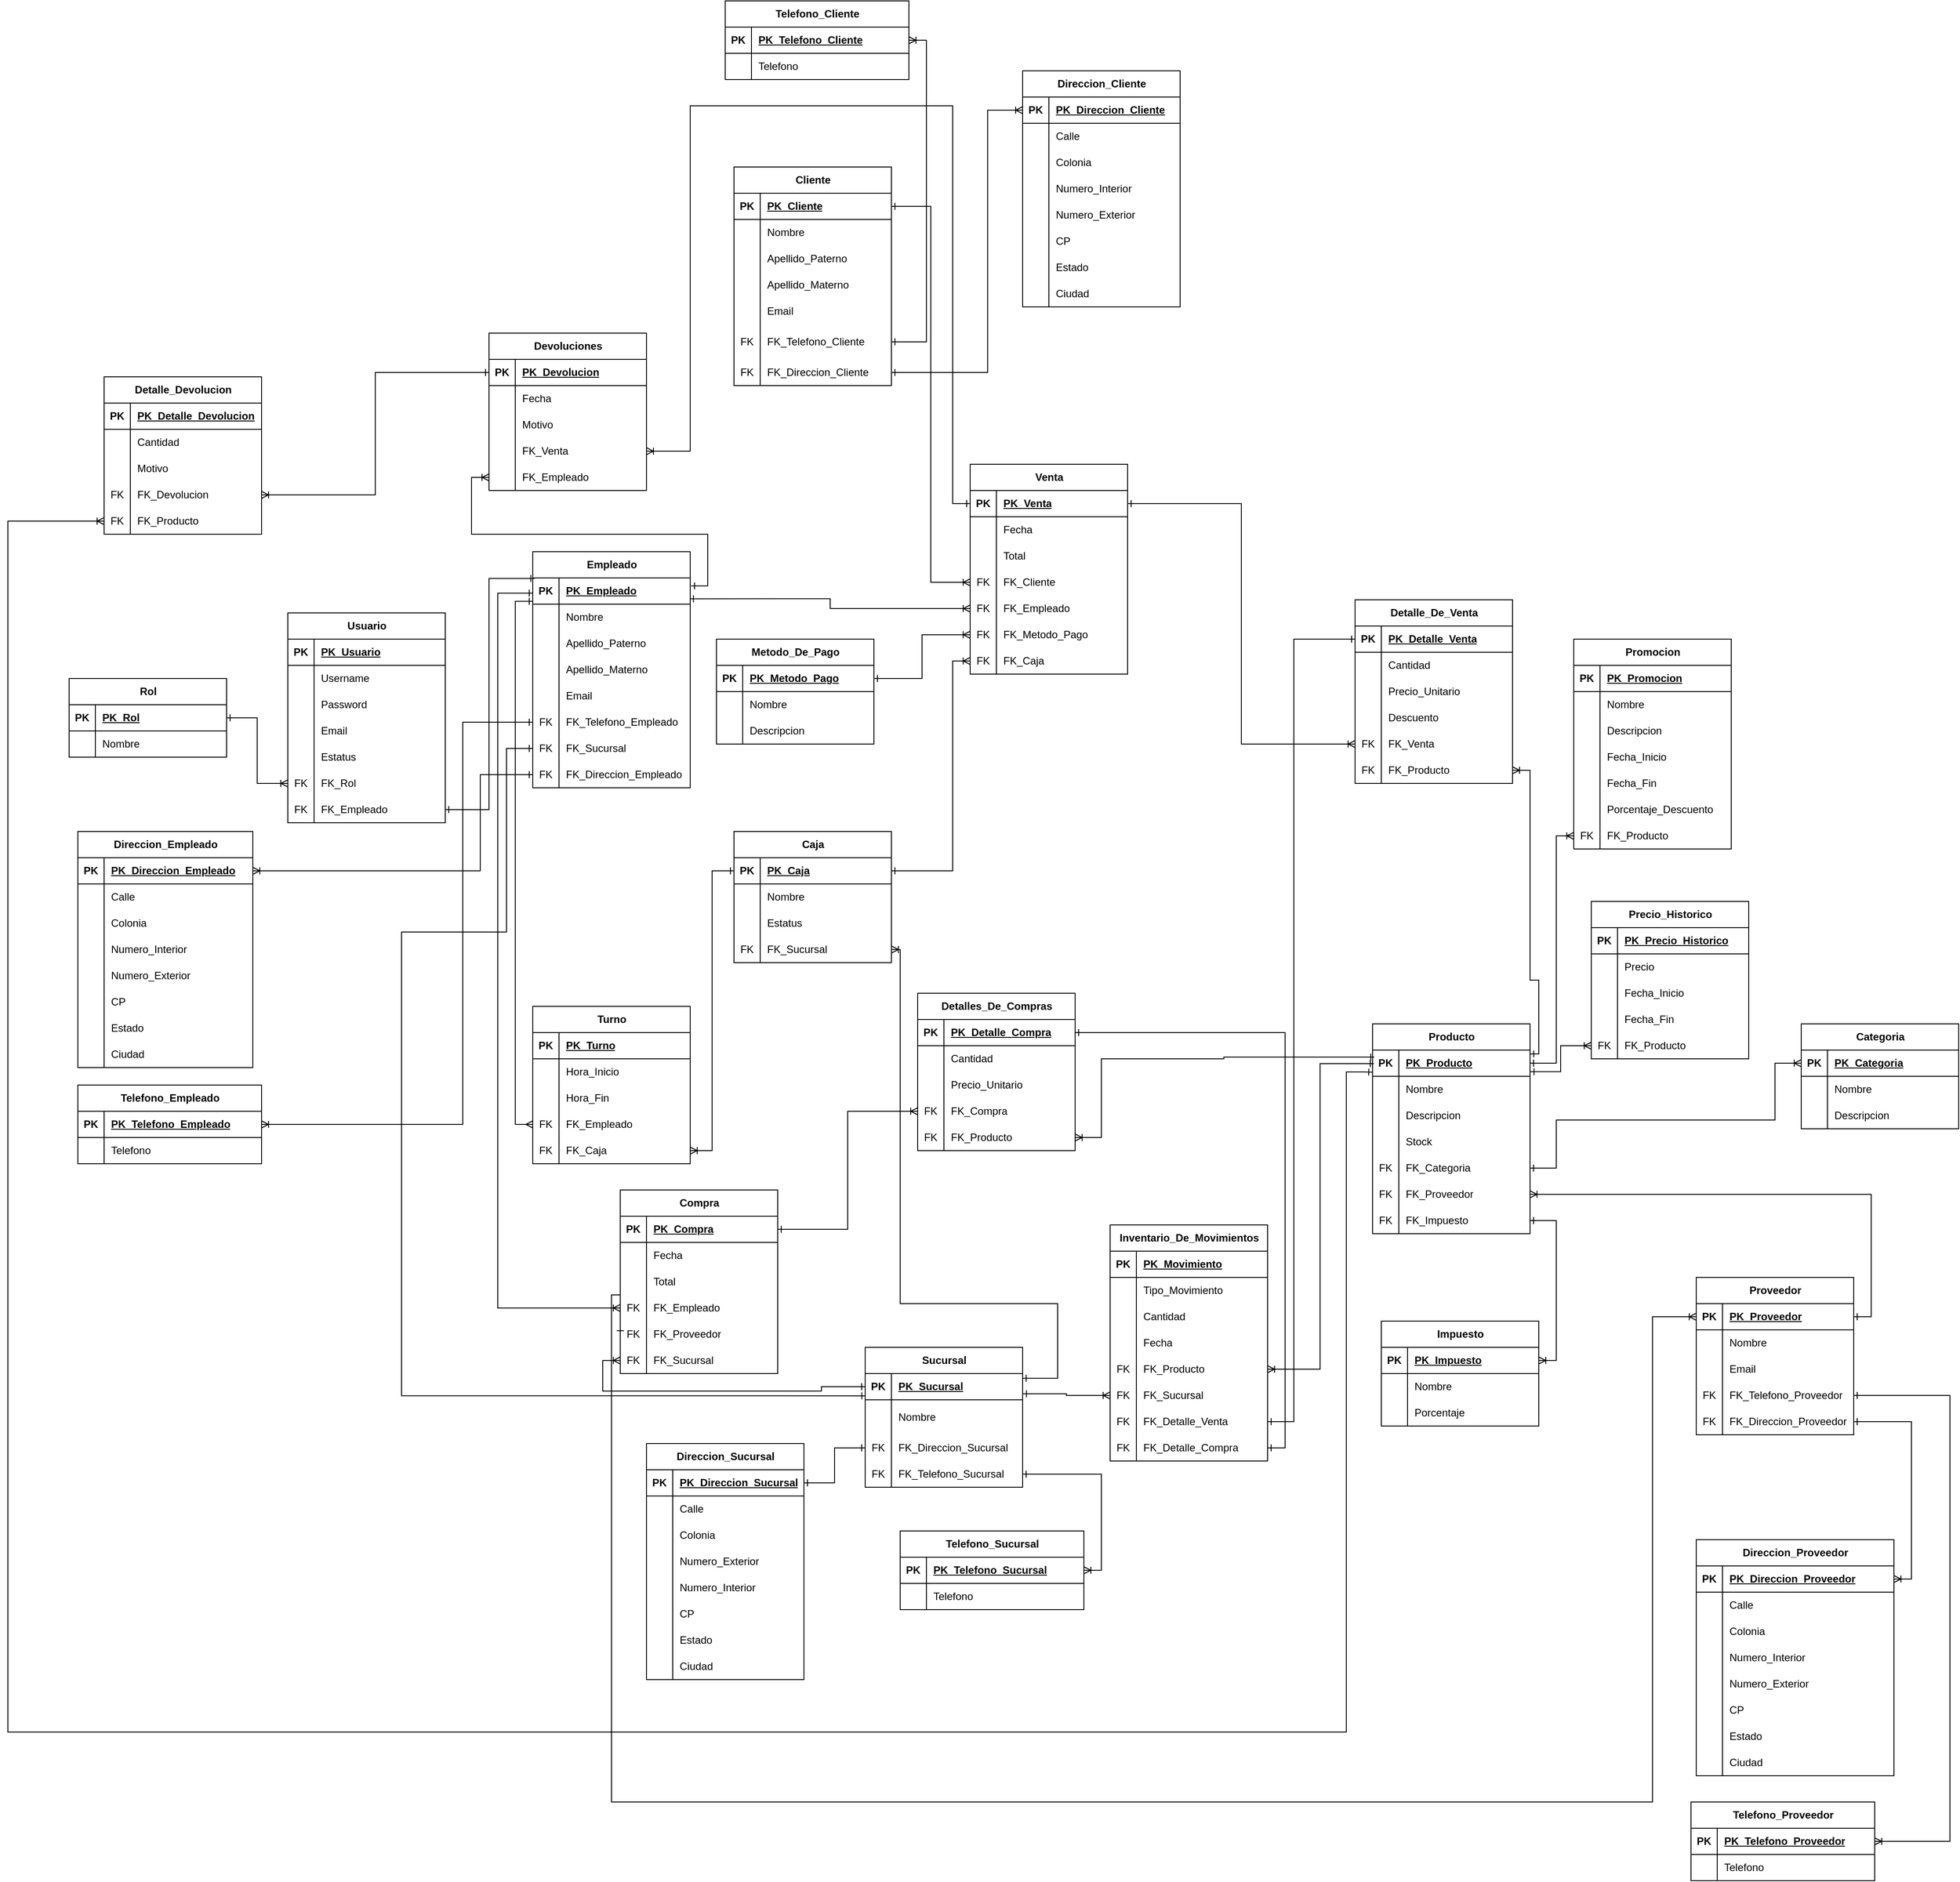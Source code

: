 <mxfile version="26.0.4">
  <diagram name="Página-1" id="fVBOHTjl7YsRiaX8Hfxd">
    <mxGraphModel dx="4114" dy="4133" grid="1" gridSize="10" guides="1" tooltips="1" connect="1" arrows="1" fold="1" page="1" pageScale="1" pageWidth="827" pageHeight="1169" math="0" shadow="0">
      <root>
        <mxCell id="0" />
        <mxCell id="1" parent="0" />
        <mxCell id="pr6WkqbvbF7kBK4jN6m2-1" value="Producto" style="shape=table;startSize=30;container=1;collapsible=1;childLayout=tableLayout;fixedRows=1;rowLines=0;fontStyle=1;align=center;resizeLast=1;html=1;" parent="1" vertex="1">
          <mxGeometry x="50" y="-490" width="180" height="240" as="geometry" />
        </mxCell>
        <mxCell id="pr6WkqbvbF7kBK4jN6m2-2" value="" style="shape=tableRow;horizontal=0;startSize=0;swimlaneHead=0;swimlaneBody=0;fillColor=none;collapsible=0;dropTarget=0;points=[[0,0.5],[1,0.5]];portConstraint=eastwest;top=0;left=0;right=0;bottom=1;" parent="pr6WkqbvbF7kBK4jN6m2-1" vertex="1">
          <mxGeometry y="30" width="180" height="30" as="geometry" />
        </mxCell>
        <mxCell id="pr6WkqbvbF7kBK4jN6m2-3" value="PK" style="shape=partialRectangle;connectable=0;fillColor=none;top=0;left=0;bottom=0;right=0;fontStyle=1;overflow=hidden;whiteSpace=wrap;html=1;" parent="pr6WkqbvbF7kBK4jN6m2-2" vertex="1">
          <mxGeometry width="30" height="30" as="geometry">
            <mxRectangle width="30" height="30" as="alternateBounds" />
          </mxGeometry>
        </mxCell>
        <mxCell id="pr6WkqbvbF7kBK4jN6m2-4" value="PK_Producto" style="shape=partialRectangle;connectable=0;fillColor=none;top=0;left=0;bottom=0;right=0;align=left;spacingLeft=6;fontStyle=5;overflow=hidden;whiteSpace=wrap;html=1;" parent="pr6WkqbvbF7kBK4jN6m2-2" vertex="1">
          <mxGeometry x="30" width="150" height="30" as="geometry">
            <mxRectangle width="150" height="30" as="alternateBounds" />
          </mxGeometry>
        </mxCell>
        <mxCell id="pr6WkqbvbF7kBK4jN6m2-5" value="" style="shape=tableRow;horizontal=0;startSize=0;swimlaneHead=0;swimlaneBody=0;fillColor=none;collapsible=0;dropTarget=0;points=[[0,0.5],[1,0.5]];portConstraint=eastwest;top=0;left=0;right=0;bottom=0;" parent="pr6WkqbvbF7kBK4jN6m2-1" vertex="1">
          <mxGeometry y="60" width="180" height="30" as="geometry" />
        </mxCell>
        <mxCell id="pr6WkqbvbF7kBK4jN6m2-6" value="" style="shape=partialRectangle;connectable=0;fillColor=none;top=0;left=0;bottom=0;right=0;editable=1;overflow=hidden;whiteSpace=wrap;html=1;" parent="pr6WkqbvbF7kBK4jN6m2-5" vertex="1">
          <mxGeometry width="30" height="30" as="geometry">
            <mxRectangle width="30" height="30" as="alternateBounds" />
          </mxGeometry>
        </mxCell>
        <mxCell id="pr6WkqbvbF7kBK4jN6m2-7" value="Nombre" style="shape=partialRectangle;connectable=0;fillColor=none;top=0;left=0;bottom=0;right=0;align=left;spacingLeft=6;overflow=hidden;whiteSpace=wrap;html=1;" parent="pr6WkqbvbF7kBK4jN6m2-5" vertex="1">
          <mxGeometry x="30" width="150" height="30" as="geometry">
            <mxRectangle width="150" height="30" as="alternateBounds" />
          </mxGeometry>
        </mxCell>
        <mxCell id="pr6WkqbvbF7kBK4jN6m2-8" value="" style="shape=tableRow;horizontal=0;startSize=0;swimlaneHead=0;swimlaneBody=0;fillColor=none;collapsible=0;dropTarget=0;points=[[0,0.5],[1,0.5]];portConstraint=eastwest;top=0;left=0;right=0;bottom=0;" parent="pr6WkqbvbF7kBK4jN6m2-1" vertex="1">
          <mxGeometry y="90" width="180" height="30" as="geometry" />
        </mxCell>
        <mxCell id="pr6WkqbvbF7kBK4jN6m2-9" value="" style="shape=partialRectangle;connectable=0;fillColor=none;top=0;left=0;bottom=0;right=0;editable=1;overflow=hidden;whiteSpace=wrap;html=1;" parent="pr6WkqbvbF7kBK4jN6m2-8" vertex="1">
          <mxGeometry width="30" height="30" as="geometry">
            <mxRectangle width="30" height="30" as="alternateBounds" />
          </mxGeometry>
        </mxCell>
        <mxCell id="pr6WkqbvbF7kBK4jN6m2-10" value="Descripcion" style="shape=partialRectangle;connectable=0;fillColor=none;top=0;left=0;bottom=0;right=0;align=left;spacingLeft=6;overflow=hidden;whiteSpace=wrap;html=1;" parent="pr6WkqbvbF7kBK4jN6m2-8" vertex="1">
          <mxGeometry x="30" width="150" height="30" as="geometry">
            <mxRectangle width="150" height="30" as="alternateBounds" />
          </mxGeometry>
        </mxCell>
        <mxCell id="pr6WkqbvbF7kBK4jN6m2-11" value="" style="shape=tableRow;horizontal=0;startSize=0;swimlaneHead=0;swimlaneBody=0;fillColor=none;collapsible=0;dropTarget=0;points=[[0,0.5],[1,0.5]];portConstraint=eastwest;top=0;left=0;right=0;bottom=0;" parent="pr6WkqbvbF7kBK4jN6m2-1" vertex="1">
          <mxGeometry y="120" width="180" height="30" as="geometry" />
        </mxCell>
        <mxCell id="pr6WkqbvbF7kBK4jN6m2-12" value="" style="shape=partialRectangle;connectable=0;fillColor=none;top=0;left=0;bottom=0;right=0;editable=1;overflow=hidden;whiteSpace=wrap;html=1;" parent="pr6WkqbvbF7kBK4jN6m2-11" vertex="1">
          <mxGeometry width="30" height="30" as="geometry">
            <mxRectangle width="30" height="30" as="alternateBounds" />
          </mxGeometry>
        </mxCell>
        <mxCell id="pr6WkqbvbF7kBK4jN6m2-13" value="Stock" style="shape=partialRectangle;connectable=0;fillColor=none;top=0;left=0;bottom=0;right=0;align=left;spacingLeft=6;overflow=hidden;whiteSpace=wrap;html=1;" parent="pr6WkqbvbF7kBK4jN6m2-11" vertex="1">
          <mxGeometry x="30" width="150" height="30" as="geometry">
            <mxRectangle width="150" height="30" as="alternateBounds" />
          </mxGeometry>
        </mxCell>
        <mxCell id="pr6WkqbvbF7kBK4jN6m2-315" value="" style="shape=tableRow;horizontal=0;startSize=0;swimlaneHead=0;swimlaneBody=0;fillColor=none;collapsible=0;dropTarget=0;points=[[0,0.5],[1,0.5]];portConstraint=eastwest;top=0;left=0;right=0;bottom=0;" parent="pr6WkqbvbF7kBK4jN6m2-1" vertex="1">
          <mxGeometry y="150" width="180" height="30" as="geometry" />
        </mxCell>
        <mxCell id="pr6WkqbvbF7kBK4jN6m2-316" value="FK" style="shape=partialRectangle;connectable=0;fillColor=none;top=0;left=0;bottom=0;right=0;editable=1;overflow=hidden;whiteSpace=wrap;html=1;" parent="pr6WkqbvbF7kBK4jN6m2-315" vertex="1">
          <mxGeometry width="30" height="30" as="geometry">
            <mxRectangle width="30" height="30" as="alternateBounds" />
          </mxGeometry>
        </mxCell>
        <mxCell id="pr6WkqbvbF7kBK4jN6m2-317" value="FK_Categoria" style="shape=partialRectangle;connectable=0;fillColor=none;top=0;left=0;bottom=0;right=0;align=left;spacingLeft=6;overflow=hidden;whiteSpace=wrap;html=1;" parent="pr6WkqbvbF7kBK4jN6m2-315" vertex="1">
          <mxGeometry x="30" width="150" height="30" as="geometry">
            <mxRectangle width="150" height="30" as="alternateBounds" />
          </mxGeometry>
        </mxCell>
        <mxCell id="pr6WkqbvbF7kBK4jN6m2-318" value="" style="shape=tableRow;horizontal=0;startSize=0;swimlaneHead=0;swimlaneBody=0;fillColor=none;collapsible=0;dropTarget=0;points=[[0,0.5],[1,0.5]];portConstraint=eastwest;top=0;left=0;right=0;bottom=0;" parent="pr6WkqbvbF7kBK4jN6m2-1" vertex="1">
          <mxGeometry y="180" width="180" height="30" as="geometry" />
        </mxCell>
        <mxCell id="pr6WkqbvbF7kBK4jN6m2-319" value="FK" style="shape=partialRectangle;connectable=0;fillColor=none;top=0;left=0;bottom=0;right=0;editable=1;overflow=hidden;whiteSpace=wrap;html=1;" parent="pr6WkqbvbF7kBK4jN6m2-318" vertex="1">
          <mxGeometry width="30" height="30" as="geometry">
            <mxRectangle width="30" height="30" as="alternateBounds" />
          </mxGeometry>
        </mxCell>
        <mxCell id="pr6WkqbvbF7kBK4jN6m2-320" value="FK_Proveedor" style="shape=partialRectangle;connectable=0;fillColor=none;top=0;left=0;bottom=0;right=0;align=left;spacingLeft=6;overflow=hidden;whiteSpace=wrap;html=1;" parent="pr6WkqbvbF7kBK4jN6m2-318" vertex="1">
          <mxGeometry x="30" width="150" height="30" as="geometry">
            <mxRectangle width="150" height="30" as="alternateBounds" />
          </mxGeometry>
        </mxCell>
        <mxCell id="pr6WkqbvbF7kBK4jN6m2-534" value="" style="shape=tableRow;horizontal=0;startSize=0;swimlaneHead=0;swimlaneBody=0;fillColor=none;collapsible=0;dropTarget=0;points=[[0,0.5],[1,0.5]];portConstraint=eastwest;top=0;left=0;right=0;bottom=0;" parent="pr6WkqbvbF7kBK4jN6m2-1" vertex="1">
          <mxGeometry y="210" width="180" height="30" as="geometry" />
        </mxCell>
        <mxCell id="pr6WkqbvbF7kBK4jN6m2-535" value="FK" style="shape=partialRectangle;connectable=0;fillColor=none;top=0;left=0;bottom=0;right=0;editable=1;overflow=hidden;whiteSpace=wrap;html=1;" parent="pr6WkqbvbF7kBK4jN6m2-534" vertex="1">
          <mxGeometry width="30" height="30" as="geometry">
            <mxRectangle width="30" height="30" as="alternateBounds" />
          </mxGeometry>
        </mxCell>
        <mxCell id="pr6WkqbvbF7kBK4jN6m2-536" value="FK_Impuesto" style="shape=partialRectangle;connectable=0;fillColor=none;top=0;left=0;bottom=0;right=0;align=left;spacingLeft=6;overflow=hidden;whiteSpace=wrap;html=1;" parent="pr6WkqbvbF7kBK4jN6m2-534" vertex="1">
          <mxGeometry x="30" width="150" height="30" as="geometry">
            <mxRectangle width="150" height="30" as="alternateBounds" />
          </mxGeometry>
        </mxCell>
        <mxCell id="pr6WkqbvbF7kBK4jN6m2-14" value="Categoria" style="shape=table;startSize=30;container=1;collapsible=1;childLayout=tableLayout;fixedRows=1;rowLines=0;fontStyle=1;align=center;resizeLast=1;html=1;" parent="1" vertex="1">
          <mxGeometry x="540" y="-490" width="180" height="120" as="geometry" />
        </mxCell>
        <mxCell id="pr6WkqbvbF7kBK4jN6m2-15" value="" style="shape=tableRow;horizontal=0;startSize=0;swimlaneHead=0;swimlaneBody=0;fillColor=none;collapsible=0;dropTarget=0;points=[[0,0.5],[1,0.5]];portConstraint=eastwest;top=0;left=0;right=0;bottom=1;" parent="pr6WkqbvbF7kBK4jN6m2-14" vertex="1">
          <mxGeometry y="30" width="180" height="30" as="geometry" />
        </mxCell>
        <mxCell id="pr6WkqbvbF7kBK4jN6m2-16" value="PK" style="shape=partialRectangle;connectable=0;fillColor=none;top=0;left=0;bottom=0;right=0;fontStyle=1;overflow=hidden;whiteSpace=wrap;html=1;" parent="pr6WkqbvbF7kBK4jN6m2-15" vertex="1">
          <mxGeometry width="30" height="30" as="geometry">
            <mxRectangle width="30" height="30" as="alternateBounds" />
          </mxGeometry>
        </mxCell>
        <mxCell id="pr6WkqbvbF7kBK4jN6m2-17" value="PK_Categoria" style="shape=partialRectangle;connectable=0;fillColor=none;top=0;left=0;bottom=0;right=0;align=left;spacingLeft=6;fontStyle=5;overflow=hidden;whiteSpace=wrap;html=1;" parent="pr6WkqbvbF7kBK4jN6m2-15" vertex="1">
          <mxGeometry x="30" width="150" height="30" as="geometry">
            <mxRectangle width="150" height="30" as="alternateBounds" />
          </mxGeometry>
        </mxCell>
        <mxCell id="pr6WkqbvbF7kBK4jN6m2-18" value="" style="shape=tableRow;horizontal=0;startSize=0;swimlaneHead=0;swimlaneBody=0;fillColor=none;collapsible=0;dropTarget=0;points=[[0,0.5],[1,0.5]];portConstraint=eastwest;top=0;left=0;right=0;bottom=0;" parent="pr6WkqbvbF7kBK4jN6m2-14" vertex="1">
          <mxGeometry y="60" width="180" height="30" as="geometry" />
        </mxCell>
        <mxCell id="pr6WkqbvbF7kBK4jN6m2-19" value="" style="shape=partialRectangle;connectable=0;fillColor=none;top=0;left=0;bottom=0;right=0;editable=1;overflow=hidden;whiteSpace=wrap;html=1;" parent="pr6WkqbvbF7kBK4jN6m2-18" vertex="1">
          <mxGeometry width="30" height="30" as="geometry">
            <mxRectangle width="30" height="30" as="alternateBounds" />
          </mxGeometry>
        </mxCell>
        <mxCell id="pr6WkqbvbF7kBK4jN6m2-20" value="Nombre" style="shape=partialRectangle;connectable=0;fillColor=none;top=0;left=0;bottom=0;right=0;align=left;spacingLeft=6;overflow=hidden;whiteSpace=wrap;html=1;" parent="pr6WkqbvbF7kBK4jN6m2-18" vertex="1">
          <mxGeometry x="30" width="150" height="30" as="geometry">
            <mxRectangle width="150" height="30" as="alternateBounds" />
          </mxGeometry>
        </mxCell>
        <mxCell id="pr6WkqbvbF7kBK4jN6m2-21" value="" style="shape=tableRow;horizontal=0;startSize=0;swimlaneHead=0;swimlaneBody=0;fillColor=none;collapsible=0;dropTarget=0;points=[[0,0.5],[1,0.5]];portConstraint=eastwest;top=0;left=0;right=0;bottom=0;" parent="pr6WkqbvbF7kBK4jN6m2-14" vertex="1">
          <mxGeometry y="90" width="180" height="30" as="geometry" />
        </mxCell>
        <mxCell id="pr6WkqbvbF7kBK4jN6m2-22" value="" style="shape=partialRectangle;connectable=0;fillColor=none;top=0;left=0;bottom=0;right=0;editable=1;overflow=hidden;whiteSpace=wrap;html=1;" parent="pr6WkqbvbF7kBK4jN6m2-21" vertex="1">
          <mxGeometry width="30" height="30" as="geometry">
            <mxRectangle width="30" height="30" as="alternateBounds" />
          </mxGeometry>
        </mxCell>
        <mxCell id="pr6WkqbvbF7kBK4jN6m2-23" value="Descripcion" style="shape=partialRectangle;connectable=0;fillColor=none;top=0;left=0;bottom=0;right=0;align=left;spacingLeft=6;overflow=hidden;whiteSpace=wrap;html=1;" parent="pr6WkqbvbF7kBK4jN6m2-21" vertex="1">
          <mxGeometry x="30" width="150" height="30" as="geometry">
            <mxRectangle width="150" height="30" as="alternateBounds" />
          </mxGeometry>
        </mxCell>
        <mxCell id="pr6WkqbvbF7kBK4jN6m2-27" value="Cliente" style="shape=table;startSize=30;container=1;collapsible=1;childLayout=tableLayout;fixedRows=1;rowLines=0;fontStyle=1;align=center;resizeLast=1;html=1;" parent="1" vertex="1">
          <mxGeometry x="-680" y="-1470" width="180" height="250" as="geometry" />
        </mxCell>
        <mxCell id="pr6WkqbvbF7kBK4jN6m2-28" value="" style="shape=tableRow;horizontal=0;startSize=0;swimlaneHead=0;swimlaneBody=0;fillColor=none;collapsible=0;dropTarget=0;points=[[0,0.5],[1,0.5]];portConstraint=eastwest;top=0;left=0;right=0;bottom=1;" parent="pr6WkqbvbF7kBK4jN6m2-27" vertex="1">
          <mxGeometry y="30" width="180" height="30" as="geometry" />
        </mxCell>
        <mxCell id="pr6WkqbvbF7kBK4jN6m2-29" value="PK" style="shape=partialRectangle;connectable=0;fillColor=none;top=0;left=0;bottom=0;right=0;fontStyle=1;overflow=hidden;whiteSpace=wrap;html=1;" parent="pr6WkqbvbF7kBK4jN6m2-28" vertex="1">
          <mxGeometry width="30" height="30" as="geometry">
            <mxRectangle width="30" height="30" as="alternateBounds" />
          </mxGeometry>
        </mxCell>
        <mxCell id="pr6WkqbvbF7kBK4jN6m2-30" value="PK_Cliente" style="shape=partialRectangle;connectable=0;fillColor=none;top=0;left=0;bottom=0;right=0;align=left;spacingLeft=6;fontStyle=5;overflow=hidden;whiteSpace=wrap;html=1;" parent="pr6WkqbvbF7kBK4jN6m2-28" vertex="1">
          <mxGeometry x="30" width="150" height="30" as="geometry">
            <mxRectangle width="150" height="30" as="alternateBounds" />
          </mxGeometry>
        </mxCell>
        <mxCell id="pr6WkqbvbF7kBK4jN6m2-31" value="" style="shape=tableRow;horizontal=0;startSize=0;swimlaneHead=0;swimlaneBody=0;fillColor=none;collapsible=0;dropTarget=0;points=[[0,0.5],[1,0.5]];portConstraint=eastwest;top=0;left=0;right=0;bottom=0;" parent="pr6WkqbvbF7kBK4jN6m2-27" vertex="1">
          <mxGeometry y="60" width="180" height="30" as="geometry" />
        </mxCell>
        <mxCell id="pr6WkqbvbF7kBK4jN6m2-32" value="" style="shape=partialRectangle;connectable=0;fillColor=none;top=0;left=0;bottom=0;right=0;editable=1;overflow=hidden;whiteSpace=wrap;html=1;" parent="pr6WkqbvbF7kBK4jN6m2-31" vertex="1">
          <mxGeometry width="30" height="30" as="geometry">
            <mxRectangle width="30" height="30" as="alternateBounds" />
          </mxGeometry>
        </mxCell>
        <mxCell id="pr6WkqbvbF7kBK4jN6m2-33" value="Nombre" style="shape=partialRectangle;connectable=0;fillColor=none;top=0;left=0;bottom=0;right=0;align=left;spacingLeft=6;overflow=hidden;whiteSpace=wrap;html=1;" parent="pr6WkqbvbF7kBK4jN6m2-31" vertex="1">
          <mxGeometry x="30" width="150" height="30" as="geometry">
            <mxRectangle width="150" height="30" as="alternateBounds" />
          </mxGeometry>
        </mxCell>
        <mxCell id="pr6WkqbvbF7kBK4jN6m2-34" value="" style="shape=tableRow;horizontal=0;startSize=0;swimlaneHead=0;swimlaneBody=0;fillColor=none;collapsible=0;dropTarget=0;points=[[0,0.5],[1,0.5]];portConstraint=eastwest;top=0;left=0;right=0;bottom=0;" parent="pr6WkqbvbF7kBK4jN6m2-27" vertex="1">
          <mxGeometry y="90" width="180" height="30" as="geometry" />
        </mxCell>
        <mxCell id="pr6WkqbvbF7kBK4jN6m2-35" value="" style="shape=partialRectangle;connectable=0;fillColor=none;top=0;left=0;bottom=0;right=0;editable=1;overflow=hidden;whiteSpace=wrap;html=1;" parent="pr6WkqbvbF7kBK4jN6m2-34" vertex="1">
          <mxGeometry width="30" height="30" as="geometry">
            <mxRectangle width="30" height="30" as="alternateBounds" />
          </mxGeometry>
        </mxCell>
        <mxCell id="pr6WkqbvbF7kBK4jN6m2-36" value="Apellido_Paterno" style="shape=partialRectangle;connectable=0;fillColor=none;top=0;left=0;bottom=0;right=0;align=left;spacingLeft=6;overflow=hidden;whiteSpace=wrap;html=1;" parent="pr6WkqbvbF7kBK4jN6m2-34" vertex="1">
          <mxGeometry x="30" width="150" height="30" as="geometry">
            <mxRectangle width="150" height="30" as="alternateBounds" />
          </mxGeometry>
        </mxCell>
        <mxCell id="pr6WkqbvbF7kBK4jN6m2-37" value="" style="shape=tableRow;horizontal=0;startSize=0;swimlaneHead=0;swimlaneBody=0;fillColor=none;collapsible=0;dropTarget=0;points=[[0,0.5],[1,0.5]];portConstraint=eastwest;top=0;left=0;right=0;bottom=0;" parent="pr6WkqbvbF7kBK4jN6m2-27" vertex="1">
          <mxGeometry y="120" width="180" height="30" as="geometry" />
        </mxCell>
        <mxCell id="pr6WkqbvbF7kBK4jN6m2-38" value="" style="shape=partialRectangle;connectable=0;fillColor=none;top=0;left=0;bottom=0;right=0;editable=1;overflow=hidden;whiteSpace=wrap;html=1;" parent="pr6WkqbvbF7kBK4jN6m2-37" vertex="1">
          <mxGeometry width="30" height="30" as="geometry">
            <mxRectangle width="30" height="30" as="alternateBounds" />
          </mxGeometry>
        </mxCell>
        <mxCell id="pr6WkqbvbF7kBK4jN6m2-39" value="Apellido_Materno" style="shape=partialRectangle;connectable=0;fillColor=none;top=0;left=0;bottom=0;right=0;align=left;spacingLeft=6;overflow=hidden;whiteSpace=wrap;html=1;" parent="pr6WkqbvbF7kBK4jN6m2-37" vertex="1">
          <mxGeometry x="30" width="150" height="30" as="geometry">
            <mxRectangle width="150" height="30" as="alternateBounds" />
          </mxGeometry>
        </mxCell>
        <mxCell id="pr6WkqbvbF7kBK4jN6m2-322" value="" style="shape=tableRow;horizontal=0;startSize=0;swimlaneHead=0;swimlaneBody=0;fillColor=none;collapsible=0;dropTarget=0;points=[[0,0.5],[1,0.5]];portConstraint=eastwest;top=0;left=0;right=0;bottom=0;" parent="pr6WkqbvbF7kBK4jN6m2-27" vertex="1">
          <mxGeometry y="150" width="180" height="30" as="geometry" />
        </mxCell>
        <mxCell id="pr6WkqbvbF7kBK4jN6m2-323" value="" style="shape=partialRectangle;connectable=0;fillColor=none;top=0;left=0;bottom=0;right=0;editable=1;overflow=hidden;whiteSpace=wrap;html=1;" parent="pr6WkqbvbF7kBK4jN6m2-322" vertex="1">
          <mxGeometry width="30" height="30" as="geometry">
            <mxRectangle width="30" height="30" as="alternateBounds" />
          </mxGeometry>
        </mxCell>
        <mxCell id="pr6WkqbvbF7kBK4jN6m2-324" value="Email" style="shape=partialRectangle;connectable=0;fillColor=none;top=0;left=0;bottom=0;right=0;align=left;spacingLeft=6;overflow=hidden;whiteSpace=wrap;html=1;" parent="pr6WkqbvbF7kBK4jN6m2-322" vertex="1">
          <mxGeometry x="30" width="150" height="30" as="geometry">
            <mxRectangle width="150" height="30" as="alternateBounds" />
          </mxGeometry>
        </mxCell>
        <mxCell id="pr6WkqbvbF7kBK4jN6m2-325" value="" style="shape=tableRow;horizontal=0;startSize=0;swimlaneHead=0;swimlaneBody=0;fillColor=none;collapsible=0;dropTarget=0;points=[[0,0.5],[1,0.5]];portConstraint=eastwest;top=0;left=0;right=0;bottom=0;" parent="pr6WkqbvbF7kBK4jN6m2-27" vertex="1">
          <mxGeometry y="180" width="180" height="40" as="geometry" />
        </mxCell>
        <mxCell id="pr6WkqbvbF7kBK4jN6m2-326" value="FK" style="shape=partialRectangle;connectable=0;fillColor=none;top=0;left=0;bottom=0;right=0;editable=1;overflow=hidden;whiteSpace=wrap;html=1;" parent="pr6WkqbvbF7kBK4jN6m2-325" vertex="1">
          <mxGeometry width="30" height="40" as="geometry">
            <mxRectangle width="30" height="40" as="alternateBounds" />
          </mxGeometry>
        </mxCell>
        <mxCell id="pr6WkqbvbF7kBK4jN6m2-327" value="FK_Telefono_Cliente" style="shape=partialRectangle;connectable=0;fillColor=none;top=0;left=0;bottom=0;right=0;align=left;spacingLeft=6;overflow=hidden;whiteSpace=wrap;html=1;" parent="pr6WkqbvbF7kBK4jN6m2-325" vertex="1">
          <mxGeometry x="30" width="150" height="40" as="geometry">
            <mxRectangle width="150" height="40" as="alternateBounds" />
          </mxGeometry>
        </mxCell>
        <mxCell id="pr6WkqbvbF7kBK4jN6m2-334" value="" style="shape=tableRow;horizontal=0;startSize=0;swimlaneHead=0;swimlaneBody=0;fillColor=none;collapsible=0;dropTarget=0;points=[[0,0.5],[1,0.5]];portConstraint=eastwest;top=0;left=0;right=0;bottom=0;" parent="pr6WkqbvbF7kBK4jN6m2-27" vertex="1">
          <mxGeometry y="220" width="180" height="30" as="geometry" />
        </mxCell>
        <mxCell id="pr6WkqbvbF7kBK4jN6m2-335" value="FK" style="shape=partialRectangle;connectable=0;fillColor=none;top=0;left=0;bottom=0;right=0;editable=1;overflow=hidden;whiteSpace=wrap;html=1;" parent="pr6WkqbvbF7kBK4jN6m2-334" vertex="1">
          <mxGeometry width="30" height="30" as="geometry">
            <mxRectangle width="30" height="30" as="alternateBounds" />
          </mxGeometry>
        </mxCell>
        <mxCell id="pr6WkqbvbF7kBK4jN6m2-336" value="FK_Direccion_Cliente" style="shape=partialRectangle;connectable=0;fillColor=none;top=0;left=0;bottom=0;right=0;align=left;spacingLeft=6;overflow=hidden;whiteSpace=wrap;html=1;" parent="pr6WkqbvbF7kBK4jN6m2-334" vertex="1">
          <mxGeometry x="30" width="150" height="30" as="geometry">
            <mxRectangle width="150" height="30" as="alternateBounds" />
          </mxGeometry>
        </mxCell>
        <mxCell id="pr6WkqbvbF7kBK4jN6m2-41" value="Usuario" style="shape=table;startSize=30;container=1;collapsible=1;childLayout=tableLayout;fixedRows=1;rowLines=0;fontStyle=1;align=center;resizeLast=1;html=1;" parent="1" vertex="1">
          <mxGeometry x="-1190" y="-960" width="180" height="240" as="geometry" />
        </mxCell>
        <mxCell id="pr6WkqbvbF7kBK4jN6m2-42" value="" style="shape=tableRow;horizontal=0;startSize=0;swimlaneHead=0;swimlaneBody=0;fillColor=none;collapsible=0;dropTarget=0;points=[[0,0.5],[1,0.5]];portConstraint=eastwest;top=0;left=0;right=0;bottom=1;" parent="pr6WkqbvbF7kBK4jN6m2-41" vertex="1">
          <mxGeometry y="30" width="180" height="30" as="geometry" />
        </mxCell>
        <mxCell id="pr6WkqbvbF7kBK4jN6m2-43" value="PK" style="shape=partialRectangle;connectable=0;fillColor=none;top=0;left=0;bottom=0;right=0;fontStyle=1;overflow=hidden;whiteSpace=wrap;html=1;" parent="pr6WkqbvbF7kBK4jN6m2-42" vertex="1">
          <mxGeometry width="30" height="30" as="geometry">
            <mxRectangle width="30" height="30" as="alternateBounds" />
          </mxGeometry>
        </mxCell>
        <mxCell id="pr6WkqbvbF7kBK4jN6m2-44" value="PK_Usuario" style="shape=partialRectangle;connectable=0;fillColor=none;top=0;left=0;bottom=0;right=0;align=left;spacingLeft=6;fontStyle=5;overflow=hidden;whiteSpace=wrap;html=1;" parent="pr6WkqbvbF7kBK4jN6m2-42" vertex="1">
          <mxGeometry x="30" width="150" height="30" as="geometry">
            <mxRectangle width="150" height="30" as="alternateBounds" />
          </mxGeometry>
        </mxCell>
        <mxCell id="pr6WkqbvbF7kBK4jN6m2-45" value="" style="shape=tableRow;horizontal=0;startSize=0;swimlaneHead=0;swimlaneBody=0;fillColor=none;collapsible=0;dropTarget=0;points=[[0,0.5],[1,0.5]];portConstraint=eastwest;top=0;left=0;right=0;bottom=0;" parent="pr6WkqbvbF7kBK4jN6m2-41" vertex="1">
          <mxGeometry y="60" width="180" height="30" as="geometry" />
        </mxCell>
        <mxCell id="pr6WkqbvbF7kBK4jN6m2-46" value="" style="shape=partialRectangle;connectable=0;fillColor=none;top=0;left=0;bottom=0;right=0;editable=1;overflow=hidden;whiteSpace=wrap;html=1;" parent="pr6WkqbvbF7kBK4jN6m2-45" vertex="1">
          <mxGeometry width="30" height="30" as="geometry">
            <mxRectangle width="30" height="30" as="alternateBounds" />
          </mxGeometry>
        </mxCell>
        <mxCell id="pr6WkqbvbF7kBK4jN6m2-47" value="Username" style="shape=partialRectangle;connectable=0;fillColor=none;top=0;left=0;bottom=0;right=0;align=left;spacingLeft=6;overflow=hidden;whiteSpace=wrap;html=1;" parent="pr6WkqbvbF7kBK4jN6m2-45" vertex="1">
          <mxGeometry x="30" width="150" height="30" as="geometry">
            <mxRectangle width="150" height="30" as="alternateBounds" />
          </mxGeometry>
        </mxCell>
        <mxCell id="pr6WkqbvbF7kBK4jN6m2-48" value="" style="shape=tableRow;horizontal=0;startSize=0;swimlaneHead=0;swimlaneBody=0;fillColor=none;collapsible=0;dropTarget=0;points=[[0,0.5],[1,0.5]];portConstraint=eastwest;top=0;left=0;right=0;bottom=0;" parent="pr6WkqbvbF7kBK4jN6m2-41" vertex="1">
          <mxGeometry y="90" width="180" height="30" as="geometry" />
        </mxCell>
        <mxCell id="pr6WkqbvbF7kBK4jN6m2-49" value="" style="shape=partialRectangle;connectable=0;fillColor=none;top=0;left=0;bottom=0;right=0;editable=1;overflow=hidden;whiteSpace=wrap;html=1;" parent="pr6WkqbvbF7kBK4jN6m2-48" vertex="1">
          <mxGeometry width="30" height="30" as="geometry">
            <mxRectangle width="30" height="30" as="alternateBounds" />
          </mxGeometry>
        </mxCell>
        <mxCell id="pr6WkqbvbF7kBK4jN6m2-50" value="Password" style="shape=partialRectangle;connectable=0;fillColor=none;top=0;left=0;bottom=0;right=0;align=left;spacingLeft=6;overflow=hidden;whiteSpace=wrap;html=1;" parent="pr6WkqbvbF7kBK4jN6m2-48" vertex="1">
          <mxGeometry x="30" width="150" height="30" as="geometry">
            <mxRectangle width="150" height="30" as="alternateBounds" />
          </mxGeometry>
        </mxCell>
        <mxCell id="pr6WkqbvbF7kBK4jN6m2-51" value="" style="shape=tableRow;horizontal=0;startSize=0;swimlaneHead=0;swimlaneBody=0;fillColor=none;collapsible=0;dropTarget=0;points=[[0,0.5],[1,0.5]];portConstraint=eastwest;top=0;left=0;right=0;bottom=0;" parent="pr6WkqbvbF7kBK4jN6m2-41" vertex="1">
          <mxGeometry y="120" width="180" height="30" as="geometry" />
        </mxCell>
        <mxCell id="pr6WkqbvbF7kBK4jN6m2-52" value="" style="shape=partialRectangle;connectable=0;fillColor=none;top=0;left=0;bottom=0;right=0;editable=1;overflow=hidden;whiteSpace=wrap;html=1;" parent="pr6WkqbvbF7kBK4jN6m2-51" vertex="1">
          <mxGeometry width="30" height="30" as="geometry">
            <mxRectangle width="30" height="30" as="alternateBounds" />
          </mxGeometry>
        </mxCell>
        <mxCell id="pr6WkqbvbF7kBK4jN6m2-53" value="Email" style="shape=partialRectangle;connectable=0;fillColor=none;top=0;left=0;bottom=0;right=0;align=left;spacingLeft=6;overflow=hidden;whiteSpace=wrap;html=1;" parent="pr6WkqbvbF7kBK4jN6m2-51" vertex="1">
          <mxGeometry x="30" width="150" height="30" as="geometry">
            <mxRectangle width="150" height="30" as="alternateBounds" />
          </mxGeometry>
        </mxCell>
        <mxCell id="pr6WkqbvbF7kBK4jN6m2-349" value="" style="shape=tableRow;horizontal=0;startSize=0;swimlaneHead=0;swimlaneBody=0;fillColor=none;collapsible=0;dropTarget=0;points=[[0,0.5],[1,0.5]];portConstraint=eastwest;top=0;left=0;right=0;bottom=0;" parent="pr6WkqbvbF7kBK4jN6m2-41" vertex="1">
          <mxGeometry y="150" width="180" height="30" as="geometry" />
        </mxCell>
        <mxCell id="pr6WkqbvbF7kBK4jN6m2-350" value="" style="shape=partialRectangle;connectable=0;fillColor=none;top=0;left=0;bottom=0;right=0;editable=1;overflow=hidden;whiteSpace=wrap;html=1;" parent="pr6WkqbvbF7kBK4jN6m2-349" vertex="1">
          <mxGeometry width="30" height="30" as="geometry">
            <mxRectangle width="30" height="30" as="alternateBounds" />
          </mxGeometry>
        </mxCell>
        <mxCell id="pr6WkqbvbF7kBK4jN6m2-351" value="Estatus" style="shape=partialRectangle;connectable=0;fillColor=none;top=0;left=0;bottom=0;right=0;align=left;spacingLeft=6;overflow=hidden;whiteSpace=wrap;html=1;" parent="pr6WkqbvbF7kBK4jN6m2-349" vertex="1">
          <mxGeometry x="30" width="150" height="30" as="geometry">
            <mxRectangle width="150" height="30" as="alternateBounds" />
          </mxGeometry>
        </mxCell>
        <mxCell id="pr6WkqbvbF7kBK4jN6m2-352" value="" style="shape=tableRow;horizontal=0;startSize=0;swimlaneHead=0;swimlaneBody=0;fillColor=none;collapsible=0;dropTarget=0;points=[[0,0.5],[1,0.5]];portConstraint=eastwest;top=0;left=0;right=0;bottom=0;" parent="pr6WkqbvbF7kBK4jN6m2-41" vertex="1">
          <mxGeometry y="180" width="180" height="30" as="geometry" />
        </mxCell>
        <mxCell id="pr6WkqbvbF7kBK4jN6m2-353" value="FK" style="shape=partialRectangle;connectable=0;fillColor=none;top=0;left=0;bottom=0;right=0;editable=1;overflow=hidden;whiteSpace=wrap;html=1;" parent="pr6WkqbvbF7kBK4jN6m2-352" vertex="1">
          <mxGeometry width="30" height="30" as="geometry">
            <mxRectangle width="30" height="30" as="alternateBounds" />
          </mxGeometry>
        </mxCell>
        <mxCell id="pr6WkqbvbF7kBK4jN6m2-354" value="FK_Rol" style="shape=partialRectangle;connectable=0;fillColor=none;top=0;left=0;bottom=0;right=0;align=left;spacingLeft=6;overflow=hidden;whiteSpace=wrap;html=1;" parent="pr6WkqbvbF7kBK4jN6m2-352" vertex="1">
          <mxGeometry x="30" width="150" height="30" as="geometry">
            <mxRectangle width="150" height="30" as="alternateBounds" />
          </mxGeometry>
        </mxCell>
        <mxCell id="pr6WkqbvbF7kBK4jN6m2-355" value="" style="shape=tableRow;horizontal=0;startSize=0;swimlaneHead=0;swimlaneBody=0;fillColor=none;collapsible=0;dropTarget=0;points=[[0,0.5],[1,0.5]];portConstraint=eastwest;top=0;left=0;right=0;bottom=0;" parent="pr6WkqbvbF7kBK4jN6m2-41" vertex="1">
          <mxGeometry y="210" width="180" height="30" as="geometry" />
        </mxCell>
        <mxCell id="pr6WkqbvbF7kBK4jN6m2-356" value="FK" style="shape=partialRectangle;connectable=0;fillColor=none;top=0;left=0;bottom=0;right=0;editable=1;overflow=hidden;whiteSpace=wrap;html=1;" parent="pr6WkqbvbF7kBK4jN6m2-355" vertex="1">
          <mxGeometry width="30" height="30" as="geometry">
            <mxRectangle width="30" height="30" as="alternateBounds" />
          </mxGeometry>
        </mxCell>
        <mxCell id="pr6WkqbvbF7kBK4jN6m2-357" value="FK_Empleado" style="shape=partialRectangle;connectable=0;fillColor=none;top=0;left=0;bottom=0;right=0;align=left;spacingLeft=6;overflow=hidden;whiteSpace=wrap;html=1;" parent="pr6WkqbvbF7kBK4jN6m2-355" vertex="1">
          <mxGeometry x="30" width="150" height="30" as="geometry">
            <mxRectangle width="150" height="30" as="alternateBounds" />
          </mxGeometry>
        </mxCell>
        <mxCell id="pr6WkqbvbF7kBK4jN6m2-54" value="Rol" style="shape=table;startSize=30;container=1;collapsible=1;childLayout=tableLayout;fixedRows=1;rowLines=0;fontStyle=1;align=center;resizeLast=1;html=1;" parent="1" vertex="1">
          <mxGeometry x="-1440" y="-885" width="180" height="90" as="geometry" />
        </mxCell>
        <mxCell id="pr6WkqbvbF7kBK4jN6m2-55" value="" style="shape=tableRow;horizontal=0;startSize=0;swimlaneHead=0;swimlaneBody=0;fillColor=none;collapsible=0;dropTarget=0;points=[[0,0.5],[1,0.5]];portConstraint=eastwest;top=0;left=0;right=0;bottom=1;" parent="pr6WkqbvbF7kBK4jN6m2-54" vertex="1">
          <mxGeometry y="30" width="180" height="30" as="geometry" />
        </mxCell>
        <mxCell id="pr6WkqbvbF7kBK4jN6m2-56" value="PK" style="shape=partialRectangle;connectable=0;fillColor=none;top=0;left=0;bottom=0;right=0;fontStyle=1;overflow=hidden;whiteSpace=wrap;html=1;" parent="pr6WkqbvbF7kBK4jN6m2-55" vertex="1">
          <mxGeometry width="30" height="30" as="geometry">
            <mxRectangle width="30" height="30" as="alternateBounds" />
          </mxGeometry>
        </mxCell>
        <mxCell id="pr6WkqbvbF7kBK4jN6m2-57" value="PK_Rol" style="shape=partialRectangle;connectable=0;fillColor=none;top=0;left=0;bottom=0;right=0;align=left;spacingLeft=6;fontStyle=5;overflow=hidden;whiteSpace=wrap;html=1;" parent="pr6WkqbvbF7kBK4jN6m2-55" vertex="1">
          <mxGeometry x="30" width="150" height="30" as="geometry">
            <mxRectangle width="150" height="30" as="alternateBounds" />
          </mxGeometry>
        </mxCell>
        <mxCell id="pr6WkqbvbF7kBK4jN6m2-58" value="" style="shape=tableRow;horizontal=0;startSize=0;swimlaneHead=0;swimlaneBody=0;fillColor=none;collapsible=0;dropTarget=0;points=[[0,0.5],[1,0.5]];portConstraint=eastwest;top=0;left=0;right=0;bottom=0;" parent="pr6WkqbvbF7kBK4jN6m2-54" vertex="1">
          <mxGeometry y="60" width="180" height="30" as="geometry" />
        </mxCell>
        <mxCell id="pr6WkqbvbF7kBK4jN6m2-59" value="" style="shape=partialRectangle;connectable=0;fillColor=none;top=0;left=0;bottom=0;right=0;editable=1;overflow=hidden;whiteSpace=wrap;html=1;" parent="pr6WkqbvbF7kBK4jN6m2-58" vertex="1">
          <mxGeometry width="30" height="30" as="geometry">
            <mxRectangle width="30" height="30" as="alternateBounds" />
          </mxGeometry>
        </mxCell>
        <mxCell id="pr6WkqbvbF7kBK4jN6m2-60" value="Nombre" style="shape=partialRectangle;connectable=0;fillColor=none;top=0;left=0;bottom=0;right=0;align=left;spacingLeft=6;overflow=hidden;whiteSpace=wrap;html=1;" parent="pr6WkqbvbF7kBK4jN6m2-58" vertex="1">
          <mxGeometry x="30" width="150" height="30" as="geometry">
            <mxRectangle width="150" height="30" as="alternateBounds" />
          </mxGeometry>
        </mxCell>
        <mxCell id="pr6WkqbvbF7kBK4jN6m2-119" value="Venta" style="shape=table;startSize=30;container=1;collapsible=1;childLayout=tableLayout;fixedRows=1;rowLines=0;fontStyle=1;align=center;resizeLast=1;html=1;" parent="1" vertex="1">
          <mxGeometry x="-410" y="-1130" width="180" height="240" as="geometry" />
        </mxCell>
        <mxCell id="pr6WkqbvbF7kBK4jN6m2-120" value="" style="shape=tableRow;horizontal=0;startSize=0;swimlaneHead=0;swimlaneBody=0;fillColor=none;collapsible=0;dropTarget=0;points=[[0,0.5],[1,0.5]];portConstraint=eastwest;top=0;left=0;right=0;bottom=1;" parent="pr6WkqbvbF7kBK4jN6m2-119" vertex="1">
          <mxGeometry y="30" width="180" height="30" as="geometry" />
        </mxCell>
        <mxCell id="pr6WkqbvbF7kBK4jN6m2-121" value="PK" style="shape=partialRectangle;connectable=0;fillColor=none;top=0;left=0;bottom=0;right=0;fontStyle=1;overflow=hidden;whiteSpace=wrap;html=1;" parent="pr6WkqbvbF7kBK4jN6m2-120" vertex="1">
          <mxGeometry width="30" height="30" as="geometry">
            <mxRectangle width="30" height="30" as="alternateBounds" />
          </mxGeometry>
        </mxCell>
        <mxCell id="pr6WkqbvbF7kBK4jN6m2-122" value="PK_Venta" style="shape=partialRectangle;connectable=0;fillColor=none;top=0;left=0;bottom=0;right=0;align=left;spacingLeft=6;fontStyle=5;overflow=hidden;whiteSpace=wrap;html=1;" parent="pr6WkqbvbF7kBK4jN6m2-120" vertex="1">
          <mxGeometry x="30" width="150" height="30" as="geometry">
            <mxRectangle width="150" height="30" as="alternateBounds" />
          </mxGeometry>
        </mxCell>
        <mxCell id="pr6WkqbvbF7kBK4jN6m2-123" value="" style="shape=tableRow;horizontal=0;startSize=0;swimlaneHead=0;swimlaneBody=0;fillColor=none;collapsible=0;dropTarget=0;points=[[0,0.5],[1,0.5]];portConstraint=eastwest;top=0;left=0;right=0;bottom=0;" parent="pr6WkqbvbF7kBK4jN6m2-119" vertex="1">
          <mxGeometry y="60" width="180" height="30" as="geometry" />
        </mxCell>
        <mxCell id="pr6WkqbvbF7kBK4jN6m2-124" value="" style="shape=partialRectangle;connectable=0;fillColor=none;top=0;left=0;bottom=0;right=0;editable=1;overflow=hidden;whiteSpace=wrap;html=1;" parent="pr6WkqbvbF7kBK4jN6m2-123" vertex="1">
          <mxGeometry width="30" height="30" as="geometry">
            <mxRectangle width="30" height="30" as="alternateBounds" />
          </mxGeometry>
        </mxCell>
        <mxCell id="pr6WkqbvbF7kBK4jN6m2-125" value="Fecha" style="shape=partialRectangle;connectable=0;fillColor=none;top=0;left=0;bottom=0;right=0;align=left;spacingLeft=6;overflow=hidden;whiteSpace=wrap;html=1;" parent="pr6WkqbvbF7kBK4jN6m2-123" vertex="1">
          <mxGeometry x="30" width="150" height="30" as="geometry">
            <mxRectangle width="150" height="30" as="alternateBounds" />
          </mxGeometry>
        </mxCell>
        <mxCell id="pr6WkqbvbF7kBK4jN6m2-126" value="" style="shape=tableRow;horizontal=0;startSize=0;swimlaneHead=0;swimlaneBody=0;fillColor=none;collapsible=0;dropTarget=0;points=[[0,0.5],[1,0.5]];portConstraint=eastwest;top=0;left=0;right=0;bottom=0;" parent="pr6WkqbvbF7kBK4jN6m2-119" vertex="1">
          <mxGeometry y="90" width="180" height="30" as="geometry" />
        </mxCell>
        <mxCell id="pr6WkqbvbF7kBK4jN6m2-127" value="" style="shape=partialRectangle;connectable=0;fillColor=none;top=0;left=0;bottom=0;right=0;editable=1;overflow=hidden;whiteSpace=wrap;html=1;" parent="pr6WkqbvbF7kBK4jN6m2-126" vertex="1">
          <mxGeometry width="30" height="30" as="geometry">
            <mxRectangle width="30" height="30" as="alternateBounds" />
          </mxGeometry>
        </mxCell>
        <mxCell id="pr6WkqbvbF7kBK4jN6m2-128" value="Total" style="shape=partialRectangle;connectable=0;fillColor=none;top=0;left=0;bottom=0;right=0;align=left;spacingLeft=6;overflow=hidden;whiteSpace=wrap;html=1;" parent="pr6WkqbvbF7kBK4jN6m2-126" vertex="1">
          <mxGeometry x="30" width="150" height="30" as="geometry">
            <mxRectangle width="150" height="30" as="alternateBounds" />
          </mxGeometry>
        </mxCell>
        <mxCell id="pr6WkqbvbF7kBK4jN6m2-129" value="" style="shape=tableRow;horizontal=0;startSize=0;swimlaneHead=0;swimlaneBody=0;fillColor=none;collapsible=0;dropTarget=0;points=[[0,0.5],[1,0.5]];portConstraint=eastwest;top=0;left=0;right=0;bottom=0;" parent="pr6WkqbvbF7kBK4jN6m2-119" vertex="1">
          <mxGeometry y="120" width="180" height="30" as="geometry" />
        </mxCell>
        <mxCell id="pr6WkqbvbF7kBK4jN6m2-130" value="FK" style="shape=partialRectangle;connectable=0;fillColor=none;top=0;left=0;bottom=0;right=0;editable=1;overflow=hidden;whiteSpace=wrap;html=1;" parent="pr6WkqbvbF7kBK4jN6m2-129" vertex="1">
          <mxGeometry width="30" height="30" as="geometry">
            <mxRectangle width="30" height="30" as="alternateBounds" />
          </mxGeometry>
        </mxCell>
        <mxCell id="pr6WkqbvbF7kBK4jN6m2-131" value="FK_Cliente" style="shape=partialRectangle;connectable=0;fillColor=none;top=0;left=0;bottom=0;right=0;align=left;spacingLeft=6;overflow=hidden;whiteSpace=wrap;html=1;" parent="pr6WkqbvbF7kBK4jN6m2-129" vertex="1">
          <mxGeometry x="30" width="150" height="30" as="geometry">
            <mxRectangle width="150" height="30" as="alternateBounds" />
          </mxGeometry>
        </mxCell>
        <mxCell id="pr6WkqbvbF7kBK4jN6m2-402" value="" style="shape=tableRow;horizontal=0;startSize=0;swimlaneHead=0;swimlaneBody=0;fillColor=none;collapsible=0;dropTarget=0;points=[[0,0.5],[1,0.5]];portConstraint=eastwest;top=0;left=0;right=0;bottom=0;" parent="pr6WkqbvbF7kBK4jN6m2-119" vertex="1">
          <mxGeometry y="150" width="180" height="30" as="geometry" />
        </mxCell>
        <mxCell id="pr6WkqbvbF7kBK4jN6m2-403" value="FK" style="shape=partialRectangle;connectable=0;fillColor=none;top=0;left=0;bottom=0;right=0;editable=1;overflow=hidden;whiteSpace=wrap;html=1;" parent="pr6WkqbvbF7kBK4jN6m2-402" vertex="1">
          <mxGeometry width="30" height="30" as="geometry">
            <mxRectangle width="30" height="30" as="alternateBounds" />
          </mxGeometry>
        </mxCell>
        <mxCell id="pr6WkqbvbF7kBK4jN6m2-404" value="FK_Empleado" style="shape=partialRectangle;connectable=0;fillColor=none;top=0;left=0;bottom=0;right=0;align=left;spacingLeft=6;overflow=hidden;whiteSpace=wrap;html=1;" parent="pr6WkqbvbF7kBK4jN6m2-402" vertex="1">
          <mxGeometry x="30" width="150" height="30" as="geometry">
            <mxRectangle width="150" height="30" as="alternateBounds" />
          </mxGeometry>
        </mxCell>
        <mxCell id="pr6WkqbvbF7kBK4jN6m2-405" value="" style="shape=tableRow;horizontal=0;startSize=0;swimlaneHead=0;swimlaneBody=0;fillColor=none;collapsible=0;dropTarget=0;points=[[0,0.5],[1,0.5]];portConstraint=eastwest;top=0;left=0;right=0;bottom=0;" parent="pr6WkqbvbF7kBK4jN6m2-119" vertex="1">
          <mxGeometry y="180" width="180" height="30" as="geometry" />
        </mxCell>
        <mxCell id="pr6WkqbvbF7kBK4jN6m2-406" value="FK" style="shape=partialRectangle;connectable=0;fillColor=none;top=0;left=0;bottom=0;right=0;editable=1;overflow=hidden;whiteSpace=wrap;html=1;" parent="pr6WkqbvbF7kBK4jN6m2-405" vertex="1">
          <mxGeometry width="30" height="30" as="geometry">
            <mxRectangle width="30" height="30" as="alternateBounds" />
          </mxGeometry>
        </mxCell>
        <mxCell id="pr6WkqbvbF7kBK4jN6m2-407" value="FK_Metodo_Pago" style="shape=partialRectangle;connectable=0;fillColor=none;top=0;left=0;bottom=0;right=0;align=left;spacingLeft=6;overflow=hidden;whiteSpace=wrap;html=1;" parent="pr6WkqbvbF7kBK4jN6m2-405" vertex="1">
          <mxGeometry x="30" width="150" height="30" as="geometry">
            <mxRectangle width="150" height="30" as="alternateBounds" />
          </mxGeometry>
        </mxCell>
        <mxCell id="pr6WkqbvbF7kBK4jN6m2-408" value="" style="shape=tableRow;horizontal=0;startSize=0;swimlaneHead=0;swimlaneBody=0;fillColor=none;collapsible=0;dropTarget=0;points=[[0,0.5],[1,0.5]];portConstraint=eastwest;top=0;left=0;right=0;bottom=0;" parent="pr6WkqbvbF7kBK4jN6m2-119" vertex="1">
          <mxGeometry y="210" width="180" height="30" as="geometry" />
        </mxCell>
        <mxCell id="pr6WkqbvbF7kBK4jN6m2-409" value="FK" style="shape=partialRectangle;connectable=0;fillColor=none;top=0;left=0;bottom=0;right=0;editable=1;overflow=hidden;whiteSpace=wrap;html=1;" parent="pr6WkqbvbF7kBK4jN6m2-408" vertex="1">
          <mxGeometry width="30" height="30" as="geometry">
            <mxRectangle width="30" height="30" as="alternateBounds" />
          </mxGeometry>
        </mxCell>
        <mxCell id="pr6WkqbvbF7kBK4jN6m2-410" value="FK_Caja" style="shape=partialRectangle;connectable=0;fillColor=none;top=0;left=0;bottom=0;right=0;align=left;spacingLeft=6;overflow=hidden;whiteSpace=wrap;html=1;" parent="pr6WkqbvbF7kBK4jN6m2-408" vertex="1">
          <mxGeometry x="30" width="150" height="30" as="geometry">
            <mxRectangle width="150" height="30" as="alternateBounds" />
          </mxGeometry>
        </mxCell>
        <mxCell id="pr6WkqbvbF7kBK4jN6m2-132" value="Detalle_De_Venta" style="shape=table;startSize=30;container=1;collapsible=1;childLayout=tableLayout;fixedRows=1;rowLines=0;fontStyle=1;align=center;resizeLast=1;html=1;" parent="1" vertex="1">
          <mxGeometry x="30" y="-975" width="180" height="210" as="geometry" />
        </mxCell>
        <mxCell id="pr6WkqbvbF7kBK4jN6m2-133" value="" style="shape=tableRow;horizontal=0;startSize=0;swimlaneHead=0;swimlaneBody=0;fillColor=none;collapsible=0;dropTarget=0;points=[[0,0.5],[1,0.5]];portConstraint=eastwest;top=0;left=0;right=0;bottom=1;" parent="pr6WkqbvbF7kBK4jN6m2-132" vertex="1">
          <mxGeometry y="30" width="180" height="30" as="geometry" />
        </mxCell>
        <mxCell id="pr6WkqbvbF7kBK4jN6m2-134" value="PK" style="shape=partialRectangle;connectable=0;fillColor=none;top=0;left=0;bottom=0;right=0;fontStyle=1;overflow=hidden;whiteSpace=wrap;html=1;" parent="pr6WkqbvbF7kBK4jN6m2-133" vertex="1">
          <mxGeometry width="30" height="30" as="geometry">
            <mxRectangle width="30" height="30" as="alternateBounds" />
          </mxGeometry>
        </mxCell>
        <mxCell id="pr6WkqbvbF7kBK4jN6m2-135" value="PK_Detalle_Venta" style="shape=partialRectangle;connectable=0;fillColor=none;top=0;left=0;bottom=0;right=0;align=left;spacingLeft=6;fontStyle=5;overflow=hidden;whiteSpace=wrap;html=1;" parent="pr6WkqbvbF7kBK4jN6m2-133" vertex="1">
          <mxGeometry x="30" width="150" height="30" as="geometry">
            <mxRectangle width="150" height="30" as="alternateBounds" />
          </mxGeometry>
        </mxCell>
        <mxCell id="pr6WkqbvbF7kBK4jN6m2-136" value="" style="shape=tableRow;horizontal=0;startSize=0;swimlaneHead=0;swimlaneBody=0;fillColor=none;collapsible=0;dropTarget=0;points=[[0,0.5],[1,0.5]];portConstraint=eastwest;top=0;left=0;right=0;bottom=0;" parent="pr6WkqbvbF7kBK4jN6m2-132" vertex="1">
          <mxGeometry y="60" width="180" height="30" as="geometry" />
        </mxCell>
        <mxCell id="pr6WkqbvbF7kBK4jN6m2-137" value="" style="shape=partialRectangle;connectable=0;fillColor=none;top=0;left=0;bottom=0;right=0;editable=1;overflow=hidden;whiteSpace=wrap;html=1;" parent="pr6WkqbvbF7kBK4jN6m2-136" vertex="1">
          <mxGeometry width="30" height="30" as="geometry">
            <mxRectangle width="30" height="30" as="alternateBounds" />
          </mxGeometry>
        </mxCell>
        <mxCell id="pr6WkqbvbF7kBK4jN6m2-138" value="Cantidad" style="shape=partialRectangle;connectable=0;fillColor=none;top=0;left=0;bottom=0;right=0;align=left;spacingLeft=6;overflow=hidden;whiteSpace=wrap;html=1;" parent="pr6WkqbvbF7kBK4jN6m2-136" vertex="1">
          <mxGeometry x="30" width="150" height="30" as="geometry">
            <mxRectangle width="150" height="30" as="alternateBounds" />
          </mxGeometry>
        </mxCell>
        <mxCell id="pr6WkqbvbF7kBK4jN6m2-139" value="" style="shape=tableRow;horizontal=0;startSize=0;swimlaneHead=0;swimlaneBody=0;fillColor=none;collapsible=0;dropTarget=0;points=[[0,0.5],[1,0.5]];portConstraint=eastwest;top=0;left=0;right=0;bottom=0;" parent="pr6WkqbvbF7kBK4jN6m2-132" vertex="1">
          <mxGeometry y="90" width="180" height="30" as="geometry" />
        </mxCell>
        <mxCell id="pr6WkqbvbF7kBK4jN6m2-140" value="" style="shape=partialRectangle;connectable=0;fillColor=none;top=0;left=0;bottom=0;right=0;editable=1;overflow=hidden;whiteSpace=wrap;html=1;" parent="pr6WkqbvbF7kBK4jN6m2-139" vertex="1">
          <mxGeometry width="30" height="30" as="geometry">
            <mxRectangle width="30" height="30" as="alternateBounds" />
          </mxGeometry>
        </mxCell>
        <mxCell id="pr6WkqbvbF7kBK4jN6m2-141" value="Precio_Unitario" style="shape=partialRectangle;connectable=0;fillColor=none;top=0;left=0;bottom=0;right=0;align=left;spacingLeft=6;overflow=hidden;whiteSpace=wrap;html=1;" parent="pr6WkqbvbF7kBK4jN6m2-139" vertex="1">
          <mxGeometry x="30" width="150" height="30" as="geometry">
            <mxRectangle width="150" height="30" as="alternateBounds" />
          </mxGeometry>
        </mxCell>
        <mxCell id="pr6WkqbvbF7kBK4jN6m2-142" value="" style="shape=tableRow;horizontal=0;startSize=0;swimlaneHead=0;swimlaneBody=0;fillColor=none;collapsible=0;dropTarget=0;points=[[0,0.5],[1,0.5]];portConstraint=eastwest;top=0;left=0;right=0;bottom=0;" parent="pr6WkqbvbF7kBK4jN6m2-132" vertex="1">
          <mxGeometry y="120" width="180" height="30" as="geometry" />
        </mxCell>
        <mxCell id="pr6WkqbvbF7kBK4jN6m2-143" value="" style="shape=partialRectangle;connectable=0;fillColor=none;top=0;left=0;bottom=0;right=0;editable=1;overflow=hidden;whiteSpace=wrap;html=1;" parent="pr6WkqbvbF7kBK4jN6m2-142" vertex="1">
          <mxGeometry width="30" height="30" as="geometry">
            <mxRectangle width="30" height="30" as="alternateBounds" />
          </mxGeometry>
        </mxCell>
        <mxCell id="pr6WkqbvbF7kBK4jN6m2-144" value="Descuento" style="shape=partialRectangle;connectable=0;fillColor=none;top=0;left=0;bottom=0;right=0;align=left;spacingLeft=6;overflow=hidden;whiteSpace=wrap;html=1;" parent="pr6WkqbvbF7kBK4jN6m2-142" vertex="1">
          <mxGeometry x="30" width="150" height="30" as="geometry">
            <mxRectangle width="150" height="30" as="alternateBounds" />
          </mxGeometry>
        </mxCell>
        <mxCell id="pr6WkqbvbF7kBK4jN6m2-411" value="" style="shape=tableRow;horizontal=0;startSize=0;swimlaneHead=0;swimlaneBody=0;fillColor=none;collapsible=0;dropTarget=0;points=[[0,0.5],[1,0.5]];portConstraint=eastwest;top=0;left=0;right=0;bottom=0;" parent="pr6WkqbvbF7kBK4jN6m2-132" vertex="1">
          <mxGeometry y="150" width="180" height="30" as="geometry" />
        </mxCell>
        <mxCell id="pr6WkqbvbF7kBK4jN6m2-412" value="FK" style="shape=partialRectangle;connectable=0;fillColor=none;top=0;left=0;bottom=0;right=0;editable=1;overflow=hidden;whiteSpace=wrap;html=1;" parent="pr6WkqbvbF7kBK4jN6m2-411" vertex="1">
          <mxGeometry width="30" height="30" as="geometry">
            <mxRectangle width="30" height="30" as="alternateBounds" />
          </mxGeometry>
        </mxCell>
        <mxCell id="pr6WkqbvbF7kBK4jN6m2-413" value="FK_Venta" style="shape=partialRectangle;connectable=0;fillColor=none;top=0;left=0;bottom=0;right=0;align=left;spacingLeft=6;overflow=hidden;whiteSpace=wrap;html=1;" parent="pr6WkqbvbF7kBK4jN6m2-411" vertex="1">
          <mxGeometry x="30" width="150" height="30" as="geometry">
            <mxRectangle width="150" height="30" as="alternateBounds" />
          </mxGeometry>
        </mxCell>
        <mxCell id="pr6WkqbvbF7kBK4jN6m2-414" value="" style="shape=tableRow;horizontal=0;startSize=0;swimlaneHead=0;swimlaneBody=0;fillColor=none;collapsible=0;dropTarget=0;points=[[0,0.5],[1,0.5]];portConstraint=eastwest;top=0;left=0;right=0;bottom=0;" parent="pr6WkqbvbF7kBK4jN6m2-132" vertex="1">
          <mxGeometry y="180" width="180" height="30" as="geometry" />
        </mxCell>
        <mxCell id="pr6WkqbvbF7kBK4jN6m2-415" value="FK" style="shape=partialRectangle;connectable=0;fillColor=none;top=0;left=0;bottom=0;right=0;editable=1;overflow=hidden;whiteSpace=wrap;html=1;" parent="pr6WkqbvbF7kBK4jN6m2-414" vertex="1">
          <mxGeometry width="30" height="30" as="geometry">
            <mxRectangle width="30" height="30" as="alternateBounds" />
          </mxGeometry>
        </mxCell>
        <mxCell id="pr6WkqbvbF7kBK4jN6m2-416" value="FK_Producto" style="shape=partialRectangle;connectable=0;fillColor=none;top=0;left=0;bottom=0;right=0;align=left;spacingLeft=6;overflow=hidden;whiteSpace=wrap;html=1;" parent="pr6WkqbvbF7kBK4jN6m2-414" vertex="1">
          <mxGeometry x="30" width="150" height="30" as="geometry">
            <mxRectangle width="150" height="30" as="alternateBounds" />
          </mxGeometry>
        </mxCell>
        <mxCell id="pr6WkqbvbF7kBK4jN6m2-145" value="Metodo_De_Pago" style="shape=table;startSize=30;container=1;collapsible=1;childLayout=tableLayout;fixedRows=1;rowLines=0;fontStyle=1;align=center;resizeLast=1;html=1;" parent="1" vertex="1">
          <mxGeometry x="-700" y="-930" width="180" height="120" as="geometry" />
        </mxCell>
        <mxCell id="pr6WkqbvbF7kBK4jN6m2-146" value="" style="shape=tableRow;horizontal=0;startSize=0;swimlaneHead=0;swimlaneBody=0;fillColor=none;collapsible=0;dropTarget=0;points=[[0,0.5],[1,0.5]];portConstraint=eastwest;top=0;left=0;right=0;bottom=1;" parent="pr6WkqbvbF7kBK4jN6m2-145" vertex="1">
          <mxGeometry y="30" width="180" height="30" as="geometry" />
        </mxCell>
        <mxCell id="pr6WkqbvbF7kBK4jN6m2-147" value="PK" style="shape=partialRectangle;connectable=0;fillColor=none;top=0;left=0;bottom=0;right=0;fontStyle=1;overflow=hidden;whiteSpace=wrap;html=1;" parent="pr6WkqbvbF7kBK4jN6m2-146" vertex="1">
          <mxGeometry width="30" height="30" as="geometry">
            <mxRectangle width="30" height="30" as="alternateBounds" />
          </mxGeometry>
        </mxCell>
        <mxCell id="pr6WkqbvbF7kBK4jN6m2-148" value="PK_Metodo_Pago" style="shape=partialRectangle;connectable=0;fillColor=none;top=0;left=0;bottom=0;right=0;align=left;spacingLeft=6;fontStyle=5;overflow=hidden;whiteSpace=wrap;html=1;" parent="pr6WkqbvbF7kBK4jN6m2-146" vertex="1">
          <mxGeometry x="30" width="150" height="30" as="geometry">
            <mxRectangle width="150" height="30" as="alternateBounds" />
          </mxGeometry>
        </mxCell>
        <mxCell id="pr6WkqbvbF7kBK4jN6m2-149" value="" style="shape=tableRow;horizontal=0;startSize=0;swimlaneHead=0;swimlaneBody=0;fillColor=none;collapsible=0;dropTarget=0;points=[[0,0.5],[1,0.5]];portConstraint=eastwest;top=0;left=0;right=0;bottom=0;" parent="pr6WkqbvbF7kBK4jN6m2-145" vertex="1">
          <mxGeometry y="60" width="180" height="30" as="geometry" />
        </mxCell>
        <mxCell id="pr6WkqbvbF7kBK4jN6m2-150" value="" style="shape=partialRectangle;connectable=0;fillColor=none;top=0;left=0;bottom=0;right=0;editable=1;overflow=hidden;whiteSpace=wrap;html=1;" parent="pr6WkqbvbF7kBK4jN6m2-149" vertex="1">
          <mxGeometry width="30" height="30" as="geometry">
            <mxRectangle width="30" height="30" as="alternateBounds" />
          </mxGeometry>
        </mxCell>
        <mxCell id="pr6WkqbvbF7kBK4jN6m2-151" value="Nombre" style="shape=partialRectangle;connectable=0;fillColor=none;top=0;left=0;bottom=0;right=0;align=left;spacingLeft=6;overflow=hidden;whiteSpace=wrap;html=1;" parent="pr6WkqbvbF7kBK4jN6m2-149" vertex="1">
          <mxGeometry x="30" width="150" height="30" as="geometry">
            <mxRectangle width="150" height="30" as="alternateBounds" />
          </mxGeometry>
        </mxCell>
        <mxCell id="pr6WkqbvbF7kBK4jN6m2-152" value="" style="shape=tableRow;horizontal=0;startSize=0;swimlaneHead=0;swimlaneBody=0;fillColor=none;collapsible=0;dropTarget=0;points=[[0,0.5],[1,0.5]];portConstraint=eastwest;top=0;left=0;right=0;bottom=0;" parent="pr6WkqbvbF7kBK4jN6m2-145" vertex="1">
          <mxGeometry y="90" width="180" height="30" as="geometry" />
        </mxCell>
        <mxCell id="pr6WkqbvbF7kBK4jN6m2-153" value="" style="shape=partialRectangle;connectable=0;fillColor=none;top=0;left=0;bottom=0;right=0;editable=1;overflow=hidden;whiteSpace=wrap;html=1;" parent="pr6WkqbvbF7kBK4jN6m2-152" vertex="1">
          <mxGeometry width="30" height="30" as="geometry">
            <mxRectangle width="30" height="30" as="alternateBounds" />
          </mxGeometry>
        </mxCell>
        <mxCell id="pr6WkqbvbF7kBK4jN6m2-154" value="Descripcion" style="shape=partialRectangle;connectable=0;fillColor=none;top=0;left=0;bottom=0;right=0;align=left;spacingLeft=6;overflow=hidden;whiteSpace=wrap;html=1;" parent="pr6WkqbvbF7kBK4jN6m2-152" vertex="1">
          <mxGeometry x="30" width="150" height="30" as="geometry">
            <mxRectangle width="150" height="30" as="alternateBounds" />
          </mxGeometry>
        </mxCell>
        <mxCell id="pr6WkqbvbF7kBK4jN6m2-158" value="Proveedor" style="shape=table;startSize=30;container=1;collapsible=1;childLayout=tableLayout;fixedRows=1;rowLines=0;fontStyle=1;align=center;resizeLast=1;html=1;" parent="1" vertex="1">
          <mxGeometry x="420" y="-200" width="180" height="180" as="geometry" />
        </mxCell>
        <mxCell id="pr6WkqbvbF7kBK4jN6m2-159" value="" style="shape=tableRow;horizontal=0;startSize=0;swimlaneHead=0;swimlaneBody=0;fillColor=none;collapsible=0;dropTarget=0;points=[[0,0.5],[1,0.5]];portConstraint=eastwest;top=0;left=0;right=0;bottom=1;" parent="pr6WkqbvbF7kBK4jN6m2-158" vertex="1">
          <mxGeometry y="30" width="180" height="30" as="geometry" />
        </mxCell>
        <mxCell id="pr6WkqbvbF7kBK4jN6m2-160" value="PK" style="shape=partialRectangle;connectable=0;fillColor=none;top=0;left=0;bottom=0;right=0;fontStyle=1;overflow=hidden;whiteSpace=wrap;html=1;" parent="pr6WkqbvbF7kBK4jN6m2-159" vertex="1">
          <mxGeometry width="30" height="30" as="geometry">
            <mxRectangle width="30" height="30" as="alternateBounds" />
          </mxGeometry>
        </mxCell>
        <mxCell id="pr6WkqbvbF7kBK4jN6m2-161" value="PK_Proveedor" style="shape=partialRectangle;connectable=0;fillColor=none;top=0;left=0;bottom=0;right=0;align=left;spacingLeft=6;fontStyle=5;overflow=hidden;whiteSpace=wrap;html=1;" parent="pr6WkqbvbF7kBK4jN6m2-159" vertex="1">
          <mxGeometry x="30" width="150" height="30" as="geometry">
            <mxRectangle width="150" height="30" as="alternateBounds" />
          </mxGeometry>
        </mxCell>
        <mxCell id="pr6WkqbvbF7kBK4jN6m2-162" value="" style="shape=tableRow;horizontal=0;startSize=0;swimlaneHead=0;swimlaneBody=0;fillColor=none;collapsible=0;dropTarget=0;points=[[0,0.5],[1,0.5]];portConstraint=eastwest;top=0;left=0;right=0;bottom=0;" parent="pr6WkqbvbF7kBK4jN6m2-158" vertex="1">
          <mxGeometry y="60" width="180" height="30" as="geometry" />
        </mxCell>
        <mxCell id="pr6WkqbvbF7kBK4jN6m2-163" value="" style="shape=partialRectangle;connectable=0;fillColor=none;top=0;left=0;bottom=0;right=0;editable=1;overflow=hidden;whiteSpace=wrap;html=1;" parent="pr6WkqbvbF7kBK4jN6m2-162" vertex="1">
          <mxGeometry width="30" height="30" as="geometry">
            <mxRectangle width="30" height="30" as="alternateBounds" />
          </mxGeometry>
        </mxCell>
        <mxCell id="pr6WkqbvbF7kBK4jN6m2-164" value="Nombre" style="shape=partialRectangle;connectable=0;fillColor=none;top=0;left=0;bottom=0;right=0;align=left;spacingLeft=6;overflow=hidden;whiteSpace=wrap;html=1;" parent="pr6WkqbvbF7kBK4jN6m2-162" vertex="1">
          <mxGeometry x="30" width="150" height="30" as="geometry">
            <mxRectangle width="150" height="30" as="alternateBounds" />
          </mxGeometry>
        </mxCell>
        <mxCell id="pr6WkqbvbF7kBK4jN6m2-165" value="" style="shape=tableRow;horizontal=0;startSize=0;swimlaneHead=0;swimlaneBody=0;fillColor=none;collapsible=0;dropTarget=0;points=[[0,0.5],[1,0.5]];portConstraint=eastwest;top=0;left=0;right=0;bottom=0;" parent="pr6WkqbvbF7kBK4jN6m2-158" vertex="1">
          <mxGeometry y="90" width="180" height="30" as="geometry" />
        </mxCell>
        <mxCell id="pr6WkqbvbF7kBK4jN6m2-166" value="" style="shape=partialRectangle;connectable=0;fillColor=none;top=0;left=0;bottom=0;right=0;editable=1;overflow=hidden;whiteSpace=wrap;html=1;" parent="pr6WkqbvbF7kBK4jN6m2-165" vertex="1">
          <mxGeometry width="30" height="30" as="geometry">
            <mxRectangle width="30" height="30" as="alternateBounds" />
          </mxGeometry>
        </mxCell>
        <mxCell id="pr6WkqbvbF7kBK4jN6m2-167" value="Email" style="shape=partialRectangle;connectable=0;fillColor=none;top=0;left=0;bottom=0;right=0;align=left;spacingLeft=6;overflow=hidden;whiteSpace=wrap;html=1;" parent="pr6WkqbvbF7kBK4jN6m2-165" vertex="1">
          <mxGeometry x="30" width="150" height="30" as="geometry">
            <mxRectangle width="150" height="30" as="alternateBounds" />
          </mxGeometry>
        </mxCell>
        <mxCell id="pr6WkqbvbF7kBK4jN6m2-417" value="" style="shape=tableRow;horizontal=0;startSize=0;swimlaneHead=0;swimlaneBody=0;fillColor=none;collapsible=0;dropTarget=0;points=[[0,0.5],[1,0.5]];portConstraint=eastwest;top=0;left=0;right=0;bottom=0;" parent="pr6WkqbvbF7kBK4jN6m2-158" vertex="1">
          <mxGeometry y="120" width="180" height="30" as="geometry" />
        </mxCell>
        <mxCell id="pr6WkqbvbF7kBK4jN6m2-418" value="FK" style="shape=partialRectangle;connectable=0;fillColor=none;top=0;left=0;bottom=0;right=0;editable=1;overflow=hidden;whiteSpace=wrap;html=1;" parent="pr6WkqbvbF7kBK4jN6m2-417" vertex="1">
          <mxGeometry width="30" height="30" as="geometry">
            <mxRectangle width="30" height="30" as="alternateBounds" />
          </mxGeometry>
        </mxCell>
        <mxCell id="pr6WkqbvbF7kBK4jN6m2-419" value="FK_Telefono_Proveedor" style="shape=partialRectangle;connectable=0;fillColor=none;top=0;left=0;bottom=0;right=0;align=left;spacingLeft=6;overflow=hidden;whiteSpace=wrap;html=1;" parent="pr6WkqbvbF7kBK4jN6m2-417" vertex="1">
          <mxGeometry x="30" width="150" height="30" as="geometry">
            <mxRectangle width="150" height="30" as="alternateBounds" />
          </mxGeometry>
        </mxCell>
        <mxCell id="GtURrvWODmKuV6BX4R3v-230" value="" style="shape=tableRow;horizontal=0;startSize=0;swimlaneHead=0;swimlaneBody=0;fillColor=none;collapsible=0;dropTarget=0;points=[[0,0.5],[1,0.5]];portConstraint=eastwest;top=0;left=0;right=0;bottom=0;" vertex="1" parent="pr6WkqbvbF7kBK4jN6m2-158">
          <mxGeometry y="150" width="180" height="30" as="geometry" />
        </mxCell>
        <mxCell id="GtURrvWODmKuV6BX4R3v-231" value="FK" style="shape=partialRectangle;connectable=0;fillColor=none;top=0;left=0;bottom=0;right=0;editable=1;overflow=hidden;whiteSpace=wrap;html=1;" vertex="1" parent="GtURrvWODmKuV6BX4R3v-230">
          <mxGeometry width="30" height="30" as="geometry">
            <mxRectangle width="30" height="30" as="alternateBounds" />
          </mxGeometry>
        </mxCell>
        <mxCell id="GtURrvWODmKuV6BX4R3v-232" value="FK_Direccion_Proveedor" style="shape=partialRectangle;connectable=0;fillColor=none;top=0;left=0;bottom=0;right=0;align=left;spacingLeft=6;overflow=hidden;whiteSpace=wrap;html=1;" vertex="1" parent="GtURrvWODmKuV6BX4R3v-230">
          <mxGeometry x="30" width="150" height="30" as="geometry">
            <mxRectangle width="150" height="30" as="alternateBounds" />
          </mxGeometry>
        </mxCell>
        <mxCell id="pr6WkqbvbF7kBK4jN6m2-171" value="Compra" style="shape=table;startSize=30;container=1;collapsible=1;childLayout=tableLayout;fixedRows=1;rowLines=0;fontStyle=1;align=center;resizeLast=1;html=1;" parent="1" vertex="1">
          <mxGeometry x="-810" y="-300" width="180" height="210" as="geometry" />
        </mxCell>
        <mxCell id="pr6WkqbvbF7kBK4jN6m2-172" value="" style="shape=tableRow;horizontal=0;startSize=0;swimlaneHead=0;swimlaneBody=0;fillColor=none;collapsible=0;dropTarget=0;points=[[0,0.5],[1,0.5]];portConstraint=eastwest;top=0;left=0;right=0;bottom=1;" parent="pr6WkqbvbF7kBK4jN6m2-171" vertex="1">
          <mxGeometry y="30" width="180" height="30" as="geometry" />
        </mxCell>
        <mxCell id="pr6WkqbvbF7kBK4jN6m2-173" value="PK" style="shape=partialRectangle;connectable=0;fillColor=none;top=0;left=0;bottom=0;right=0;fontStyle=1;overflow=hidden;whiteSpace=wrap;html=1;" parent="pr6WkqbvbF7kBK4jN6m2-172" vertex="1">
          <mxGeometry width="30" height="30" as="geometry">
            <mxRectangle width="30" height="30" as="alternateBounds" />
          </mxGeometry>
        </mxCell>
        <mxCell id="pr6WkqbvbF7kBK4jN6m2-174" value="PK_Compra" style="shape=partialRectangle;connectable=0;fillColor=none;top=0;left=0;bottom=0;right=0;align=left;spacingLeft=6;fontStyle=5;overflow=hidden;whiteSpace=wrap;html=1;" parent="pr6WkqbvbF7kBK4jN6m2-172" vertex="1">
          <mxGeometry x="30" width="150" height="30" as="geometry">
            <mxRectangle width="150" height="30" as="alternateBounds" />
          </mxGeometry>
        </mxCell>
        <mxCell id="pr6WkqbvbF7kBK4jN6m2-175" value="" style="shape=tableRow;horizontal=0;startSize=0;swimlaneHead=0;swimlaneBody=0;fillColor=none;collapsible=0;dropTarget=0;points=[[0,0.5],[1,0.5]];portConstraint=eastwest;top=0;left=0;right=0;bottom=0;" parent="pr6WkqbvbF7kBK4jN6m2-171" vertex="1">
          <mxGeometry y="60" width="180" height="30" as="geometry" />
        </mxCell>
        <mxCell id="pr6WkqbvbF7kBK4jN6m2-176" value="" style="shape=partialRectangle;connectable=0;fillColor=none;top=0;left=0;bottom=0;right=0;editable=1;overflow=hidden;whiteSpace=wrap;html=1;" parent="pr6WkqbvbF7kBK4jN6m2-175" vertex="1">
          <mxGeometry width="30" height="30" as="geometry">
            <mxRectangle width="30" height="30" as="alternateBounds" />
          </mxGeometry>
        </mxCell>
        <mxCell id="pr6WkqbvbF7kBK4jN6m2-177" value="Fecha" style="shape=partialRectangle;connectable=0;fillColor=none;top=0;left=0;bottom=0;right=0;align=left;spacingLeft=6;overflow=hidden;whiteSpace=wrap;html=1;" parent="pr6WkqbvbF7kBK4jN6m2-175" vertex="1">
          <mxGeometry x="30" width="150" height="30" as="geometry">
            <mxRectangle width="150" height="30" as="alternateBounds" />
          </mxGeometry>
        </mxCell>
        <mxCell id="pr6WkqbvbF7kBK4jN6m2-178" value="" style="shape=tableRow;horizontal=0;startSize=0;swimlaneHead=0;swimlaneBody=0;fillColor=none;collapsible=0;dropTarget=0;points=[[0,0.5],[1,0.5]];portConstraint=eastwest;top=0;left=0;right=0;bottom=0;" parent="pr6WkqbvbF7kBK4jN6m2-171" vertex="1">
          <mxGeometry y="90" width="180" height="30" as="geometry" />
        </mxCell>
        <mxCell id="pr6WkqbvbF7kBK4jN6m2-179" value="" style="shape=partialRectangle;connectable=0;fillColor=none;top=0;left=0;bottom=0;right=0;editable=1;overflow=hidden;whiteSpace=wrap;html=1;" parent="pr6WkqbvbF7kBK4jN6m2-178" vertex="1">
          <mxGeometry width="30" height="30" as="geometry">
            <mxRectangle width="30" height="30" as="alternateBounds" />
          </mxGeometry>
        </mxCell>
        <mxCell id="pr6WkqbvbF7kBK4jN6m2-180" value="Total" style="shape=partialRectangle;connectable=0;fillColor=none;top=0;left=0;bottom=0;right=0;align=left;spacingLeft=6;overflow=hidden;whiteSpace=wrap;html=1;" parent="pr6WkqbvbF7kBK4jN6m2-178" vertex="1">
          <mxGeometry x="30" width="150" height="30" as="geometry">
            <mxRectangle width="150" height="30" as="alternateBounds" />
          </mxGeometry>
        </mxCell>
        <mxCell id="pr6WkqbvbF7kBK4jN6m2-181" value="" style="shape=tableRow;horizontal=0;startSize=0;swimlaneHead=0;swimlaneBody=0;fillColor=none;collapsible=0;dropTarget=0;points=[[0,0.5],[1,0.5]];portConstraint=eastwest;top=0;left=0;right=0;bottom=0;" parent="pr6WkqbvbF7kBK4jN6m2-171" vertex="1">
          <mxGeometry y="120" width="180" height="30" as="geometry" />
        </mxCell>
        <mxCell id="pr6WkqbvbF7kBK4jN6m2-182" value="FK" style="shape=partialRectangle;connectable=0;fillColor=none;top=0;left=0;bottom=0;right=0;editable=1;overflow=hidden;whiteSpace=wrap;html=1;" parent="pr6WkqbvbF7kBK4jN6m2-181" vertex="1">
          <mxGeometry width="30" height="30" as="geometry">
            <mxRectangle width="30" height="30" as="alternateBounds" />
          </mxGeometry>
        </mxCell>
        <mxCell id="pr6WkqbvbF7kBK4jN6m2-183" value="FK_Empleado" style="shape=partialRectangle;connectable=0;fillColor=none;top=0;left=0;bottom=0;right=0;align=left;spacingLeft=6;overflow=hidden;whiteSpace=wrap;html=1;" parent="pr6WkqbvbF7kBK4jN6m2-181" vertex="1">
          <mxGeometry x="30" width="150" height="30" as="geometry">
            <mxRectangle width="150" height="30" as="alternateBounds" />
          </mxGeometry>
        </mxCell>
        <mxCell id="pr6WkqbvbF7kBK4jN6m2-420" value="" style="shape=tableRow;horizontal=0;startSize=0;swimlaneHead=0;swimlaneBody=0;fillColor=none;collapsible=0;dropTarget=0;points=[[0,0.5],[1,0.5]];portConstraint=eastwest;top=0;left=0;right=0;bottom=0;" parent="pr6WkqbvbF7kBK4jN6m2-171" vertex="1">
          <mxGeometry y="150" width="180" height="30" as="geometry" />
        </mxCell>
        <mxCell id="pr6WkqbvbF7kBK4jN6m2-421" value="FK" style="shape=partialRectangle;connectable=0;fillColor=none;top=0;left=0;bottom=0;right=0;editable=1;overflow=hidden;whiteSpace=wrap;html=1;" parent="pr6WkqbvbF7kBK4jN6m2-420" vertex="1">
          <mxGeometry width="30" height="30" as="geometry">
            <mxRectangle width="30" height="30" as="alternateBounds" />
          </mxGeometry>
        </mxCell>
        <mxCell id="pr6WkqbvbF7kBK4jN6m2-422" value="FK_Proveedor" style="shape=partialRectangle;connectable=0;fillColor=none;top=0;left=0;bottom=0;right=0;align=left;spacingLeft=6;overflow=hidden;whiteSpace=wrap;html=1;" parent="pr6WkqbvbF7kBK4jN6m2-420" vertex="1">
          <mxGeometry x="30" width="150" height="30" as="geometry">
            <mxRectangle width="150" height="30" as="alternateBounds" />
          </mxGeometry>
        </mxCell>
        <mxCell id="pr6WkqbvbF7kBK4jN6m2-423" value="" style="shape=tableRow;horizontal=0;startSize=0;swimlaneHead=0;swimlaneBody=0;fillColor=none;collapsible=0;dropTarget=0;points=[[0,0.5],[1,0.5]];portConstraint=eastwest;top=0;left=0;right=0;bottom=0;" parent="pr6WkqbvbF7kBK4jN6m2-171" vertex="1">
          <mxGeometry y="180" width="180" height="30" as="geometry" />
        </mxCell>
        <mxCell id="pr6WkqbvbF7kBK4jN6m2-424" value="FK" style="shape=partialRectangle;connectable=0;fillColor=none;top=0;left=0;bottom=0;right=0;editable=1;overflow=hidden;whiteSpace=wrap;html=1;" parent="pr6WkqbvbF7kBK4jN6m2-423" vertex="1">
          <mxGeometry width="30" height="30" as="geometry">
            <mxRectangle width="30" height="30" as="alternateBounds" />
          </mxGeometry>
        </mxCell>
        <mxCell id="pr6WkqbvbF7kBK4jN6m2-425" value="FK_Sucursal" style="shape=partialRectangle;connectable=0;fillColor=none;top=0;left=0;bottom=0;right=0;align=left;spacingLeft=6;overflow=hidden;whiteSpace=wrap;html=1;" parent="pr6WkqbvbF7kBK4jN6m2-423" vertex="1">
          <mxGeometry x="30" width="150" height="30" as="geometry">
            <mxRectangle width="150" height="30" as="alternateBounds" />
          </mxGeometry>
        </mxCell>
        <mxCell id="pr6WkqbvbF7kBK4jN6m2-184" value="Detalles_De_Compras" style="shape=table;startSize=30;container=1;collapsible=1;childLayout=tableLayout;fixedRows=1;rowLines=0;fontStyle=1;align=center;resizeLast=1;html=1;" parent="1" vertex="1">
          <mxGeometry x="-470" y="-525" width="180" height="180" as="geometry" />
        </mxCell>
        <mxCell id="pr6WkqbvbF7kBK4jN6m2-185" value="" style="shape=tableRow;horizontal=0;startSize=0;swimlaneHead=0;swimlaneBody=0;fillColor=none;collapsible=0;dropTarget=0;points=[[0,0.5],[1,0.5]];portConstraint=eastwest;top=0;left=0;right=0;bottom=1;" parent="pr6WkqbvbF7kBK4jN6m2-184" vertex="1">
          <mxGeometry y="30" width="180" height="30" as="geometry" />
        </mxCell>
        <mxCell id="pr6WkqbvbF7kBK4jN6m2-186" value="PK" style="shape=partialRectangle;connectable=0;fillColor=none;top=0;left=0;bottom=0;right=0;fontStyle=1;overflow=hidden;whiteSpace=wrap;html=1;" parent="pr6WkqbvbF7kBK4jN6m2-185" vertex="1">
          <mxGeometry width="30" height="30" as="geometry">
            <mxRectangle width="30" height="30" as="alternateBounds" />
          </mxGeometry>
        </mxCell>
        <mxCell id="pr6WkqbvbF7kBK4jN6m2-187" value="PK_Detalle_Compra" style="shape=partialRectangle;connectable=0;fillColor=none;top=0;left=0;bottom=0;right=0;align=left;spacingLeft=6;fontStyle=5;overflow=hidden;whiteSpace=wrap;html=1;" parent="pr6WkqbvbF7kBK4jN6m2-185" vertex="1">
          <mxGeometry x="30" width="150" height="30" as="geometry">
            <mxRectangle width="150" height="30" as="alternateBounds" />
          </mxGeometry>
        </mxCell>
        <mxCell id="pr6WkqbvbF7kBK4jN6m2-188" value="" style="shape=tableRow;horizontal=0;startSize=0;swimlaneHead=0;swimlaneBody=0;fillColor=none;collapsible=0;dropTarget=0;points=[[0,0.5],[1,0.5]];portConstraint=eastwest;top=0;left=0;right=0;bottom=0;" parent="pr6WkqbvbF7kBK4jN6m2-184" vertex="1">
          <mxGeometry y="60" width="180" height="30" as="geometry" />
        </mxCell>
        <mxCell id="pr6WkqbvbF7kBK4jN6m2-189" value="" style="shape=partialRectangle;connectable=0;fillColor=none;top=0;left=0;bottom=0;right=0;editable=1;overflow=hidden;whiteSpace=wrap;html=1;" parent="pr6WkqbvbF7kBK4jN6m2-188" vertex="1">
          <mxGeometry width="30" height="30" as="geometry">
            <mxRectangle width="30" height="30" as="alternateBounds" />
          </mxGeometry>
        </mxCell>
        <mxCell id="pr6WkqbvbF7kBK4jN6m2-190" value="Cantidad" style="shape=partialRectangle;connectable=0;fillColor=none;top=0;left=0;bottom=0;right=0;align=left;spacingLeft=6;overflow=hidden;whiteSpace=wrap;html=1;" parent="pr6WkqbvbF7kBK4jN6m2-188" vertex="1">
          <mxGeometry x="30" width="150" height="30" as="geometry">
            <mxRectangle width="150" height="30" as="alternateBounds" />
          </mxGeometry>
        </mxCell>
        <mxCell id="pr6WkqbvbF7kBK4jN6m2-191" value="" style="shape=tableRow;horizontal=0;startSize=0;swimlaneHead=0;swimlaneBody=0;fillColor=none;collapsible=0;dropTarget=0;points=[[0,0.5],[1,0.5]];portConstraint=eastwest;top=0;left=0;right=0;bottom=0;" parent="pr6WkqbvbF7kBK4jN6m2-184" vertex="1">
          <mxGeometry y="90" width="180" height="30" as="geometry" />
        </mxCell>
        <mxCell id="pr6WkqbvbF7kBK4jN6m2-192" value="" style="shape=partialRectangle;connectable=0;fillColor=none;top=0;left=0;bottom=0;right=0;editable=1;overflow=hidden;whiteSpace=wrap;html=1;" parent="pr6WkqbvbF7kBK4jN6m2-191" vertex="1">
          <mxGeometry width="30" height="30" as="geometry">
            <mxRectangle width="30" height="30" as="alternateBounds" />
          </mxGeometry>
        </mxCell>
        <mxCell id="pr6WkqbvbF7kBK4jN6m2-193" value="Precio_Unitario" style="shape=partialRectangle;connectable=0;fillColor=none;top=0;left=0;bottom=0;right=0;align=left;spacingLeft=6;overflow=hidden;whiteSpace=wrap;html=1;" parent="pr6WkqbvbF7kBK4jN6m2-191" vertex="1">
          <mxGeometry x="30" width="150" height="30" as="geometry">
            <mxRectangle width="150" height="30" as="alternateBounds" />
          </mxGeometry>
        </mxCell>
        <mxCell id="pr6WkqbvbF7kBK4jN6m2-194" value="" style="shape=tableRow;horizontal=0;startSize=0;swimlaneHead=0;swimlaneBody=0;fillColor=none;collapsible=0;dropTarget=0;points=[[0,0.5],[1,0.5]];portConstraint=eastwest;top=0;left=0;right=0;bottom=0;" parent="pr6WkqbvbF7kBK4jN6m2-184" vertex="1">
          <mxGeometry y="120" width="180" height="30" as="geometry" />
        </mxCell>
        <mxCell id="pr6WkqbvbF7kBK4jN6m2-195" value="FK" style="shape=partialRectangle;connectable=0;fillColor=none;top=0;left=0;bottom=0;right=0;editable=1;overflow=hidden;whiteSpace=wrap;html=1;" parent="pr6WkqbvbF7kBK4jN6m2-194" vertex="1">
          <mxGeometry width="30" height="30" as="geometry">
            <mxRectangle width="30" height="30" as="alternateBounds" />
          </mxGeometry>
        </mxCell>
        <mxCell id="pr6WkqbvbF7kBK4jN6m2-196" value="FK_Compra" style="shape=partialRectangle;connectable=0;fillColor=none;top=0;left=0;bottom=0;right=0;align=left;spacingLeft=6;overflow=hidden;whiteSpace=wrap;html=1;" parent="pr6WkqbvbF7kBK4jN6m2-194" vertex="1">
          <mxGeometry x="30" width="150" height="30" as="geometry">
            <mxRectangle width="150" height="30" as="alternateBounds" />
          </mxGeometry>
        </mxCell>
        <mxCell id="pr6WkqbvbF7kBK4jN6m2-426" value="" style="shape=tableRow;horizontal=0;startSize=0;swimlaneHead=0;swimlaneBody=0;fillColor=none;collapsible=0;dropTarget=0;points=[[0,0.5],[1,0.5]];portConstraint=eastwest;top=0;left=0;right=0;bottom=0;" parent="pr6WkqbvbF7kBK4jN6m2-184" vertex="1">
          <mxGeometry y="150" width="180" height="30" as="geometry" />
        </mxCell>
        <mxCell id="pr6WkqbvbF7kBK4jN6m2-427" value="FK" style="shape=partialRectangle;connectable=0;fillColor=none;top=0;left=0;bottom=0;right=0;editable=1;overflow=hidden;whiteSpace=wrap;html=1;" parent="pr6WkqbvbF7kBK4jN6m2-426" vertex="1">
          <mxGeometry width="30" height="30" as="geometry">
            <mxRectangle width="30" height="30" as="alternateBounds" />
          </mxGeometry>
        </mxCell>
        <mxCell id="pr6WkqbvbF7kBK4jN6m2-428" value="FK_Producto" style="shape=partialRectangle;connectable=0;fillColor=none;top=0;left=0;bottom=0;right=0;align=left;spacingLeft=6;overflow=hidden;whiteSpace=wrap;html=1;" parent="pr6WkqbvbF7kBK4jN6m2-426" vertex="1">
          <mxGeometry x="30" width="150" height="30" as="geometry">
            <mxRectangle width="150" height="30" as="alternateBounds" />
          </mxGeometry>
        </mxCell>
        <mxCell id="pr6WkqbvbF7kBK4jN6m2-197" value="Inventario_De_Movimientos" style="shape=table;startSize=30;container=1;collapsible=1;childLayout=tableLayout;fixedRows=1;rowLines=0;fontStyle=1;align=center;resizeLast=1;html=1;" parent="1" vertex="1">
          <mxGeometry x="-250" y="-260" width="180" height="270" as="geometry" />
        </mxCell>
        <mxCell id="pr6WkqbvbF7kBK4jN6m2-198" value="" style="shape=tableRow;horizontal=0;startSize=0;swimlaneHead=0;swimlaneBody=0;fillColor=none;collapsible=0;dropTarget=0;points=[[0,0.5],[1,0.5]];portConstraint=eastwest;top=0;left=0;right=0;bottom=1;" parent="pr6WkqbvbF7kBK4jN6m2-197" vertex="1">
          <mxGeometry y="30" width="180" height="30" as="geometry" />
        </mxCell>
        <mxCell id="pr6WkqbvbF7kBK4jN6m2-199" value="PK" style="shape=partialRectangle;connectable=0;fillColor=none;top=0;left=0;bottom=0;right=0;fontStyle=1;overflow=hidden;whiteSpace=wrap;html=1;" parent="pr6WkqbvbF7kBK4jN6m2-198" vertex="1">
          <mxGeometry width="30" height="30" as="geometry">
            <mxRectangle width="30" height="30" as="alternateBounds" />
          </mxGeometry>
        </mxCell>
        <mxCell id="pr6WkqbvbF7kBK4jN6m2-200" value="PK_Movimiento" style="shape=partialRectangle;connectable=0;fillColor=none;top=0;left=0;bottom=0;right=0;align=left;spacingLeft=6;fontStyle=5;overflow=hidden;whiteSpace=wrap;html=1;" parent="pr6WkqbvbF7kBK4jN6m2-198" vertex="1">
          <mxGeometry x="30" width="150" height="30" as="geometry">
            <mxRectangle width="150" height="30" as="alternateBounds" />
          </mxGeometry>
        </mxCell>
        <mxCell id="pr6WkqbvbF7kBK4jN6m2-201" value="" style="shape=tableRow;horizontal=0;startSize=0;swimlaneHead=0;swimlaneBody=0;fillColor=none;collapsible=0;dropTarget=0;points=[[0,0.5],[1,0.5]];portConstraint=eastwest;top=0;left=0;right=0;bottom=0;" parent="pr6WkqbvbF7kBK4jN6m2-197" vertex="1">
          <mxGeometry y="60" width="180" height="30" as="geometry" />
        </mxCell>
        <mxCell id="pr6WkqbvbF7kBK4jN6m2-202" value="" style="shape=partialRectangle;connectable=0;fillColor=none;top=0;left=0;bottom=0;right=0;editable=1;overflow=hidden;whiteSpace=wrap;html=1;" parent="pr6WkqbvbF7kBK4jN6m2-201" vertex="1">
          <mxGeometry width="30" height="30" as="geometry">
            <mxRectangle width="30" height="30" as="alternateBounds" />
          </mxGeometry>
        </mxCell>
        <mxCell id="pr6WkqbvbF7kBK4jN6m2-203" value="Tipo_Movimiento" style="shape=partialRectangle;connectable=0;fillColor=none;top=0;left=0;bottom=0;right=0;align=left;spacingLeft=6;overflow=hidden;whiteSpace=wrap;html=1;" parent="pr6WkqbvbF7kBK4jN6m2-201" vertex="1">
          <mxGeometry x="30" width="150" height="30" as="geometry">
            <mxRectangle width="150" height="30" as="alternateBounds" />
          </mxGeometry>
        </mxCell>
        <mxCell id="pr6WkqbvbF7kBK4jN6m2-204" value="" style="shape=tableRow;horizontal=0;startSize=0;swimlaneHead=0;swimlaneBody=0;fillColor=none;collapsible=0;dropTarget=0;points=[[0,0.5],[1,0.5]];portConstraint=eastwest;top=0;left=0;right=0;bottom=0;" parent="pr6WkqbvbF7kBK4jN6m2-197" vertex="1">
          <mxGeometry y="90" width="180" height="30" as="geometry" />
        </mxCell>
        <mxCell id="pr6WkqbvbF7kBK4jN6m2-205" value="" style="shape=partialRectangle;connectable=0;fillColor=none;top=0;left=0;bottom=0;right=0;editable=1;overflow=hidden;whiteSpace=wrap;html=1;" parent="pr6WkqbvbF7kBK4jN6m2-204" vertex="1">
          <mxGeometry width="30" height="30" as="geometry">
            <mxRectangle width="30" height="30" as="alternateBounds" />
          </mxGeometry>
        </mxCell>
        <mxCell id="pr6WkqbvbF7kBK4jN6m2-206" value="Cantidad" style="shape=partialRectangle;connectable=0;fillColor=none;top=0;left=0;bottom=0;right=0;align=left;spacingLeft=6;overflow=hidden;whiteSpace=wrap;html=1;" parent="pr6WkqbvbF7kBK4jN6m2-204" vertex="1">
          <mxGeometry x="30" width="150" height="30" as="geometry">
            <mxRectangle width="150" height="30" as="alternateBounds" />
          </mxGeometry>
        </mxCell>
        <mxCell id="pr6WkqbvbF7kBK4jN6m2-207" value="" style="shape=tableRow;horizontal=0;startSize=0;swimlaneHead=0;swimlaneBody=0;fillColor=none;collapsible=0;dropTarget=0;points=[[0,0.5],[1,0.5]];portConstraint=eastwest;top=0;left=0;right=0;bottom=0;" parent="pr6WkqbvbF7kBK4jN6m2-197" vertex="1">
          <mxGeometry y="120" width="180" height="30" as="geometry" />
        </mxCell>
        <mxCell id="pr6WkqbvbF7kBK4jN6m2-208" value="" style="shape=partialRectangle;connectable=0;fillColor=none;top=0;left=0;bottom=0;right=0;editable=1;overflow=hidden;whiteSpace=wrap;html=1;" parent="pr6WkqbvbF7kBK4jN6m2-207" vertex="1">
          <mxGeometry width="30" height="30" as="geometry">
            <mxRectangle width="30" height="30" as="alternateBounds" />
          </mxGeometry>
        </mxCell>
        <mxCell id="pr6WkqbvbF7kBK4jN6m2-209" value="Fecha" style="shape=partialRectangle;connectable=0;fillColor=none;top=0;left=0;bottom=0;right=0;align=left;spacingLeft=6;overflow=hidden;whiteSpace=wrap;html=1;" parent="pr6WkqbvbF7kBK4jN6m2-207" vertex="1">
          <mxGeometry x="30" width="150" height="30" as="geometry">
            <mxRectangle width="150" height="30" as="alternateBounds" />
          </mxGeometry>
        </mxCell>
        <mxCell id="pr6WkqbvbF7kBK4jN6m2-429" value="" style="shape=tableRow;horizontal=0;startSize=0;swimlaneHead=0;swimlaneBody=0;fillColor=none;collapsible=0;dropTarget=0;points=[[0,0.5],[1,0.5]];portConstraint=eastwest;top=0;left=0;right=0;bottom=0;" parent="pr6WkqbvbF7kBK4jN6m2-197" vertex="1">
          <mxGeometry y="150" width="180" height="30" as="geometry" />
        </mxCell>
        <mxCell id="pr6WkqbvbF7kBK4jN6m2-430" value="FK" style="shape=partialRectangle;connectable=0;fillColor=none;top=0;left=0;bottom=0;right=0;editable=1;overflow=hidden;whiteSpace=wrap;html=1;" parent="pr6WkqbvbF7kBK4jN6m2-429" vertex="1">
          <mxGeometry width="30" height="30" as="geometry">
            <mxRectangle width="30" height="30" as="alternateBounds" />
          </mxGeometry>
        </mxCell>
        <mxCell id="pr6WkqbvbF7kBK4jN6m2-431" value="FK_Producto" style="shape=partialRectangle;connectable=0;fillColor=none;top=0;left=0;bottom=0;right=0;align=left;spacingLeft=6;overflow=hidden;whiteSpace=wrap;html=1;" parent="pr6WkqbvbF7kBK4jN6m2-429" vertex="1">
          <mxGeometry x="30" width="150" height="30" as="geometry">
            <mxRectangle width="150" height="30" as="alternateBounds" />
          </mxGeometry>
        </mxCell>
        <mxCell id="pr6WkqbvbF7kBK4jN6m2-432" value="" style="shape=tableRow;horizontal=0;startSize=0;swimlaneHead=0;swimlaneBody=0;fillColor=none;collapsible=0;dropTarget=0;points=[[0,0.5],[1,0.5]];portConstraint=eastwest;top=0;left=0;right=0;bottom=0;" parent="pr6WkqbvbF7kBK4jN6m2-197" vertex="1">
          <mxGeometry y="180" width="180" height="30" as="geometry" />
        </mxCell>
        <mxCell id="pr6WkqbvbF7kBK4jN6m2-433" value="FK" style="shape=partialRectangle;connectable=0;fillColor=none;top=0;left=0;bottom=0;right=0;editable=1;overflow=hidden;whiteSpace=wrap;html=1;" parent="pr6WkqbvbF7kBK4jN6m2-432" vertex="1">
          <mxGeometry width="30" height="30" as="geometry">
            <mxRectangle width="30" height="30" as="alternateBounds" />
          </mxGeometry>
        </mxCell>
        <mxCell id="pr6WkqbvbF7kBK4jN6m2-434" value="FK_Sucursal" style="shape=partialRectangle;connectable=0;fillColor=none;top=0;left=0;bottom=0;right=0;align=left;spacingLeft=6;overflow=hidden;whiteSpace=wrap;html=1;" parent="pr6WkqbvbF7kBK4jN6m2-432" vertex="1">
          <mxGeometry x="30" width="150" height="30" as="geometry">
            <mxRectangle width="150" height="30" as="alternateBounds" />
          </mxGeometry>
        </mxCell>
        <mxCell id="pr6WkqbvbF7kBK4jN6m2-435" value="" style="shape=tableRow;horizontal=0;startSize=0;swimlaneHead=0;swimlaneBody=0;fillColor=none;collapsible=0;dropTarget=0;points=[[0,0.5],[1,0.5]];portConstraint=eastwest;top=0;left=0;right=0;bottom=0;" parent="pr6WkqbvbF7kBK4jN6m2-197" vertex="1">
          <mxGeometry y="210" width="180" height="30" as="geometry" />
        </mxCell>
        <mxCell id="pr6WkqbvbF7kBK4jN6m2-436" value="FK" style="shape=partialRectangle;connectable=0;fillColor=none;top=0;left=0;bottom=0;right=0;editable=1;overflow=hidden;whiteSpace=wrap;html=1;" parent="pr6WkqbvbF7kBK4jN6m2-435" vertex="1">
          <mxGeometry width="30" height="30" as="geometry">
            <mxRectangle width="30" height="30" as="alternateBounds" />
          </mxGeometry>
        </mxCell>
        <mxCell id="pr6WkqbvbF7kBK4jN6m2-437" value="FK_Detalle_Venta" style="shape=partialRectangle;connectable=0;fillColor=none;top=0;left=0;bottom=0;right=0;align=left;spacingLeft=6;overflow=hidden;whiteSpace=wrap;html=1;" parent="pr6WkqbvbF7kBK4jN6m2-435" vertex="1">
          <mxGeometry x="30" width="150" height="30" as="geometry">
            <mxRectangle width="150" height="30" as="alternateBounds" />
          </mxGeometry>
        </mxCell>
        <mxCell id="pr6WkqbvbF7kBK4jN6m2-438" value="" style="shape=tableRow;horizontal=0;startSize=0;swimlaneHead=0;swimlaneBody=0;fillColor=none;collapsible=0;dropTarget=0;points=[[0,0.5],[1,0.5]];portConstraint=eastwest;top=0;left=0;right=0;bottom=0;" parent="pr6WkqbvbF7kBK4jN6m2-197" vertex="1">
          <mxGeometry y="240" width="180" height="30" as="geometry" />
        </mxCell>
        <mxCell id="pr6WkqbvbF7kBK4jN6m2-439" value="FK" style="shape=partialRectangle;connectable=0;fillColor=none;top=0;left=0;bottom=0;right=0;editable=1;overflow=hidden;whiteSpace=wrap;html=1;" parent="pr6WkqbvbF7kBK4jN6m2-438" vertex="1">
          <mxGeometry width="30" height="30" as="geometry">
            <mxRectangle width="30" height="30" as="alternateBounds" />
          </mxGeometry>
        </mxCell>
        <mxCell id="pr6WkqbvbF7kBK4jN6m2-440" value="FK_Detalle_Compra" style="shape=partialRectangle;connectable=0;fillColor=none;top=0;left=0;bottom=0;right=0;align=left;spacingLeft=6;overflow=hidden;whiteSpace=wrap;html=1;" parent="pr6WkqbvbF7kBK4jN6m2-438" vertex="1">
          <mxGeometry x="30" width="150" height="30" as="geometry">
            <mxRectangle width="150" height="30" as="alternateBounds" />
          </mxGeometry>
        </mxCell>
        <mxCell id="pr6WkqbvbF7kBK4jN6m2-210" value="Sucursal" style="shape=table;startSize=30;container=1;collapsible=1;childLayout=tableLayout;fixedRows=1;rowLines=0;fontStyle=1;align=center;resizeLast=1;html=1;" parent="1" vertex="1">
          <mxGeometry x="-530" y="-120" width="180" height="160" as="geometry" />
        </mxCell>
        <mxCell id="pr6WkqbvbF7kBK4jN6m2-211" value="" style="shape=tableRow;horizontal=0;startSize=0;swimlaneHead=0;swimlaneBody=0;fillColor=none;collapsible=0;dropTarget=0;points=[[0,0.5],[1,0.5]];portConstraint=eastwest;top=0;left=0;right=0;bottom=1;" parent="pr6WkqbvbF7kBK4jN6m2-210" vertex="1">
          <mxGeometry y="30" width="180" height="30" as="geometry" />
        </mxCell>
        <mxCell id="pr6WkqbvbF7kBK4jN6m2-212" value="PK" style="shape=partialRectangle;connectable=0;fillColor=none;top=0;left=0;bottom=0;right=0;fontStyle=1;overflow=hidden;whiteSpace=wrap;html=1;" parent="pr6WkqbvbF7kBK4jN6m2-211" vertex="1">
          <mxGeometry width="30" height="30" as="geometry">
            <mxRectangle width="30" height="30" as="alternateBounds" />
          </mxGeometry>
        </mxCell>
        <mxCell id="pr6WkqbvbF7kBK4jN6m2-213" value="PK_Sucursal" style="shape=partialRectangle;connectable=0;fillColor=none;top=0;left=0;bottom=0;right=0;align=left;spacingLeft=6;fontStyle=5;overflow=hidden;whiteSpace=wrap;html=1;" parent="pr6WkqbvbF7kBK4jN6m2-211" vertex="1">
          <mxGeometry x="30" width="150" height="30" as="geometry">
            <mxRectangle width="150" height="30" as="alternateBounds" />
          </mxGeometry>
        </mxCell>
        <mxCell id="pr6WkqbvbF7kBK4jN6m2-214" value="" style="shape=tableRow;horizontal=0;startSize=0;swimlaneHead=0;swimlaneBody=0;fillColor=none;collapsible=0;dropTarget=0;points=[[0,0.5],[1,0.5]];portConstraint=eastwest;top=0;left=0;right=0;bottom=0;" parent="pr6WkqbvbF7kBK4jN6m2-210" vertex="1">
          <mxGeometry y="60" width="180" height="40" as="geometry" />
        </mxCell>
        <mxCell id="pr6WkqbvbF7kBK4jN6m2-215" value="" style="shape=partialRectangle;connectable=0;fillColor=none;top=0;left=0;bottom=0;right=0;editable=1;overflow=hidden;whiteSpace=wrap;html=1;" parent="pr6WkqbvbF7kBK4jN6m2-214" vertex="1">
          <mxGeometry width="30" height="40" as="geometry">
            <mxRectangle width="30" height="40" as="alternateBounds" />
          </mxGeometry>
        </mxCell>
        <mxCell id="pr6WkqbvbF7kBK4jN6m2-216" value="Nombre" style="shape=partialRectangle;connectable=0;fillColor=none;top=0;left=0;bottom=0;right=0;align=left;spacingLeft=6;overflow=hidden;whiteSpace=wrap;html=1;" parent="pr6WkqbvbF7kBK4jN6m2-214" vertex="1">
          <mxGeometry x="30" width="150" height="40" as="geometry">
            <mxRectangle width="150" height="40" as="alternateBounds" />
          </mxGeometry>
        </mxCell>
        <mxCell id="pr6WkqbvbF7kBK4jN6m2-453" value="" style="shape=tableRow;horizontal=0;startSize=0;swimlaneHead=0;swimlaneBody=0;fillColor=none;collapsible=0;dropTarget=0;points=[[0,0.5],[1,0.5]];portConstraint=eastwest;top=0;left=0;right=0;bottom=0;" parent="pr6WkqbvbF7kBK4jN6m2-210" vertex="1">
          <mxGeometry y="100" width="180" height="30" as="geometry" />
        </mxCell>
        <mxCell id="pr6WkqbvbF7kBK4jN6m2-454" value="FK" style="shape=partialRectangle;connectable=0;fillColor=none;top=0;left=0;bottom=0;right=0;editable=1;overflow=hidden;whiteSpace=wrap;html=1;" parent="pr6WkqbvbF7kBK4jN6m2-453" vertex="1">
          <mxGeometry width="30" height="30" as="geometry">
            <mxRectangle width="30" height="30" as="alternateBounds" />
          </mxGeometry>
        </mxCell>
        <mxCell id="pr6WkqbvbF7kBK4jN6m2-455" value="FK_Direccion_Sucursal" style="shape=partialRectangle;connectable=0;fillColor=none;top=0;left=0;bottom=0;right=0;align=left;spacingLeft=6;overflow=hidden;whiteSpace=wrap;html=1;" parent="pr6WkqbvbF7kBK4jN6m2-453" vertex="1">
          <mxGeometry x="30" width="150" height="30" as="geometry">
            <mxRectangle width="150" height="30" as="alternateBounds" />
          </mxGeometry>
        </mxCell>
        <mxCell id="GtURrvWODmKuV6BX4R3v-290" value="" style="shape=tableRow;horizontal=0;startSize=0;swimlaneHead=0;swimlaneBody=0;fillColor=none;collapsible=0;dropTarget=0;points=[[0,0.5],[1,0.5]];portConstraint=eastwest;top=0;left=0;right=0;bottom=0;" vertex="1" parent="pr6WkqbvbF7kBK4jN6m2-210">
          <mxGeometry y="130" width="180" height="30" as="geometry" />
        </mxCell>
        <mxCell id="GtURrvWODmKuV6BX4R3v-291" value="FK" style="shape=partialRectangle;connectable=0;fillColor=none;top=0;left=0;bottom=0;right=0;editable=1;overflow=hidden;whiteSpace=wrap;html=1;" vertex="1" parent="GtURrvWODmKuV6BX4R3v-290">
          <mxGeometry width="30" height="30" as="geometry">
            <mxRectangle width="30" height="30" as="alternateBounds" />
          </mxGeometry>
        </mxCell>
        <mxCell id="GtURrvWODmKuV6BX4R3v-292" value="FK_Telefono_Sucursal" style="shape=partialRectangle;connectable=0;fillColor=none;top=0;left=0;bottom=0;right=0;align=left;spacingLeft=6;overflow=hidden;whiteSpace=wrap;html=1;" vertex="1" parent="GtURrvWODmKuV6BX4R3v-290">
          <mxGeometry x="30" width="150" height="30" as="geometry">
            <mxRectangle width="150" height="30" as="alternateBounds" />
          </mxGeometry>
        </mxCell>
        <mxCell id="pr6WkqbvbF7kBK4jN6m2-223" value="Caja" style="shape=table;startSize=30;container=1;collapsible=1;childLayout=tableLayout;fixedRows=1;rowLines=0;fontStyle=1;align=center;resizeLast=1;html=1;" parent="1" vertex="1">
          <mxGeometry x="-680" y="-710" width="180" height="150" as="geometry" />
        </mxCell>
        <mxCell id="pr6WkqbvbF7kBK4jN6m2-224" value="" style="shape=tableRow;horizontal=0;startSize=0;swimlaneHead=0;swimlaneBody=0;fillColor=none;collapsible=0;dropTarget=0;points=[[0,0.5],[1,0.5]];portConstraint=eastwest;top=0;left=0;right=0;bottom=1;" parent="pr6WkqbvbF7kBK4jN6m2-223" vertex="1">
          <mxGeometry y="30" width="180" height="30" as="geometry" />
        </mxCell>
        <mxCell id="pr6WkqbvbF7kBK4jN6m2-225" value="PK" style="shape=partialRectangle;connectable=0;fillColor=none;top=0;left=0;bottom=0;right=0;fontStyle=1;overflow=hidden;whiteSpace=wrap;html=1;" parent="pr6WkqbvbF7kBK4jN6m2-224" vertex="1">
          <mxGeometry width="30" height="30" as="geometry">
            <mxRectangle width="30" height="30" as="alternateBounds" />
          </mxGeometry>
        </mxCell>
        <mxCell id="pr6WkqbvbF7kBK4jN6m2-226" value="PK_Caja" style="shape=partialRectangle;connectable=0;fillColor=none;top=0;left=0;bottom=0;right=0;align=left;spacingLeft=6;fontStyle=5;overflow=hidden;whiteSpace=wrap;html=1;" parent="pr6WkqbvbF7kBK4jN6m2-224" vertex="1">
          <mxGeometry x="30" width="150" height="30" as="geometry">
            <mxRectangle width="150" height="30" as="alternateBounds" />
          </mxGeometry>
        </mxCell>
        <mxCell id="pr6WkqbvbF7kBK4jN6m2-227" value="" style="shape=tableRow;horizontal=0;startSize=0;swimlaneHead=0;swimlaneBody=0;fillColor=none;collapsible=0;dropTarget=0;points=[[0,0.5],[1,0.5]];portConstraint=eastwest;top=0;left=0;right=0;bottom=0;" parent="pr6WkqbvbF7kBK4jN6m2-223" vertex="1">
          <mxGeometry y="60" width="180" height="30" as="geometry" />
        </mxCell>
        <mxCell id="pr6WkqbvbF7kBK4jN6m2-228" value="" style="shape=partialRectangle;connectable=0;fillColor=none;top=0;left=0;bottom=0;right=0;editable=1;overflow=hidden;whiteSpace=wrap;html=1;" parent="pr6WkqbvbF7kBK4jN6m2-227" vertex="1">
          <mxGeometry width="30" height="30" as="geometry">
            <mxRectangle width="30" height="30" as="alternateBounds" />
          </mxGeometry>
        </mxCell>
        <mxCell id="pr6WkqbvbF7kBK4jN6m2-229" value="Nombre" style="shape=partialRectangle;connectable=0;fillColor=none;top=0;left=0;bottom=0;right=0;align=left;spacingLeft=6;overflow=hidden;whiteSpace=wrap;html=1;" parent="pr6WkqbvbF7kBK4jN6m2-227" vertex="1">
          <mxGeometry x="30" width="150" height="30" as="geometry">
            <mxRectangle width="150" height="30" as="alternateBounds" />
          </mxGeometry>
        </mxCell>
        <mxCell id="pr6WkqbvbF7kBK4jN6m2-230" value="" style="shape=tableRow;horizontal=0;startSize=0;swimlaneHead=0;swimlaneBody=0;fillColor=none;collapsible=0;dropTarget=0;points=[[0,0.5],[1,0.5]];portConstraint=eastwest;top=0;left=0;right=0;bottom=0;" parent="pr6WkqbvbF7kBK4jN6m2-223" vertex="1">
          <mxGeometry y="90" width="180" height="30" as="geometry" />
        </mxCell>
        <mxCell id="pr6WkqbvbF7kBK4jN6m2-231" value="" style="shape=partialRectangle;connectable=0;fillColor=none;top=0;left=0;bottom=0;right=0;editable=1;overflow=hidden;whiteSpace=wrap;html=1;" parent="pr6WkqbvbF7kBK4jN6m2-230" vertex="1">
          <mxGeometry width="30" height="30" as="geometry">
            <mxRectangle width="30" height="30" as="alternateBounds" />
          </mxGeometry>
        </mxCell>
        <mxCell id="pr6WkqbvbF7kBK4jN6m2-232" value="Estatus" style="shape=partialRectangle;connectable=0;fillColor=none;top=0;left=0;bottom=0;right=0;align=left;spacingLeft=6;overflow=hidden;whiteSpace=wrap;html=1;" parent="pr6WkqbvbF7kBK4jN6m2-230" vertex="1">
          <mxGeometry x="30" width="150" height="30" as="geometry">
            <mxRectangle width="150" height="30" as="alternateBounds" />
          </mxGeometry>
        </mxCell>
        <mxCell id="pr6WkqbvbF7kBK4jN6m2-233" value="" style="shape=tableRow;horizontal=0;startSize=0;swimlaneHead=0;swimlaneBody=0;fillColor=none;collapsible=0;dropTarget=0;points=[[0,0.5],[1,0.5]];portConstraint=eastwest;top=0;left=0;right=0;bottom=0;" parent="pr6WkqbvbF7kBK4jN6m2-223" vertex="1">
          <mxGeometry y="120" width="180" height="30" as="geometry" />
        </mxCell>
        <mxCell id="pr6WkqbvbF7kBK4jN6m2-234" value="FK" style="shape=partialRectangle;connectable=0;fillColor=none;top=0;left=0;bottom=0;right=0;editable=1;overflow=hidden;whiteSpace=wrap;html=1;" parent="pr6WkqbvbF7kBK4jN6m2-233" vertex="1">
          <mxGeometry width="30" height="30" as="geometry">
            <mxRectangle width="30" height="30" as="alternateBounds" />
          </mxGeometry>
        </mxCell>
        <mxCell id="pr6WkqbvbF7kBK4jN6m2-235" value="FK_Sucursal" style="shape=partialRectangle;connectable=0;fillColor=none;top=0;left=0;bottom=0;right=0;align=left;spacingLeft=6;overflow=hidden;whiteSpace=wrap;html=1;" parent="pr6WkqbvbF7kBK4jN6m2-233" vertex="1">
          <mxGeometry x="30" width="150" height="30" as="geometry">
            <mxRectangle width="150" height="30" as="alternateBounds" />
          </mxGeometry>
        </mxCell>
        <mxCell id="pr6WkqbvbF7kBK4jN6m2-236" value="Turno" style="shape=table;startSize=30;container=1;collapsible=1;childLayout=tableLayout;fixedRows=1;rowLines=0;fontStyle=1;align=center;resizeLast=1;html=1;" parent="1" vertex="1">
          <mxGeometry x="-910" y="-510" width="180" height="180" as="geometry" />
        </mxCell>
        <mxCell id="pr6WkqbvbF7kBK4jN6m2-237" value="" style="shape=tableRow;horizontal=0;startSize=0;swimlaneHead=0;swimlaneBody=0;fillColor=none;collapsible=0;dropTarget=0;points=[[0,0.5],[1,0.5]];portConstraint=eastwest;top=0;left=0;right=0;bottom=1;" parent="pr6WkqbvbF7kBK4jN6m2-236" vertex="1">
          <mxGeometry y="30" width="180" height="30" as="geometry" />
        </mxCell>
        <mxCell id="pr6WkqbvbF7kBK4jN6m2-238" value="PK" style="shape=partialRectangle;connectable=0;fillColor=none;top=0;left=0;bottom=0;right=0;fontStyle=1;overflow=hidden;whiteSpace=wrap;html=1;" parent="pr6WkqbvbF7kBK4jN6m2-237" vertex="1">
          <mxGeometry width="30" height="30" as="geometry">
            <mxRectangle width="30" height="30" as="alternateBounds" />
          </mxGeometry>
        </mxCell>
        <mxCell id="pr6WkqbvbF7kBK4jN6m2-239" value="PK_Turno" style="shape=partialRectangle;connectable=0;fillColor=none;top=0;left=0;bottom=0;right=0;align=left;spacingLeft=6;fontStyle=5;overflow=hidden;whiteSpace=wrap;html=1;" parent="pr6WkqbvbF7kBK4jN6m2-237" vertex="1">
          <mxGeometry x="30" width="150" height="30" as="geometry">
            <mxRectangle width="150" height="30" as="alternateBounds" />
          </mxGeometry>
        </mxCell>
        <mxCell id="pr6WkqbvbF7kBK4jN6m2-240" value="" style="shape=tableRow;horizontal=0;startSize=0;swimlaneHead=0;swimlaneBody=0;fillColor=none;collapsible=0;dropTarget=0;points=[[0,0.5],[1,0.5]];portConstraint=eastwest;top=0;left=0;right=0;bottom=0;" parent="pr6WkqbvbF7kBK4jN6m2-236" vertex="1">
          <mxGeometry y="60" width="180" height="30" as="geometry" />
        </mxCell>
        <mxCell id="pr6WkqbvbF7kBK4jN6m2-241" value="" style="shape=partialRectangle;connectable=0;fillColor=none;top=0;left=0;bottom=0;right=0;editable=1;overflow=hidden;whiteSpace=wrap;html=1;" parent="pr6WkqbvbF7kBK4jN6m2-240" vertex="1">
          <mxGeometry width="30" height="30" as="geometry">
            <mxRectangle width="30" height="30" as="alternateBounds" />
          </mxGeometry>
        </mxCell>
        <mxCell id="pr6WkqbvbF7kBK4jN6m2-242" value="Hora_Inicio" style="shape=partialRectangle;connectable=0;fillColor=none;top=0;left=0;bottom=0;right=0;align=left;spacingLeft=6;overflow=hidden;whiteSpace=wrap;html=1;" parent="pr6WkqbvbF7kBK4jN6m2-240" vertex="1">
          <mxGeometry x="30" width="150" height="30" as="geometry">
            <mxRectangle width="150" height="30" as="alternateBounds" />
          </mxGeometry>
        </mxCell>
        <mxCell id="pr6WkqbvbF7kBK4jN6m2-243" value="" style="shape=tableRow;horizontal=0;startSize=0;swimlaneHead=0;swimlaneBody=0;fillColor=none;collapsible=0;dropTarget=0;points=[[0,0.5],[1,0.5]];portConstraint=eastwest;top=0;left=0;right=0;bottom=0;" parent="pr6WkqbvbF7kBK4jN6m2-236" vertex="1">
          <mxGeometry y="90" width="180" height="30" as="geometry" />
        </mxCell>
        <mxCell id="pr6WkqbvbF7kBK4jN6m2-244" value="" style="shape=partialRectangle;connectable=0;fillColor=none;top=0;left=0;bottom=0;right=0;editable=1;overflow=hidden;whiteSpace=wrap;html=1;" parent="pr6WkqbvbF7kBK4jN6m2-243" vertex="1">
          <mxGeometry width="30" height="30" as="geometry">
            <mxRectangle width="30" height="30" as="alternateBounds" />
          </mxGeometry>
        </mxCell>
        <mxCell id="pr6WkqbvbF7kBK4jN6m2-245" value="Hora_Fin" style="shape=partialRectangle;connectable=0;fillColor=none;top=0;left=0;bottom=0;right=0;align=left;spacingLeft=6;overflow=hidden;whiteSpace=wrap;html=1;" parent="pr6WkqbvbF7kBK4jN6m2-243" vertex="1">
          <mxGeometry x="30" width="150" height="30" as="geometry">
            <mxRectangle width="150" height="30" as="alternateBounds" />
          </mxGeometry>
        </mxCell>
        <mxCell id="pr6WkqbvbF7kBK4jN6m2-246" value="" style="shape=tableRow;horizontal=0;startSize=0;swimlaneHead=0;swimlaneBody=0;fillColor=none;collapsible=0;dropTarget=0;points=[[0,0.5],[1,0.5]];portConstraint=eastwest;top=0;left=0;right=0;bottom=0;" parent="pr6WkqbvbF7kBK4jN6m2-236" vertex="1">
          <mxGeometry y="120" width="180" height="30" as="geometry" />
        </mxCell>
        <mxCell id="pr6WkqbvbF7kBK4jN6m2-247" value="FK" style="shape=partialRectangle;connectable=0;fillColor=none;top=0;left=0;bottom=0;right=0;editable=1;overflow=hidden;whiteSpace=wrap;html=1;" parent="pr6WkqbvbF7kBK4jN6m2-246" vertex="1">
          <mxGeometry width="30" height="30" as="geometry">
            <mxRectangle width="30" height="30" as="alternateBounds" />
          </mxGeometry>
        </mxCell>
        <mxCell id="pr6WkqbvbF7kBK4jN6m2-248" value="FK_Empleado" style="shape=partialRectangle;connectable=0;fillColor=none;top=0;left=0;bottom=0;right=0;align=left;spacingLeft=6;overflow=hidden;whiteSpace=wrap;html=1;" parent="pr6WkqbvbF7kBK4jN6m2-246" vertex="1">
          <mxGeometry x="30" width="150" height="30" as="geometry">
            <mxRectangle width="150" height="30" as="alternateBounds" />
          </mxGeometry>
        </mxCell>
        <mxCell id="pr6WkqbvbF7kBK4jN6m2-462" value="" style="shape=tableRow;horizontal=0;startSize=0;swimlaneHead=0;swimlaneBody=0;fillColor=none;collapsible=0;dropTarget=0;points=[[0,0.5],[1,0.5]];portConstraint=eastwest;top=0;left=0;right=0;bottom=0;" parent="pr6WkqbvbF7kBK4jN6m2-236" vertex="1">
          <mxGeometry y="150" width="180" height="30" as="geometry" />
        </mxCell>
        <mxCell id="pr6WkqbvbF7kBK4jN6m2-463" value="FK" style="shape=partialRectangle;connectable=0;fillColor=none;top=0;left=0;bottom=0;right=0;editable=1;overflow=hidden;whiteSpace=wrap;html=1;" parent="pr6WkqbvbF7kBK4jN6m2-462" vertex="1">
          <mxGeometry width="30" height="30" as="geometry">
            <mxRectangle width="30" height="30" as="alternateBounds" />
          </mxGeometry>
        </mxCell>
        <mxCell id="pr6WkqbvbF7kBK4jN6m2-464" value="FK_Caja" style="shape=partialRectangle;connectable=0;fillColor=none;top=0;left=0;bottom=0;right=0;align=left;spacingLeft=6;overflow=hidden;whiteSpace=wrap;html=1;" parent="pr6WkqbvbF7kBK4jN6m2-462" vertex="1">
          <mxGeometry x="30" width="150" height="30" as="geometry">
            <mxRectangle width="150" height="30" as="alternateBounds" />
          </mxGeometry>
        </mxCell>
        <mxCell id="pr6WkqbvbF7kBK4jN6m2-249" value="Devoluciones" style="shape=table;startSize=30;container=1;collapsible=1;childLayout=tableLayout;fixedRows=1;rowLines=0;fontStyle=1;align=center;resizeLast=1;html=1;" parent="1" vertex="1">
          <mxGeometry x="-960" y="-1280" width="180" height="180" as="geometry" />
        </mxCell>
        <mxCell id="pr6WkqbvbF7kBK4jN6m2-250" value="" style="shape=tableRow;horizontal=0;startSize=0;swimlaneHead=0;swimlaneBody=0;fillColor=none;collapsible=0;dropTarget=0;points=[[0,0.5],[1,0.5]];portConstraint=eastwest;top=0;left=0;right=0;bottom=1;" parent="pr6WkqbvbF7kBK4jN6m2-249" vertex="1">
          <mxGeometry y="30" width="180" height="30" as="geometry" />
        </mxCell>
        <mxCell id="pr6WkqbvbF7kBK4jN6m2-251" value="PK" style="shape=partialRectangle;connectable=0;fillColor=none;top=0;left=0;bottom=0;right=0;fontStyle=1;overflow=hidden;whiteSpace=wrap;html=1;" parent="pr6WkqbvbF7kBK4jN6m2-250" vertex="1">
          <mxGeometry width="30" height="30" as="geometry">
            <mxRectangle width="30" height="30" as="alternateBounds" />
          </mxGeometry>
        </mxCell>
        <mxCell id="pr6WkqbvbF7kBK4jN6m2-252" value="PK_Devolucion" style="shape=partialRectangle;connectable=0;fillColor=none;top=0;left=0;bottom=0;right=0;align=left;spacingLeft=6;fontStyle=5;overflow=hidden;whiteSpace=wrap;html=1;" parent="pr6WkqbvbF7kBK4jN6m2-250" vertex="1">
          <mxGeometry x="30" width="150" height="30" as="geometry">
            <mxRectangle width="150" height="30" as="alternateBounds" />
          </mxGeometry>
        </mxCell>
        <mxCell id="pr6WkqbvbF7kBK4jN6m2-253" value="" style="shape=tableRow;horizontal=0;startSize=0;swimlaneHead=0;swimlaneBody=0;fillColor=none;collapsible=0;dropTarget=0;points=[[0,0.5],[1,0.5]];portConstraint=eastwest;top=0;left=0;right=0;bottom=0;" parent="pr6WkqbvbF7kBK4jN6m2-249" vertex="1">
          <mxGeometry y="60" width="180" height="30" as="geometry" />
        </mxCell>
        <mxCell id="pr6WkqbvbF7kBK4jN6m2-254" value="" style="shape=partialRectangle;connectable=0;fillColor=none;top=0;left=0;bottom=0;right=0;editable=1;overflow=hidden;whiteSpace=wrap;html=1;" parent="pr6WkqbvbF7kBK4jN6m2-253" vertex="1">
          <mxGeometry width="30" height="30" as="geometry">
            <mxRectangle width="30" height="30" as="alternateBounds" />
          </mxGeometry>
        </mxCell>
        <mxCell id="pr6WkqbvbF7kBK4jN6m2-255" value="Fecha" style="shape=partialRectangle;connectable=0;fillColor=none;top=0;left=0;bottom=0;right=0;align=left;spacingLeft=6;overflow=hidden;whiteSpace=wrap;html=1;" parent="pr6WkqbvbF7kBK4jN6m2-253" vertex="1">
          <mxGeometry x="30" width="150" height="30" as="geometry">
            <mxRectangle width="150" height="30" as="alternateBounds" />
          </mxGeometry>
        </mxCell>
        <mxCell id="pr6WkqbvbF7kBK4jN6m2-256" value="" style="shape=tableRow;horizontal=0;startSize=0;swimlaneHead=0;swimlaneBody=0;fillColor=none;collapsible=0;dropTarget=0;points=[[0,0.5],[1,0.5]];portConstraint=eastwest;top=0;left=0;right=0;bottom=0;" parent="pr6WkqbvbF7kBK4jN6m2-249" vertex="1">
          <mxGeometry y="90" width="180" height="30" as="geometry" />
        </mxCell>
        <mxCell id="pr6WkqbvbF7kBK4jN6m2-257" value="" style="shape=partialRectangle;connectable=0;fillColor=none;top=0;left=0;bottom=0;right=0;editable=1;overflow=hidden;whiteSpace=wrap;html=1;" parent="pr6WkqbvbF7kBK4jN6m2-256" vertex="1">
          <mxGeometry width="30" height="30" as="geometry">
            <mxRectangle width="30" height="30" as="alternateBounds" />
          </mxGeometry>
        </mxCell>
        <mxCell id="pr6WkqbvbF7kBK4jN6m2-258" value="Motivo" style="shape=partialRectangle;connectable=0;fillColor=none;top=0;left=0;bottom=0;right=0;align=left;spacingLeft=6;overflow=hidden;whiteSpace=wrap;html=1;" parent="pr6WkqbvbF7kBK4jN6m2-256" vertex="1">
          <mxGeometry x="30" width="150" height="30" as="geometry">
            <mxRectangle width="150" height="30" as="alternateBounds" />
          </mxGeometry>
        </mxCell>
        <mxCell id="pr6WkqbvbF7kBK4jN6m2-259" value="" style="shape=tableRow;horizontal=0;startSize=0;swimlaneHead=0;swimlaneBody=0;fillColor=none;collapsible=0;dropTarget=0;points=[[0,0.5],[1,0.5]];portConstraint=eastwest;top=0;left=0;right=0;bottom=0;" parent="pr6WkqbvbF7kBK4jN6m2-249" vertex="1">
          <mxGeometry y="120" width="180" height="30" as="geometry" />
        </mxCell>
        <mxCell id="pr6WkqbvbF7kBK4jN6m2-260" value="" style="shape=partialRectangle;connectable=0;fillColor=none;top=0;left=0;bottom=0;right=0;editable=1;overflow=hidden;whiteSpace=wrap;html=1;" parent="pr6WkqbvbF7kBK4jN6m2-259" vertex="1">
          <mxGeometry width="30" height="30" as="geometry">
            <mxRectangle width="30" height="30" as="alternateBounds" />
          </mxGeometry>
        </mxCell>
        <mxCell id="pr6WkqbvbF7kBK4jN6m2-261" value="FK_Venta" style="shape=partialRectangle;connectable=0;fillColor=none;top=0;left=0;bottom=0;right=0;align=left;spacingLeft=6;overflow=hidden;whiteSpace=wrap;html=1;" parent="pr6WkqbvbF7kBK4jN6m2-259" vertex="1">
          <mxGeometry x="30" width="150" height="30" as="geometry">
            <mxRectangle width="150" height="30" as="alternateBounds" />
          </mxGeometry>
        </mxCell>
        <mxCell id="pr6WkqbvbF7kBK4jN6m2-465" value="" style="shape=tableRow;horizontal=0;startSize=0;swimlaneHead=0;swimlaneBody=0;fillColor=none;collapsible=0;dropTarget=0;points=[[0,0.5],[1,0.5]];portConstraint=eastwest;top=0;left=0;right=0;bottom=0;" parent="pr6WkqbvbF7kBK4jN6m2-249" vertex="1">
          <mxGeometry y="150" width="180" height="30" as="geometry" />
        </mxCell>
        <mxCell id="pr6WkqbvbF7kBK4jN6m2-466" value="" style="shape=partialRectangle;connectable=0;fillColor=none;top=0;left=0;bottom=0;right=0;editable=1;overflow=hidden;whiteSpace=wrap;html=1;" parent="pr6WkqbvbF7kBK4jN6m2-465" vertex="1">
          <mxGeometry width="30" height="30" as="geometry">
            <mxRectangle width="30" height="30" as="alternateBounds" />
          </mxGeometry>
        </mxCell>
        <mxCell id="pr6WkqbvbF7kBK4jN6m2-467" value="FK_Empleado" style="shape=partialRectangle;connectable=0;fillColor=none;top=0;left=0;bottom=0;right=0;align=left;spacingLeft=6;overflow=hidden;whiteSpace=wrap;html=1;" parent="pr6WkqbvbF7kBK4jN6m2-465" vertex="1">
          <mxGeometry x="30" width="150" height="30" as="geometry">
            <mxRectangle width="150" height="30" as="alternateBounds" />
          </mxGeometry>
        </mxCell>
        <mxCell id="pr6WkqbvbF7kBK4jN6m2-262" value="Detalle_Devolucion" style="shape=table;startSize=30;container=1;collapsible=1;childLayout=tableLayout;fixedRows=1;rowLines=0;fontStyle=1;align=center;resizeLast=1;html=1;" parent="1" vertex="1">
          <mxGeometry x="-1400" y="-1230" width="180" height="180" as="geometry" />
        </mxCell>
        <mxCell id="pr6WkqbvbF7kBK4jN6m2-263" value="" style="shape=tableRow;horizontal=0;startSize=0;swimlaneHead=0;swimlaneBody=0;fillColor=none;collapsible=0;dropTarget=0;points=[[0,0.5],[1,0.5]];portConstraint=eastwest;top=0;left=0;right=0;bottom=1;" parent="pr6WkqbvbF7kBK4jN6m2-262" vertex="1">
          <mxGeometry y="30" width="180" height="30" as="geometry" />
        </mxCell>
        <mxCell id="pr6WkqbvbF7kBK4jN6m2-264" value="PK" style="shape=partialRectangle;connectable=0;fillColor=none;top=0;left=0;bottom=0;right=0;fontStyle=1;overflow=hidden;whiteSpace=wrap;html=1;" parent="pr6WkqbvbF7kBK4jN6m2-263" vertex="1">
          <mxGeometry width="30" height="30" as="geometry">
            <mxRectangle width="30" height="30" as="alternateBounds" />
          </mxGeometry>
        </mxCell>
        <mxCell id="pr6WkqbvbF7kBK4jN6m2-265" value="PK_Detalle_Devolucion" style="shape=partialRectangle;connectable=0;fillColor=none;top=0;left=0;bottom=0;right=0;align=left;spacingLeft=6;fontStyle=5;overflow=hidden;whiteSpace=wrap;html=1;" parent="pr6WkqbvbF7kBK4jN6m2-263" vertex="1">
          <mxGeometry x="30" width="150" height="30" as="geometry">
            <mxRectangle width="150" height="30" as="alternateBounds" />
          </mxGeometry>
        </mxCell>
        <mxCell id="pr6WkqbvbF7kBK4jN6m2-266" value="" style="shape=tableRow;horizontal=0;startSize=0;swimlaneHead=0;swimlaneBody=0;fillColor=none;collapsible=0;dropTarget=0;points=[[0,0.5],[1,0.5]];portConstraint=eastwest;top=0;left=0;right=0;bottom=0;" parent="pr6WkqbvbF7kBK4jN6m2-262" vertex="1">
          <mxGeometry y="60" width="180" height="30" as="geometry" />
        </mxCell>
        <mxCell id="pr6WkqbvbF7kBK4jN6m2-267" value="" style="shape=partialRectangle;connectable=0;fillColor=none;top=0;left=0;bottom=0;right=0;editable=1;overflow=hidden;whiteSpace=wrap;html=1;" parent="pr6WkqbvbF7kBK4jN6m2-266" vertex="1">
          <mxGeometry width="30" height="30" as="geometry">
            <mxRectangle width="30" height="30" as="alternateBounds" />
          </mxGeometry>
        </mxCell>
        <mxCell id="pr6WkqbvbF7kBK4jN6m2-268" value="Cantidad" style="shape=partialRectangle;connectable=0;fillColor=none;top=0;left=0;bottom=0;right=0;align=left;spacingLeft=6;overflow=hidden;whiteSpace=wrap;html=1;" parent="pr6WkqbvbF7kBK4jN6m2-266" vertex="1">
          <mxGeometry x="30" width="150" height="30" as="geometry">
            <mxRectangle width="150" height="30" as="alternateBounds" />
          </mxGeometry>
        </mxCell>
        <mxCell id="pr6WkqbvbF7kBK4jN6m2-269" value="" style="shape=tableRow;horizontal=0;startSize=0;swimlaneHead=0;swimlaneBody=0;fillColor=none;collapsible=0;dropTarget=0;points=[[0,0.5],[1,0.5]];portConstraint=eastwest;top=0;left=0;right=0;bottom=0;" parent="pr6WkqbvbF7kBK4jN6m2-262" vertex="1">
          <mxGeometry y="90" width="180" height="30" as="geometry" />
        </mxCell>
        <mxCell id="pr6WkqbvbF7kBK4jN6m2-270" value="" style="shape=partialRectangle;connectable=0;fillColor=none;top=0;left=0;bottom=0;right=0;editable=1;overflow=hidden;whiteSpace=wrap;html=1;" parent="pr6WkqbvbF7kBK4jN6m2-269" vertex="1">
          <mxGeometry width="30" height="30" as="geometry">
            <mxRectangle width="30" height="30" as="alternateBounds" />
          </mxGeometry>
        </mxCell>
        <mxCell id="pr6WkqbvbF7kBK4jN6m2-271" value="Motivo" style="shape=partialRectangle;connectable=0;fillColor=none;top=0;left=0;bottom=0;right=0;align=left;spacingLeft=6;overflow=hidden;whiteSpace=wrap;html=1;" parent="pr6WkqbvbF7kBK4jN6m2-269" vertex="1">
          <mxGeometry x="30" width="150" height="30" as="geometry">
            <mxRectangle width="150" height="30" as="alternateBounds" />
          </mxGeometry>
        </mxCell>
        <mxCell id="pr6WkqbvbF7kBK4jN6m2-272" value="" style="shape=tableRow;horizontal=0;startSize=0;swimlaneHead=0;swimlaneBody=0;fillColor=none;collapsible=0;dropTarget=0;points=[[0,0.5],[1,0.5]];portConstraint=eastwest;top=0;left=0;right=0;bottom=0;" parent="pr6WkqbvbF7kBK4jN6m2-262" vertex="1">
          <mxGeometry y="120" width="180" height="30" as="geometry" />
        </mxCell>
        <mxCell id="pr6WkqbvbF7kBK4jN6m2-273" value="FK" style="shape=partialRectangle;connectable=0;fillColor=none;top=0;left=0;bottom=0;right=0;editable=1;overflow=hidden;whiteSpace=wrap;html=1;" parent="pr6WkqbvbF7kBK4jN6m2-272" vertex="1">
          <mxGeometry width="30" height="30" as="geometry">
            <mxRectangle width="30" height="30" as="alternateBounds" />
          </mxGeometry>
        </mxCell>
        <mxCell id="pr6WkqbvbF7kBK4jN6m2-274" value="FK_Devolucion" style="shape=partialRectangle;connectable=0;fillColor=none;top=0;left=0;bottom=0;right=0;align=left;spacingLeft=6;overflow=hidden;whiteSpace=wrap;html=1;" parent="pr6WkqbvbF7kBK4jN6m2-272" vertex="1">
          <mxGeometry x="30" width="150" height="30" as="geometry">
            <mxRectangle width="150" height="30" as="alternateBounds" />
          </mxGeometry>
        </mxCell>
        <mxCell id="pr6WkqbvbF7kBK4jN6m2-468" value="" style="shape=tableRow;horizontal=0;startSize=0;swimlaneHead=0;swimlaneBody=0;fillColor=none;collapsible=0;dropTarget=0;points=[[0,0.5],[1,0.5]];portConstraint=eastwest;top=0;left=0;right=0;bottom=0;" parent="pr6WkqbvbF7kBK4jN6m2-262" vertex="1">
          <mxGeometry y="150" width="180" height="30" as="geometry" />
        </mxCell>
        <mxCell id="pr6WkqbvbF7kBK4jN6m2-469" value="FK" style="shape=partialRectangle;connectable=0;fillColor=none;top=0;left=0;bottom=0;right=0;editable=1;overflow=hidden;whiteSpace=wrap;html=1;" parent="pr6WkqbvbF7kBK4jN6m2-468" vertex="1">
          <mxGeometry width="30" height="30" as="geometry">
            <mxRectangle width="30" height="30" as="alternateBounds" />
          </mxGeometry>
        </mxCell>
        <mxCell id="pr6WkqbvbF7kBK4jN6m2-470" value="FK_Producto" style="shape=partialRectangle;connectable=0;fillColor=none;top=0;left=0;bottom=0;right=0;align=left;spacingLeft=6;overflow=hidden;whiteSpace=wrap;html=1;" parent="pr6WkqbvbF7kBK4jN6m2-468" vertex="1">
          <mxGeometry x="30" width="150" height="30" as="geometry">
            <mxRectangle width="150" height="30" as="alternateBounds" />
          </mxGeometry>
        </mxCell>
        <mxCell id="pr6WkqbvbF7kBK4jN6m2-275" value="Impuesto" style="shape=table;startSize=30;container=1;collapsible=1;childLayout=tableLayout;fixedRows=1;rowLines=0;fontStyle=1;align=center;resizeLast=1;html=1;" parent="1" vertex="1">
          <mxGeometry x="60" y="-150" width="180" height="120" as="geometry" />
        </mxCell>
        <mxCell id="pr6WkqbvbF7kBK4jN6m2-276" value="" style="shape=tableRow;horizontal=0;startSize=0;swimlaneHead=0;swimlaneBody=0;fillColor=none;collapsible=0;dropTarget=0;points=[[0,0.5],[1,0.5]];portConstraint=eastwest;top=0;left=0;right=0;bottom=1;" parent="pr6WkqbvbF7kBK4jN6m2-275" vertex="1">
          <mxGeometry y="30" width="180" height="30" as="geometry" />
        </mxCell>
        <mxCell id="pr6WkqbvbF7kBK4jN6m2-277" value="PK" style="shape=partialRectangle;connectable=0;fillColor=none;top=0;left=0;bottom=0;right=0;fontStyle=1;overflow=hidden;whiteSpace=wrap;html=1;" parent="pr6WkqbvbF7kBK4jN6m2-276" vertex="1">
          <mxGeometry width="30" height="30" as="geometry">
            <mxRectangle width="30" height="30" as="alternateBounds" />
          </mxGeometry>
        </mxCell>
        <mxCell id="pr6WkqbvbF7kBK4jN6m2-278" value="PK_Impuesto" style="shape=partialRectangle;connectable=0;fillColor=none;top=0;left=0;bottom=0;right=0;align=left;spacingLeft=6;fontStyle=5;overflow=hidden;whiteSpace=wrap;html=1;" parent="pr6WkqbvbF7kBK4jN6m2-276" vertex="1">
          <mxGeometry x="30" width="150" height="30" as="geometry">
            <mxRectangle width="150" height="30" as="alternateBounds" />
          </mxGeometry>
        </mxCell>
        <mxCell id="pr6WkqbvbF7kBK4jN6m2-279" value="" style="shape=tableRow;horizontal=0;startSize=0;swimlaneHead=0;swimlaneBody=0;fillColor=none;collapsible=0;dropTarget=0;points=[[0,0.5],[1,0.5]];portConstraint=eastwest;top=0;left=0;right=0;bottom=0;" parent="pr6WkqbvbF7kBK4jN6m2-275" vertex="1">
          <mxGeometry y="60" width="180" height="30" as="geometry" />
        </mxCell>
        <mxCell id="pr6WkqbvbF7kBK4jN6m2-280" value="" style="shape=partialRectangle;connectable=0;fillColor=none;top=0;left=0;bottom=0;right=0;editable=1;overflow=hidden;whiteSpace=wrap;html=1;" parent="pr6WkqbvbF7kBK4jN6m2-279" vertex="1">
          <mxGeometry width="30" height="30" as="geometry">
            <mxRectangle width="30" height="30" as="alternateBounds" />
          </mxGeometry>
        </mxCell>
        <mxCell id="pr6WkqbvbF7kBK4jN6m2-281" value="Nombre" style="shape=partialRectangle;connectable=0;fillColor=none;top=0;left=0;bottom=0;right=0;align=left;spacingLeft=6;overflow=hidden;whiteSpace=wrap;html=1;" parent="pr6WkqbvbF7kBK4jN6m2-279" vertex="1">
          <mxGeometry x="30" width="150" height="30" as="geometry">
            <mxRectangle width="150" height="30" as="alternateBounds" />
          </mxGeometry>
        </mxCell>
        <mxCell id="pr6WkqbvbF7kBK4jN6m2-282" value="" style="shape=tableRow;horizontal=0;startSize=0;swimlaneHead=0;swimlaneBody=0;fillColor=none;collapsible=0;dropTarget=0;points=[[0,0.5],[1,0.5]];portConstraint=eastwest;top=0;left=0;right=0;bottom=0;" parent="pr6WkqbvbF7kBK4jN6m2-275" vertex="1">
          <mxGeometry y="90" width="180" height="30" as="geometry" />
        </mxCell>
        <mxCell id="pr6WkqbvbF7kBK4jN6m2-283" value="" style="shape=partialRectangle;connectable=0;fillColor=none;top=0;left=0;bottom=0;right=0;editable=1;overflow=hidden;whiteSpace=wrap;html=1;" parent="pr6WkqbvbF7kBK4jN6m2-282" vertex="1">
          <mxGeometry width="30" height="30" as="geometry">
            <mxRectangle width="30" height="30" as="alternateBounds" />
          </mxGeometry>
        </mxCell>
        <mxCell id="pr6WkqbvbF7kBK4jN6m2-284" value="Porcentaje" style="shape=partialRectangle;connectable=0;fillColor=none;top=0;left=0;bottom=0;right=0;align=left;spacingLeft=6;overflow=hidden;whiteSpace=wrap;html=1;" parent="pr6WkqbvbF7kBK4jN6m2-282" vertex="1">
          <mxGeometry x="30" width="150" height="30" as="geometry">
            <mxRectangle width="150" height="30" as="alternateBounds" />
          </mxGeometry>
        </mxCell>
        <mxCell id="pr6WkqbvbF7kBK4jN6m2-288" value="Precio_Historico" style="shape=table;startSize=30;container=1;collapsible=1;childLayout=tableLayout;fixedRows=1;rowLines=0;fontStyle=1;align=center;resizeLast=1;html=1;" parent="1" vertex="1">
          <mxGeometry x="300" y="-630" width="180" height="180" as="geometry" />
        </mxCell>
        <mxCell id="pr6WkqbvbF7kBK4jN6m2-289" value="" style="shape=tableRow;horizontal=0;startSize=0;swimlaneHead=0;swimlaneBody=0;fillColor=none;collapsible=0;dropTarget=0;points=[[0,0.5],[1,0.5]];portConstraint=eastwest;top=0;left=0;right=0;bottom=1;" parent="pr6WkqbvbF7kBK4jN6m2-288" vertex="1">
          <mxGeometry y="30" width="180" height="30" as="geometry" />
        </mxCell>
        <mxCell id="pr6WkqbvbF7kBK4jN6m2-290" value="PK" style="shape=partialRectangle;connectable=0;fillColor=none;top=0;left=0;bottom=0;right=0;fontStyle=1;overflow=hidden;whiteSpace=wrap;html=1;" parent="pr6WkqbvbF7kBK4jN6m2-289" vertex="1">
          <mxGeometry width="30" height="30" as="geometry">
            <mxRectangle width="30" height="30" as="alternateBounds" />
          </mxGeometry>
        </mxCell>
        <mxCell id="pr6WkqbvbF7kBK4jN6m2-291" value="PK_Precio_Historico" style="shape=partialRectangle;connectable=0;fillColor=none;top=0;left=0;bottom=0;right=0;align=left;spacingLeft=6;fontStyle=5;overflow=hidden;whiteSpace=wrap;html=1;" parent="pr6WkqbvbF7kBK4jN6m2-289" vertex="1">
          <mxGeometry x="30" width="150" height="30" as="geometry">
            <mxRectangle width="150" height="30" as="alternateBounds" />
          </mxGeometry>
        </mxCell>
        <mxCell id="pr6WkqbvbF7kBK4jN6m2-292" value="" style="shape=tableRow;horizontal=0;startSize=0;swimlaneHead=0;swimlaneBody=0;fillColor=none;collapsible=0;dropTarget=0;points=[[0,0.5],[1,0.5]];portConstraint=eastwest;top=0;left=0;right=0;bottom=0;" parent="pr6WkqbvbF7kBK4jN6m2-288" vertex="1">
          <mxGeometry y="60" width="180" height="30" as="geometry" />
        </mxCell>
        <mxCell id="pr6WkqbvbF7kBK4jN6m2-293" value="" style="shape=partialRectangle;connectable=0;fillColor=none;top=0;left=0;bottom=0;right=0;editable=1;overflow=hidden;whiteSpace=wrap;html=1;" parent="pr6WkqbvbF7kBK4jN6m2-292" vertex="1">
          <mxGeometry width="30" height="30" as="geometry">
            <mxRectangle width="30" height="30" as="alternateBounds" />
          </mxGeometry>
        </mxCell>
        <mxCell id="pr6WkqbvbF7kBK4jN6m2-294" value="Precio" style="shape=partialRectangle;connectable=0;fillColor=none;top=0;left=0;bottom=0;right=0;align=left;spacingLeft=6;overflow=hidden;whiteSpace=wrap;html=1;" parent="pr6WkqbvbF7kBK4jN6m2-292" vertex="1">
          <mxGeometry x="30" width="150" height="30" as="geometry">
            <mxRectangle width="150" height="30" as="alternateBounds" />
          </mxGeometry>
        </mxCell>
        <mxCell id="pr6WkqbvbF7kBK4jN6m2-295" value="" style="shape=tableRow;horizontal=0;startSize=0;swimlaneHead=0;swimlaneBody=0;fillColor=none;collapsible=0;dropTarget=0;points=[[0,0.5],[1,0.5]];portConstraint=eastwest;top=0;left=0;right=0;bottom=0;" parent="pr6WkqbvbF7kBK4jN6m2-288" vertex="1">
          <mxGeometry y="90" width="180" height="30" as="geometry" />
        </mxCell>
        <mxCell id="pr6WkqbvbF7kBK4jN6m2-296" value="" style="shape=partialRectangle;connectable=0;fillColor=none;top=0;left=0;bottom=0;right=0;editable=1;overflow=hidden;whiteSpace=wrap;html=1;" parent="pr6WkqbvbF7kBK4jN6m2-295" vertex="1">
          <mxGeometry width="30" height="30" as="geometry">
            <mxRectangle width="30" height="30" as="alternateBounds" />
          </mxGeometry>
        </mxCell>
        <mxCell id="pr6WkqbvbF7kBK4jN6m2-297" value="Fecha_Inicio" style="shape=partialRectangle;connectable=0;fillColor=none;top=0;left=0;bottom=0;right=0;align=left;spacingLeft=6;overflow=hidden;whiteSpace=wrap;html=1;" parent="pr6WkqbvbF7kBK4jN6m2-295" vertex="1">
          <mxGeometry x="30" width="150" height="30" as="geometry">
            <mxRectangle width="150" height="30" as="alternateBounds" />
          </mxGeometry>
        </mxCell>
        <mxCell id="pr6WkqbvbF7kBK4jN6m2-298" value="" style="shape=tableRow;horizontal=0;startSize=0;swimlaneHead=0;swimlaneBody=0;fillColor=none;collapsible=0;dropTarget=0;points=[[0,0.5],[1,0.5]];portConstraint=eastwest;top=0;left=0;right=0;bottom=0;" parent="pr6WkqbvbF7kBK4jN6m2-288" vertex="1">
          <mxGeometry y="120" width="180" height="30" as="geometry" />
        </mxCell>
        <mxCell id="pr6WkqbvbF7kBK4jN6m2-299" value="" style="shape=partialRectangle;connectable=0;fillColor=none;top=0;left=0;bottom=0;right=0;editable=1;overflow=hidden;whiteSpace=wrap;html=1;" parent="pr6WkqbvbF7kBK4jN6m2-298" vertex="1">
          <mxGeometry width="30" height="30" as="geometry">
            <mxRectangle width="30" height="30" as="alternateBounds" />
          </mxGeometry>
        </mxCell>
        <mxCell id="pr6WkqbvbF7kBK4jN6m2-300" value="Fecha_Fin" style="shape=partialRectangle;connectable=0;fillColor=none;top=0;left=0;bottom=0;right=0;align=left;spacingLeft=6;overflow=hidden;whiteSpace=wrap;html=1;" parent="pr6WkqbvbF7kBK4jN6m2-298" vertex="1">
          <mxGeometry x="30" width="150" height="30" as="geometry">
            <mxRectangle width="150" height="30" as="alternateBounds" />
          </mxGeometry>
        </mxCell>
        <mxCell id="pr6WkqbvbF7kBK4jN6m2-472" value="" style="shape=tableRow;horizontal=0;startSize=0;swimlaneHead=0;swimlaneBody=0;fillColor=none;collapsible=0;dropTarget=0;points=[[0,0.5],[1,0.5]];portConstraint=eastwest;top=0;left=0;right=0;bottom=0;" parent="pr6WkqbvbF7kBK4jN6m2-288" vertex="1">
          <mxGeometry y="150" width="180" height="30" as="geometry" />
        </mxCell>
        <mxCell id="pr6WkqbvbF7kBK4jN6m2-473" value="FK" style="shape=partialRectangle;connectable=0;fillColor=none;top=0;left=0;bottom=0;right=0;editable=1;overflow=hidden;whiteSpace=wrap;html=1;" parent="pr6WkqbvbF7kBK4jN6m2-472" vertex="1">
          <mxGeometry width="30" height="30" as="geometry">
            <mxRectangle width="30" height="30" as="alternateBounds" />
          </mxGeometry>
        </mxCell>
        <mxCell id="pr6WkqbvbF7kBK4jN6m2-474" value="FK_Producto" style="shape=partialRectangle;connectable=0;fillColor=none;top=0;left=0;bottom=0;right=0;align=left;spacingLeft=6;overflow=hidden;whiteSpace=wrap;html=1;" parent="pr6WkqbvbF7kBK4jN6m2-472" vertex="1">
          <mxGeometry x="30" width="150" height="30" as="geometry">
            <mxRectangle width="150" height="30" as="alternateBounds" />
          </mxGeometry>
        </mxCell>
        <mxCell id="pr6WkqbvbF7kBK4jN6m2-301" value="Promocion" style="shape=table;startSize=30;container=1;collapsible=1;childLayout=tableLayout;fixedRows=1;rowLines=0;fontStyle=1;align=center;resizeLast=1;html=1;" parent="1" vertex="1">
          <mxGeometry x="280" y="-930" width="180" height="240" as="geometry" />
        </mxCell>
        <mxCell id="pr6WkqbvbF7kBK4jN6m2-302" value="" style="shape=tableRow;horizontal=0;startSize=0;swimlaneHead=0;swimlaneBody=0;fillColor=none;collapsible=0;dropTarget=0;points=[[0,0.5],[1,0.5]];portConstraint=eastwest;top=0;left=0;right=0;bottom=1;" parent="pr6WkqbvbF7kBK4jN6m2-301" vertex="1">
          <mxGeometry y="30" width="180" height="30" as="geometry" />
        </mxCell>
        <mxCell id="pr6WkqbvbF7kBK4jN6m2-303" value="PK" style="shape=partialRectangle;connectable=0;fillColor=none;top=0;left=0;bottom=0;right=0;fontStyle=1;overflow=hidden;whiteSpace=wrap;html=1;" parent="pr6WkqbvbF7kBK4jN6m2-302" vertex="1">
          <mxGeometry width="30" height="30" as="geometry">
            <mxRectangle width="30" height="30" as="alternateBounds" />
          </mxGeometry>
        </mxCell>
        <mxCell id="pr6WkqbvbF7kBK4jN6m2-304" value="PK_Promocion" style="shape=partialRectangle;connectable=0;fillColor=none;top=0;left=0;bottom=0;right=0;align=left;spacingLeft=6;fontStyle=5;overflow=hidden;whiteSpace=wrap;html=1;" parent="pr6WkqbvbF7kBK4jN6m2-302" vertex="1">
          <mxGeometry x="30" width="150" height="30" as="geometry">
            <mxRectangle width="150" height="30" as="alternateBounds" />
          </mxGeometry>
        </mxCell>
        <mxCell id="pr6WkqbvbF7kBK4jN6m2-305" value="" style="shape=tableRow;horizontal=0;startSize=0;swimlaneHead=0;swimlaneBody=0;fillColor=none;collapsible=0;dropTarget=0;points=[[0,0.5],[1,0.5]];portConstraint=eastwest;top=0;left=0;right=0;bottom=0;" parent="pr6WkqbvbF7kBK4jN6m2-301" vertex="1">
          <mxGeometry y="60" width="180" height="30" as="geometry" />
        </mxCell>
        <mxCell id="pr6WkqbvbF7kBK4jN6m2-306" value="" style="shape=partialRectangle;connectable=0;fillColor=none;top=0;left=0;bottom=0;right=0;editable=1;overflow=hidden;whiteSpace=wrap;html=1;" parent="pr6WkqbvbF7kBK4jN6m2-305" vertex="1">
          <mxGeometry width="30" height="30" as="geometry">
            <mxRectangle width="30" height="30" as="alternateBounds" />
          </mxGeometry>
        </mxCell>
        <mxCell id="pr6WkqbvbF7kBK4jN6m2-307" value="Nombre" style="shape=partialRectangle;connectable=0;fillColor=none;top=0;left=0;bottom=0;right=0;align=left;spacingLeft=6;overflow=hidden;whiteSpace=wrap;html=1;" parent="pr6WkqbvbF7kBK4jN6m2-305" vertex="1">
          <mxGeometry x="30" width="150" height="30" as="geometry">
            <mxRectangle width="150" height="30" as="alternateBounds" />
          </mxGeometry>
        </mxCell>
        <mxCell id="pr6WkqbvbF7kBK4jN6m2-308" value="" style="shape=tableRow;horizontal=0;startSize=0;swimlaneHead=0;swimlaneBody=0;fillColor=none;collapsible=0;dropTarget=0;points=[[0,0.5],[1,0.5]];portConstraint=eastwest;top=0;left=0;right=0;bottom=0;" parent="pr6WkqbvbF7kBK4jN6m2-301" vertex="1">
          <mxGeometry y="90" width="180" height="30" as="geometry" />
        </mxCell>
        <mxCell id="pr6WkqbvbF7kBK4jN6m2-309" value="" style="shape=partialRectangle;connectable=0;fillColor=none;top=0;left=0;bottom=0;right=0;editable=1;overflow=hidden;whiteSpace=wrap;html=1;" parent="pr6WkqbvbF7kBK4jN6m2-308" vertex="1">
          <mxGeometry width="30" height="30" as="geometry">
            <mxRectangle width="30" height="30" as="alternateBounds" />
          </mxGeometry>
        </mxCell>
        <mxCell id="pr6WkqbvbF7kBK4jN6m2-310" value="Descripcion" style="shape=partialRectangle;connectable=0;fillColor=none;top=0;left=0;bottom=0;right=0;align=left;spacingLeft=6;overflow=hidden;whiteSpace=wrap;html=1;" parent="pr6WkqbvbF7kBK4jN6m2-308" vertex="1">
          <mxGeometry x="30" width="150" height="30" as="geometry">
            <mxRectangle width="150" height="30" as="alternateBounds" />
          </mxGeometry>
        </mxCell>
        <mxCell id="pr6WkqbvbF7kBK4jN6m2-311" value="" style="shape=tableRow;horizontal=0;startSize=0;swimlaneHead=0;swimlaneBody=0;fillColor=none;collapsible=0;dropTarget=0;points=[[0,0.5],[1,0.5]];portConstraint=eastwest;top=0;left=0;right=0;bottom=0;" parent="pr6WkqbvbF7kBK4jN6m2-301" vertex="1">
          <mxGeometry y="120" width="180" height="30" as="geometry" />
        </mxCell>
        <mxCell id="pr6WkqbvbF7kBK4jN6m2-312" value="" style="shape=partialRectangle;connectable=0;fillColor=none;top=0;left=0;bottom=0;right=0;editable=1;overflow=hidden;whiteSpace=wrap;html=1;" parent="pr6WkqbvbF7kBK4jN6m2-311" vertex="1">
          <mxGeometry width="30" height="30" as="geometry">
            <mxRectangle width="30" height="30" as="alternateBounds" />
          </mxGeometry>
        </mxCell>
        <mxCell id="pr6WkqbvbF7kBK4jN6m2-313" value="Fecha_Inicio" style="shape=partialRectangle;connectable=0;fillColor=none;top=0;left=0;bottom=0;right=0;align=left;spacingLeft=6;overflow=hidden;whiteSpace=wrap;html=1;" parent="pr6WkqbvbF7kBK4jN6m2-311" vertex="1">
          <mxGeometry x="30" width="150" height="30" as="geometry">
            <mxRectangle width="150" height="30" as="alternateBounds" />
          </mxGeometry>
        </mxCell>
        <mxCell id="pr6WkqbvbF7kBK4jN6m2-475" value="" style="shape=tableRow;horizontal=0;startSize=0;swimlaneHead=0;swimlaneBody=0;fillColor=none;collapsible=0;dropTarget=0;points=[[0,0.5],[1,0.5]];portConstraint=eastwest;top=0;left=0;right=0;bottom=0;" parent="pr6WkqbvbF7kBK4jN6m2-301" vertex="1">
          <mxGeometry y="150" width="180" height="30" as="geometry" />
        </mxCell>
        <mxCell id="pr6WkqbvbF7kBK4jN6m2-476" value="" style="shape=partialRectangle;connectable=0;fillColor=none;top=0;left=0;bottom=0;right=0;editable=1;overflow=hidden;whiteSpace=wrap;html=1;" parent="pr6WkqbvbF7kBK4jN6m2-475" vertex="1">
          <mxGeometry width="30" height="30" as="geometry">
            <mxRectangle width="30" height="30" as="alternateBounds" />
          </mxGeometry>
        </mxCell>
        <mxCell id="pr6WkqbvbF7kBK4jN6m2-477" value="Fecha_Fin" style="shape=partialRectangle;connectable=0;fillColor=none;top=0;left=0;bottom=0;right=0;align=left;spacingLeft=6;overflow=hidden;whiteSpace=wrap;html=1;" parent="pr6WkqbvbF7kBK4jN6m2-475" vertex="1">
          <mxGeometry x="30" width="150" height="30" as="geometry">
            <mxRectangle width="150" height="30" as="alternateBounds" />
          </mxGeometry>
        </mxCell>
        <mxCell id="pr6WkqbvbF7kBK4jN6m2-478" value="" style="shape=tableRow;horizontal=0;startSize=0;swimlaneHead=0;swimlaneBody=0;fillColor=none;collapsible=0;dropTarget=0;points=[[0,0.5],[1,0.5]];portConstraint=eastwest;top=0;left=0;right=0;bottom=0;" parent="pr6WkqbvbF7kBK4jN6m2-301" vertex="1">
          <mxGeometry y="180" width="180" height="30" as="geometry" />
        </mxCell>
        <mxCell id="pr6WkqbvbF7kBK4jN6m2-479" value="" style="shape=partialRectangle;connectable=0;fillColor=none;top=0;left=0;bottom=0;right=0;editable=1;overflow=hidden;whiteSpace=wrap;html=1;" parent="pr6WkqbvbF7kBK4jN6m2-478" vertex="1">
          <mxGeometry width="30" height="30" as="geometry">
            <mxRectangle width="30" height="30" as="alternateBounds" />
          </mxGeometry>
        </mxCell>
        <mxCell id="pr6WkqbvbF7kBK4jN6m2-480" value="Porcentaje_Descuento" style="shape=partialRectangle;connectable=0;fillColor=none;top=0;left=0;bottom=0;right=0;align=left;spacingLeft=6;overflow=hidden;whiteSpace=wrap;html=1;" parent="pr6WkqbvbF7kBK4jN6m2-478" vertex="1">
          <mxGeometry x="30" width="150" height="30" as="geometry">
            <mxRectangle width="150" height="30" as="alternateBounds" />
          </mxGeometry>
        </mxCell>
        <mxCell id="pr6WkqbvbF7kBK4jN6m2-481" value="" style="shape=tableRow;horizontal=0;startSize=0;swimlaneHead=0;swimlaneBody=0;fillColor=none;collapsible=0;dropTarget=0;points=[[0,0.5],[1,0.5]];portConstraint=eastwest;top=0;left=0;right=0;bottom=0;" parent="pr6WkqbvbF7kBK4jN6m2-301" vertex="1">
          <mxGeometry y="210" width="180" height="30" as="geometry" />
        </mxCell>
        <mxCell id="pr6WkqbvbF7kBK4jN6m2-482" value="FK" style="shape=partialRectangle;connectable=0;fillColor=none;top=0;left=0;bottom=0;right=0;editable=1;overflow=hidden;whiteSpace=wrap;html=1;" parent="pr6WkqbvbF7kBK4jN6m2-481" vertex="1">
          <mxGeometry width="30" height="30" as="geometry">
            <mxRectangle width="30" height="30" as="alternateBounds" />
          </mxGeometry>
        </mxCell>
        <mxCell id="pr6WkqbvbF7kBK4jN6m2-483" value="FK_Producto" style="shape=partialRectangle;connectable=0;fillColor=none;top=0;left=0;bottom=0;right=0;align=left;spacingLeft=6;overflow=hidden;whiteSpace=wrap;html=1;" parent="pr6WkqbvbF7kBK4jN6m2-481" vertex="1">
          <mxGeometry x="30" width="150" height="30" as="geometry">
            <mxRectangle width="150" height="30" as="alternateBounds" />
          </mxGeometry>
        </mxCell>
        <mxCell id="pr6WkqbvbF7kBK4jN6m2-321" style="edgeStyle=orthogonalEdgeStyle;rounded=0;orthogonalLoop=1;jettySize=auto;html=1;exitX=1;exitY=0.5;exitDx=0;exitDy=0;endArrow=ERoneToMany;endFill=0;startArrow=ERone;startFill=0;" parent="1" source="pr6WkqbvbF7kBK4jN6m2-315" target="pr6WkqbvbF7kBK4jN6m2-15" edge="1">
          <mxGeometry relative="1" as="geometry">
            <Array as="points">
              <mxPoint x="260" y="-325" />
              <mxPoint x="260" y="-380" />
              <mxPoint x="510" y="-380" />
              <mxPoint x="510" y="-445" />
            </Array>
          </mxGeometry>
        </mxCell>
        <mxCell id="pr6WkqbvbF7kBK4jN6m2-358" value="Empleado" style="shape=table;startSize=30;container=1;collapsible=1;childLayout=tableLayout;fixedRows=1;rowLines=0;fontStyle=1;align=center;resizeLast=1;html=1;" parent="1" vertex="1">
          <mxGeometry x="-910" y="-1030" width="180" height="270" as="geometry" />
        </mxCell>
        <mxCell id="pr6WkqbvbF7kBK4jN6m2-359" value="" style="shape=tableRow;horizontal=0;startSize=0;swimlaneHead=0;swimlaneBody=0;fillColor=none;collapsible=0;dropTarget=0;points=[[0,0.5],[1,0.5]];portConstraint=eastwest;top=0;left=0;right=0;bottom=1;" parent="pr6WkqbvbF7kBK4jN6m2-358" vertex="1">
          <mxGeometry y="30" width="180" height="30" as="geometry" />
        </mxCell>
        <mxCell id="pr6WkqbvbF7kBK4jN6m2-360" value="PK" style="shape=partialRectangle;connectable=0;fillColor=none;top=0;left=0;bottom=0;right=0;fontStyle=1;overflow=hidden;whiteSpace=wrap;html=1;" parent="pr6WkqbvbF7kBK4jN6m2-359" vertex="1">
          <mxGeometry width="30" height="30" as="geometry">
            <mxRectangle width="30" height="30" as="alternateBounds" />
          </mxGeometry>
        </mxCell>
        <mxCell id="pr6WkqbvbF7kBK4jN6m2-361" value="PK_Empleado" style="shape=partialRectangle;connectable=0;fillColor=none;top=0;left=0;bottom=0;right=0;align=left;spacingLeft=6;fontStyle=5;overflow=hidden;whiteSpace=wrap;html=1;" parent="pr6WkqbvbF7kBK4jN6m2-359" vertex="1">
          <mxGeometry x="30" width="150" height="30" as="geometry">
            <mxRectangle width="150" height="30" as="alternateBounds" />
          </mxGeometry>
        </mxCell>
        <mxCell id="pr6WkqbvbF7kBK4jN6m2-362" value="" style="shape=tableRow;horizontal=0;startSize=0;swimlaneHead=0;swimlaneBody=0;fillColor=none;collapsible=0;dropTarget=0;points=[[0,0.5],[1,0.5]];portConstraint=eastwest;top=0;left=0;right=0;bottom=0;" parent="pr6WkqbvbF7kBK4jN6m2-358" vertex="1">
          <mxGeometry y="60" width="180" height="30" as="geometry" />
        </mxCell>
        <mxCell id="pr6WkqbvbF7kBK4jN6m2-363" value="" style="shape=partialRectangle;connectable=0;fillColor=none;top=0;left=0;bottom=0;right=0;editable=1;overflow=hidden;whiteSpace=wrap;html=1;" parent="pr6WkqbvbF7kBK4jN6m2-362" vertex="1">
          <mxGeometry width="30" height="30" as="geometry">
            <mxRectangle width="30" height="30" as="alternateBounds" />
          </mxGeometry>
        </mxCell>
        <mxCell id="pr6WkqbvbF7kBK4jN6m2-364" value="Nombre" style="shape=partialRectangle;connectable=0;fillColor=none;top=0;left=0;bottom=0;right=0;align=left;spacingLeft=6;overflow=hidden;whiteSpace=wrap;html=1;" parent="pr6WkqbvbF7kBK4jN6m2-362" vertex="1">
          <mxGeometry x="30" width="150" height="30" as="geometry">
            <mxRectangle width="150" height="30" as="alternateBounds" />
          </mxGeometry>
        </mxCell>
        <mxCell id="pr6WkqbvbF7kBK4jN6m2-365" value="" style="shape=tableRow;horizontal=0;startSize=0;swimlaneHead=0;swimlaneBody=0;fillColor=none;collapsible=0;dropTarget=0;points=[[0,0.5],[1,0.5]];portConstraint=eastwest;top=0;left=0;right=0;bottom=0;" parent="pr6WkqbvbF7kBK4jN6m2-358" vertex="1">
          <mxGeometry y="90" width="180" height="30" as="geometry" />
        </mxCell>
        <mxCell id="pr6WkqbvbF7kBK4jN6m2-366" value="" style="shape=partialRectangle;connectable=0;fillColor=none;top=0;left=0;bottom=0;right=0;editable=1;overflow=hidden;whiteSpace=wrap;html=1;" parent="pr6WkqbvbF7kBK4jN6m2-365" vertex="1">
          <mxGeometry width="30" height="30" as="geometry">
            <mxRectangle width="30" height="30" as="alternateBounds" />
          </mxGeometry>
        </mxCell>
        <mxCell id="pr6WkqbvbF7kBK4jN6m2-367" value="Apellido_Paterno" style="shape=partialRectangle;connectable=0;fillColor=none;top=0;left=0;bottom=0;right=0;align=left;spacingLeft=6;overflow=hidden;whiteSpace=wrap;html=1;" parent="pr6WkqbvbF7kBK4jN6m2-365" vertex="1">
          <mxGeometry x="30" width="150" height="30" as="geometry">
            <mxRectangle width="150" height="30" as="alternateBounds" />
          </mxGeometry>
        </mxCell>
        <mxCell id="pr6WkqbvbF7kBK4jN6m2-368" value="" style="shape=tableRow;horizontal=0;startSize=0;swimlaneHead=0;swimlaneBody=0;fillColor=none;collapsible=0;dropTarget=0;points=[[0,0.5],[1,0.5]];portConstraint=eastwest;top=0;left=0;right=0;bottom=0;" parent="pr6WkqbvbF7kBK4jN6m2-358" vertex="1">
          <mxGeometry y="120" width="180" height="30" as="geometry" />
        </mxCell>
        <mxCell id="pr6WkqbvbF7kBK4jN6m2-369" value="" style="shape=partialRectangle;connectable=0;fillColor=none;top=0;left=0;bottom=0;right=0;editable=1;overflow=hidden;whiteSpace=wrap;html=1;" parent="pr6WkqbvbF7kBK4jN6m2-368" vertex="1">
          <mxGeometry width="30" height="30" as="geometry">
            <mxRectangle width="30" height="30" as="alternateBounds" />
          </mxGeometry>
        </mxCell>
        <mxCell id="pr6WkqbvbF7kBK4jN6m2-370" value="Apellido_Materno" style="shape=partialRectangle;connectable=0;fillColor=none;top=0;left=0;bottom=0;right=0;align=left;spacingLeft=6;overflow=hidden;whiteSpace=wrap;html=1;" parent="pr6WkqbvbF7kBK4jN6m2-368" vertex="1">
          <mxGeometry x="30" width="150" height="30" as="geometry">
            <mxRectangle width="150" height="30" as="alternateBounds" />
          </mxGeometry>
        </mxCell>
        <mxCell id="pr6WkqbvbF7kBK4jN6m2-371" value="" style="shape=tableRow;horizontal=0;startSize=0;swimlaneHead=0;swimlaneBody=0;fillColor=none;collapsible=0;dropTarget=0;points=[[0,0.5],[1,0.5]];portConstraint=eastwest;top=0;left=0;right=0;bottom=0;" parent="pr6WkqbvbF7kBK4jN6m2-358" vertex="1">
          <mxGeometry y="150" width="180" height="30" as="geometry" />
        </mxCell>
        <mxCell id="pr6WkqbvbF7kBK4jN6m2-372" value="" style="shape=partialRectangle;connectable=0;fillColor=none;top=0;left=0;bottom=0;right=0;editable=1;overflow=hidden;whiteSpace=wrap;html=1;" parent="pr6WkqbvbF7kBK4jN6m2-371" vertex="1">
          <mxGeometry width="30" height="30" as="geometry">
            <mxRectangle width="30" height="30" as="alternateBounds" />
          </mxGeometry>
        </mxCell>
        <mxCell id="pr6WkqbvbF7kBK4jN6m2-373" value="Email" style="shape=partialRectangle;connectable=0;fillColor=none;top=0;left=0;bottom=0;right=0;align=left;spacingLeft=6;overflow=hidden;whiteSpace=wrap;html=1;" parent="pr6WkqbvbF7kBK4jN6m2-371" vertex="1">
          <mxGeometry x="30" width="150" height="30" as="geometry">
            <mxRectangle width="150" height="30" as="alternateBounds" />
          </mxGeometry>
        </mxCell>
        <mxCell id="pr6WkqbvbF7kBK4jN6m2-374" value="" style="shape=tableRow;horizontal=0;startSize=0;swimlaneHead=0;swimlaneBody=0;fillColor=none;collapsible=0;dropTarget=0;points=[[0,0.5],[1,0.5]];portConstraint=eastwest;top=0;left=0;right=0;bottom=0;" parent="pr6WkqbvbF7kBK4jN6m2-358" vertex="1">
          <mxGeometry y="180" width="180" height="30" as="geometry" />
        </mxCell>
        <mxCell id="pr6WkqbvbF7kBK4jN6m2-375" value="FK" style="shape=partialRectangle;connectable=0;fillColor=none;top=0;left=0;bottom=0;right=0;editable=1;overflow=hidden;whiteSpace=wrap;html=1;" parent="pr6WkqbvbF7kBK4jN6m2-374" vertex="1">
          <mxGeometry width="30" height="30" as="geometry">
            <mxRectangle width="30" height="30" as="alternateBounds" />
          </mxGeometry>
        </mxCell>
        <mxCell id="pr6WkqbvbF7kBK4jN6m2-376" value="FK_Telefono_Empleado" style="shape=partialRectangle;connectable=0;fillColor=none;top=0;left=0;bottom=0;right=0;align=left;spacingLeft=6;overflow=hidden;whiteSpace=wrap;html=1;" parent="pr6WkqbvbF7kBK4jN6m2-374" vertex="1">
          <mxGeometry x="30" width="150" height="30" as="geometry">
            <mxRectangle width="150" height="30" as="alternateBounds" />
          </mxGeometry>
        </mxCell>
        <mxCell id="pr6WkqbvbF7kBK4jN6m2-398" value="" style="shape=tableRow;horizontal=0;startSize=0;swimlaneHead=0;swimlaneBody=0;fillColor=none;collapsible=0;dropTarget=0;points=[[0,0.5],[1,0.5]];portConstraint=eastwest;top=0;left=0;right=0;bottom=0;" parent="pr6WkqbvbF7kBK4jN6m2-358" vertex="1">
          <mxGeometry y="210" width="180" height="30" as="geometry" />
        </mxCell>
        <mxCell id="pr6WkqbvbF7kBK4jN6m2-399" value="FK" style="shape=partialRectangle;connectable=0;fillColor=none;top=0;left=0;bottom=0;right=0;editable=1;overflow=hidden;whiteSpace=wrap;html=1;" parent="pr6WkqbvbF7kBK4jN6m2-398" vertex="1">
          <mxGeometry width="30" height="30" as="geometry">
            <mxRectangle width="30" height="30" as="alternateBounds" />
          </mxGeometry>
        </mxCell>
        <mxCell id="pr6WkqbvbF7kBK4jN6m2-400" value="FK_Sucursal" style="shape=partialRectangle;connectable=0;fillColor=none;top=0;left=0;bottom=0;right=0;align=left;spacingLeft=6;overflow=hidden;whiteSpace=wrap;html=1;" parent="pr6WkqbvbF7kBK4jN6m2-398" vertex="1">
          <mxGeometry x="30" width="150" height="30" as="geometry">
            <mxRectangle width="150" height="30" as="alternateBounds" />
          </mxGeometry>
        </mxCell>
        <mxCell id="GtURrvWODmKuV6BX4R3v-201" value="" style="shape=tableRow;horizontal=0;startSize=0;swimlaneHead=0;swimlaneBody=0;fillColor=none;collapsible=0;dropTarget=0;points=[[0,0.5],[1,0.5]];portConstraint=eastwest;top=0;left=0;right=0;bottom=0;" vertex="1" parent="pr6WkqbvbF7kBK4jN6m2-358">
          <mxGeometry y="240" width="180" height="30" as="geometry" />
        </mxCell>
        <mxCell id="GtURrvWODmKuV6BX4R3v-202" value="FK" style="shape=partialRectangle;connectable=0;fillColor=none;top=0;left=0;bottom=0;right=0;editable=1;overflow=hidden;whiteSpace=wrap;html=1;" vertex="1" parent="GtURrvWODmKuV6BX4R3v-201">
          <mxGeometry width="30" height="30" as="geometry">
            <mxRectangle width="30" height="30" as="alternateBounds" />
          </mxGeometry>
        </mxCell>
        <mxCell id="GtURrvWODmKuV6BX4R3v-203" value="FK_Direccion_Empleado" style="shape=partialRectangle;connectable=0;fillColor=none;top=0;left=0;bottom=0;right=0;align=left;spacingLeft=6;overflow=hidden;whiteSpace=wrap;html=1;" vertex="1" parent="GtURrvWODmKuV6BX4R3v-201">
          <mxGeometry x="30" width="150" height="30" as="geometry">
            <mxRectangle width="150" height="30" as="alternateBounds" />
          </mxGeometry>
        </mxCell>
        <mxCell id="pr6WkqbvbF7kBK4jN6m2-486" style="edgeStyle=orthogonalEdgeStyle;rounded=0;orthogonalLoop=1;jettySize=auto;html=1;exitX=1.001;exitY=0.147;exitDx=0;exitDy=0;entryX=1;entryY=0.5;entryDx=0;entryDy=0;startArrow=ERone;startFill=0;endArrow=ERoneToMany;endFill=0;exitPerimeter=0;" parent="1" source="pr6WkqbvbF7kBK4jN6m2-2" target="pr6WkqbvbF7kBK4jN6m2-414" edge="1">
          <mxGeometry relative="1" as="geometry">
            <Array as="points">
              <mxPoint x="240" y="-456" />
              <mxPoint x="240" y="-540" />
              <mxPoint x="230" y="-540" />
              <mxPoint x="230" y="-780" />
            </Array>
          </mxGeometry>
        </mxCell>
        <mxCell id="pr6WkqbvbF7kBK4jN6m2-488" style="edgeStyle=orthogonalEdgeStyle;rounded=0;orthogonalLoop=1;jettySize=auto;html=1;exitX=0.011;exitY=0.267;exitDx=0;exitDy=0;entryX=1;entryY=0.5;entryDx=0;entryDy=0;startArrow=ERone;startFill=0;endArrow=ERoneToMany;endFill=0;exitPerimeter=0;" parent="1" source="pr6WkqbvbF7kBK4jN6m2-2" target="pr6WkqbvbF7kBK4jN6m2-426" edge="1">
          <mxGeometry relative="1" as="geometry">
            <Array as="points">
              <mxPoint x="-120" y="-452" />
              <mxPoint x="-120" y="-450" />
              <mxPoint x="-260" y="-450" />
              <mxPoint x="-260" y="-360" />
            </Array>
          </mxGeometry>
        </mxCell>
        <mxCell id="pr6WkqbvbF7kBK4jN6m2-489" style="edgeStyle=orthogonalEdgeStyle;rounded=0;orthogonalLoop=1;jettySize=auto;html=1;exitX=1.003;exitY=0.826;exitDx=0;exitDy=0;entryX=0;entryY=0.5;entryDx=0;entryDy=0;exitPerimeter=0;startArrow=ERone;startFill=0;endArrow=ERoneToMany;endFill=0;" parent="1" source="pr6WkqbvbF7kBK4jN6m2-2" target="pr6WkqbvbF7kBK4jN6m2-472" edge="1">
          <mxGeometry relative="1" as="geometry" />
        </mxCell>
        <mxCell id="pr6WkqbvbF7kBK4jN6m2-490" style="edgeStyle=orthogonalEdgeStyle;rounded=0;orthogonalLoop=1;jettySize=auto;html=1;exitX=0;exitY=0.5;exitDx=0;exitDy=0;entryX=1;entryY=0.5;entryDx=0;entryDy=0;endArrow=ERone;endFill=0;startArrow=ERoneToMany;startFill=0;" parent="1" source="pr6WkqbvbF7kBK4jN6m2-481" target="pr6WkqbvbF7kBK4jN6m2-2" edge="1">
          <mxGeometry relative="1" as="geometry">
            <Array as="points">
              <mxPoint x="260" y="-705" />
              <mxPoint x="260" y="-445" />
            </Array>
          </mxGeometry>
        </mxCell>
        <mxCell id="pr6WkqbvbF7kBK4jN6m2-491" style="edgeStyle=orthogonalEdgeStyle;rounded=0;orthogonalLoop=1;jettySize=auto;html=1;exitX=1;exitY=0.5;exitDx=0;exitDy=0;entryX=0;entryY=0.5;entryDx=0;entryDy=0;startArrow=ERone;startFill=0;endArrow=ERoneToMany;endFill=0;" parent="1" source="pr6WkqbvbF7kBK4jN6m2-28" target="pr6WkqbvbF7kBK4jN6m2-129" edge="1">
          <mxGeometry relative="1" as="geometry" />
        </mxCell>
        <mxCell id="pr6WkqbvbF7kBK4jN6m2-492" style="edgeStyle=orthogonalEdgeStyle;rounded=0;orthogonalLoop=1;jettySize=auto;html=1;exitX=1;exitY=0.5;exitDx=0;exitDy=0;entryX=0;entryY=0.5;entryDx=0;entryDy=0;startArrow=ERone;startFill=0;endArrow=ERoneToMany;endFill=0;" parent="1" source="pr6WkqbvbF7kBK4jN6m2-120" target="pr6WkqbvbF7kBK4jN6m2-411" edge="1">
          <mxGeometry relative="1" as="geometry" />
        </mxCell>
        <mxCell id="pr6WkqbvbF7kBK4jN6m2-493" style="edgeStyle=orthogonalEdgeStyle;rounded=0;orthogonalLoop=1;jettySize=auto;html=1;exitX=0.998;exitY=0.794;exitDx=0;exitDy=0;entryX=0;entryY=0.5;entryDx=0;entryDy=0;endArrow=ERoneToMany;endFill=0;startArrow=ERone;startFill=0;exitPerimeter=0;" parent="1" source="pr6WkqbvbF7kBK4jN6m2-359" target="pr6WkqbvbF7kBK4jN6m2-402" edge="1">
          <mxGeometry relative="1" as="geometry" />
        </mxCell>
        <mxCell id="pr6WkqbvbF7kBK4jN6m2-494" style="edgeStyle=orthogonalEdgeStyle;rounded=0;orthogonalLoop=1;jettySize=auto;html=1;exitX=1;exitY=0.5;exitDx=0;exitDy=0;entryX=0;entryY=0.5;entryDx=0;entryDy=0;endArrow=ERoneToMany;endFill=0;startArrow=ERone;startFill=0;" parent="1" source="pr6WkqbvbF7kBK4jN6m2-146" target="pr6WkqbvbF7kBK4jN6m2-405" edge="1">
          <mxGeometry relative="1" as="geometry" />
        </mxCell>
        <mxCell id="pr6WkqbvbF7kBK4jN6m2-495" style="edgeStyle=orthogonalEdgeStyle;rounded=0;orthogonalLoop=1;jettySize=auto;html=1;exitX=1;exitY=0.5;exitDx=0;exitDy=0;entryX=0;entryY=0.5;entryDx=0;entryDy=0;endArrow=ERoneToMany;endFill=0;startArrow=ERone;startFill=0;" parent="1" source="pr6WkqbvbF7kBK4jN6m2-224" target="pr6WkqbvbF7kBK4jN6m2-408" edge="1">
          <mxGeometry relative="1" as="geometry">
            <Array as="points">
              <mxPoint x="-430" y="-665" />
              <mxPoint x="-430" y="-905" />
            </Array>
          </mxGeometry>
        </mxCell>
        <mxCell id="pr6WkqbvbF7kBK4jN6m2-498" style="edgeStyle=orthogonalEdgeStyle;rounded=0;orthogonalLoop=1;jettySize=auto;html=1;exitX=1;exitY=0.5;exitDx=0;exitDy=0;entryX=0;entryY=0.5;entryDx=0;entryDy=0;startArrow=ERone;startFill=0;endArrow=ERoneToMany;endFill=0;" parent="1" source="pr6WkqbvbF7kBK4jN6m2-172" target="pr6WkqbvbF7kBK4jN6m2-194" edge="1">
          <mxGeometry relative="1" as="geometry" />
        </mxCell>
        <mxCell id="pr6WkqbvbF7kBK4jN6m2-499" style="edgeStyle=orthogonalEdgeStyle;rounded=0;orthogonalLoop=1;jettySize=auto;html=1;exitX=0.01;exitY=0.021;exitDx=0;exitDy=0;entryX=1;entryY=0.5;entryDx=0;entryDy=0;startArrow=ERone;startFill=0;endArrow=ERone;endFill=0;exitPerimeter=0;" parent="1" source="pr6WkqbvbF7kBK4jN6m2-359" target="pr6WkqbvbF7kBK4jN6m2-355" edge="1">
          <mxGeometry relative="1" as="geometry">
            <Array as="points">
              <mxPoint x="-960" y="-999" />
              <mxPoint x="-960" y="-735" />
            </Array>
          </mxGeometry>
        </mxCell>
        <mxCell id="pr6WkqbvbF7kBK4jN6m2-500" style="edgeStyle=orthogonalEdgeStyle;rounded=0;orthogonalLoop=1;jettySize=auto;html=1;entryX=0;entryY=0.5;entryDx=0;entryDy=0;startArrow=ERone;startFill=0;endArrow=ERoneToMany;endFill=0;exitX=0;exitY=0.58;exitDx=0;exitDy=0;exitPerimeter=0;" parent="1" source="pr6WkqbvbF7kBK4jN6m2-359" target="pr6WkqbvbF7kBK4jN6m2-181" edge="1">
          <mxGeometry relative="1" as="geometry">
            <mxPoint x="-910" y="-980" as="sourcePoint" />
            <Array as="points">
              <mxPoint x="-950" y="-983" />
              <mxPoint x="-950" y="-165" />
            </Array>
          </mxGeometry>
        </mxCell>
        <mxCell id="pr6WkqbvbF7kBK4jN6m2-501" style="edgeStyle=orthogonalEdgeStyle;rounded=0;orthogonalLoop=1;jettySize=auto;html=1;exitX=1.005;exitY=0.304;exitDx=0;exitDy=0;entryX=0;entryY=0.5;entryDx=0;entryDy=0;exitPerimeter=0;startArrow=ERone;startFill=0;endArrow=ERoneToMany;endFill=0;" parent="1" source="pr6WkqbvbF7kBK4jN6m2-359" target="pr6WkqbvbF7kBK4jN6m2-465" edge="1">
          <mxGeometry relative="1" as="geometry" />
        </mxCell>
        <mxCell id="pr6WkqbvbF7kBK4jN6m2-502" style="edgeStyle=orthogonalEdgeStyle;rounded=0;orthogonalLoop=1;jettySize=auto;html=1;exitX=0;exitY=0.5;exitDx=0;exitDy=0;entryX=1;entryY=0.5;entryDx=0;entryDy=0;startArrow=ERone;startFill=0;endArrow=ERoneToMany;endFill=0;" parent="1" source="pr6WkqbvbF7kBK4jN6m2-250" target="pr6WkqbvbF7kBK4jN6m2-272" edge="1">
          <mxGeometry relative="1" as="geometry" />
        </mxCell>
        <mxCell id="pr6WkqbvbF7kBK4jN6m2-503" style="edgeStyle=orthogonalEdgeStyle;rounded=0;orthogonalLoop=1;jettySize=auto;html=1;exitX=0;exitY=0.5;exitDx=0;exitDy=0;entryX=1;entryY=0.5;entryDx=0;entryDy=0;startArrow=ERoneToMany;startFill=0;endArrow=ERone;endFill=0;" parent="1" source="pr6WkqbvbF7kBK4jN6m2-352" target="pr6WkqbvbF7kBK4jN6m2-55" edge="1">
          <mxGeometry relative="1" as="geometry" />
        </mxCell>
        <mxCell id="pr6WkqbvbF7kBK4jN6m2-504" style="edgeStyle=orthogonalEdgeStyle;rounded=0;orthogonalLoop=1;jettySize=auto;html=1;exitX=0;exitY=0.89;exitDx=0;exitDy=0;entryX=0;entryY=0.5;entryDx=0;entryDy=0;exitPerimeter=0;startArrow=ERone;startFill=0;endArrow=ERmany;endFill=0;" parent="1" source="pr6WkqbvbF7kBK4jN6m2-359" target="pr6WkqbvbF7kBK4jN6m2-246" edge="1">
          <mxGeometry relative="1" as="geometry" />
        </mxCell>
        <mxCell id="pr6WkqbvbF7kBK4jN6m2-505" style="edgeStyle=orthogonalEdgeStyle;rounded=0;orthogonalLoop=1;jettySize=auto;html=1;exitX=1;exitY=0.5;exitDx=0;exitDy=0;entryX=0;entryY=0.5;entryDx=0;entryDy=0;startArrow=ERoneToMany;startFill=0;endArrow=ERone;endFill=0;" parent="1" source="pr6WkqbvbF7kBK4jN6m2-462" target="pr6WkqbvbF7kBK4jN6m2-224" edge="1">
          <mxGeometry relative="1" as="geometry" />
        </mxCell>
        <mxCell id="pr6WkqbvbF7kBK4jN6m2-506" style="edgeStyle=orthogonalEdgeStyle;rounded=0;orthogonalLoop=1;jettySize=auto;html=1;exitX=1;exitY=0.5;exitDx=0;exitDy=0;entryX=0.008;entryY=0.515;entryDx=0;entryDy=0;entryPerimeter=0;startArrow=ERoneToMany;startFill=0;endArrow=ERone;endFill=0;" parent="1" source="pr6WkqbvbF7kBK4jN6m2-429" target="pr6WkqbvbF7kBK4jN6m2-2" edge="1">
          <mxGeometry relative="1" as="geometry" />
        </mxCell>
        <mxCell id="pr6WkqbvbF7kBK4jN6m2-507" style="edgeStyle=orthogonalEdgeStyle;rounded=0;orthogonalLoop=1;jettySize=auto;html=1;exitX=1.002;exitY=0.771;exitDx=0;exitDy=0;entryX=0;entryY=0.5;entryDx=0;entryDy=0;endArrow=ERoneToMany;endFill=0;startArrow=ERone;startFill=0;exitPerimeter=0;" parent="1" source="pr6WkqbvbF7kBK4jN6m2-211" target="pr6WkqbvbF7kBK4jN6m2-432" edge="1">
          <mxGeometry relative="1" as="geometry" />
        </mxCell>
        <mxCell id="pr6WkqbvbF7kBK4jN6m2-508" style="edgeStyle=orthogonalEdgeStyle;rounded=0;orthogonalLoop=1;jettySize=auto;html=1;exitX=0;exitY=0.5;exitDx=0;exitDy=0;entryX=-0.002;entryY=0.841;entryDx=0;entryDy=0;entryPerimeter=0;endArrow=ERone;endFill=0;startArrow=ERoneToMany;startFill=0;" parent="1" source="pr6WkqbvbF7kBK4jN6m2-468" target="pr6WkqbvbF7kBK4jN6m2-2" edge="1">
          <mxGeometry relative="1" as="geometry">
            <Array as="points">
              <mxPoint x="-1510" y="-1065" />
              <mxPoint x="-1510" y="320" />
              <mxPoint x="20" y="320" />
              <mxPoint x="20" y="-435" />
              <mxPoint x="40" y="-435" />
            </Array>
          </mxGeometry>
        </mxCell>
        <mxCell id="pr6WkqbvbF7kBK4jN6m2-509" style="edgeStyle=orthogonalEdgeStyle;rounded=0;orthogonalLoop=1;jettySize=auto;html=1;exitX=1;exitY=0.5;exitDx=0;exitDy=0;entryX=0;entryY=0.5;entryDx=0;entryDy=0;endArrow=ERone;endFill=0;startArrow=ERoneToMany;startFill=0;" parent="1" source="pr6WkqbvbF7kBK4jN6m2-259" target="pr6WkqbvbF7kBK4jN6m2-120" edge="1">
          <mxGeometry relative="1" as="geometry">
            <Array as="points">
              <mxPoint x="-730" y="-1145" />
              <mxPoint x="-730" y="-1540" />
              <mxPoint x="-430" y="-1540" />
              <mxPoint x="-430" y="-1085" />
            </Array>
          </mxGeometry>
        </mxCell>
        <mxCell id="pr6WkqbvbF7kBK4jN6m2-510" style="edgeStyle=orthogonalEdgeStyle;rounded=0;orthogonalLoop=1;jettySize=auto;html=1;exitX=0;exitY=0.5;exitDx=0;exitDy=0;entryX=0.001;entryY=0.848;entryDx=0;entryDy=0;startArrow=ERone;startFill=0;endArrow=ERone;endFill=0;entryPerimeter=0;" parent="1" source="pr6WkqbvbF7kBK4jN6m2-398" target="pr6WkqbvbF7kBK4jN6m2-211" edge="1">
          <mxGeometry relative="1" as="geometry">
            <Array as="points">
              <mxPoint x="-940" y="-805" />
              <mxPoint x="-940" y="-595" />
              <mxPoint x="-1060" y="-595" />
              <mxPoint x="-1060" y="-65" />
            </Array>
          </mxGeometry>
        </mxCell>
        <mxCell id="pr6WkqbvbF7kBK4jN6m2-511" style="edgeStyle=orthogonalEdgeStyle;rounded=0;orthogonalLoop=1;jettySize=auto;html=1;exitX=0;exitY=0.5;exitDx=0;exitDy=0;entryX=0;entryY=0.5;entryDx=0;entryDy=0;startArrow=ERone;startFill=0;endArrow=ERoneToMany;endFill=0;" parent="1" source="pr6WkqbvbF7kBK4jN6m2-420" target="pr6WkqbvbF7kBK4jN6m2-159" edge="1">
          <mxGeometry relative="1" as="geometry">
            <Array as="points">
              <mxPoint x="-820" y="-180" />
              <mxPoint x="-820" y="400" />
              <mxPoint x="370" y="400" />
              <mxPoint x="370" y="-155" />
            </Array>
          </mxGeometry>
        </mxCell>
        <mxCell id="pr6WkqbvbF7kBK4jN6m2-512" style="edgeStyle=orthogonalEdgeStyle;rounded=0;orthogonalLoop=1;jettySize=auto;html=1;exitX=0;exitY=0.5;exitDx=0;exitDy=0;entryX=0;entryY=0.5;entryDx=0;entryDy=0;endArrow=ERone;endFill=0;startArrow=ERoneToMany;startFill=0;" parent="1" source="pr6WkqbvbF7kBK4jN6m2-423" target="pr6WkqbvbF7kBK4jN6m2-211" edge="1">
          <mxGeometry relative="1" as="geometry" />
        </mxCell>
        <mxCell id="pr6WkqbvbF7kBK4jN6m2-537" style="edgeStyle=orthogonalEdgeStyle;rounded=0;orthogonalLoop=1;jettySize=auto;html=1;exitX=1;exitY=0.5;exitDx=0;exitDy=0;entryX=1;entryY=0.5;entryDx=0;entryDy=0;startArrow=ERone;startFill=0;endArrow=ERoneToMany;endFill=0;" parent="1" source="pr6WkqbvbF7kBK4jN6m2-159" target="pr6WkqbvbF7kBK4jN6m2-318" edge="1">
          <mxGeometry relative="1" as="geometry" />
        </mxCell>
        <mxCell id="pr6WkqbvbF7kBK4jN6m2-538" style="edgeStyle=orthogonalEdgeStyle;rounded=0;orthogonalLoop=1;jettySize=auto;html=1;exitX=1;exitY=0.5;exitDx=0;exitDy=0;entryX=1;entryY=0.5;entryDx=0;entryDy=0;startArrow=ERone;startFill=0;endArrow=ERoneToMany;endFill=0;" parent="1" source="pr6WkqbvbF7kBK4jN6m2-534" target="pr6WkqbvbF7kBK4jN6m2-276" edge="1">
          <mxGeometry relative="1" as="geometry" />
        </mxCell>
        <mxCell id="ffsriHzcYilpAuReb0IF-1" style="edgeStyle=orthogonalEdgeStyle;rounded=0;orthogonalLoop=1;jettySize=auto;html=1;exitX=1;exitY=0.5;exitDx=0;exitDy=0;entryX=1;entryY=0.181;entryDx=0;entryDy=0;entryPerimeter=0;startArrow=ERoneToMany;startFill=0;endArrow=ERone;endFill=0;" parent="1" source="pr6WkqbvbF7kBK4jN6m2-233" target="pr6WkqbvbF7kBK4jN6m2-211" edge="1">
          <mxGeometry relative="1" as="geometry">
            <Array as="points">
              <mxPoint x="-490" y="-575" />
              <mxPoint x="-490" y="-170" />
              <mxPoint x="-310" y="-170" />
              <mxPoint x="-310" y="-85" />
            </Array>
          </mxGeometry>
        </mxCell>
        <mxCell id="ffsriHzcYilpAuReb0IF-2" style="edgeStyle=orthogonalEdgeStyle;rounded=0;orthogonalLoop=1;jettySize=auto;html=1;exitX=1;exitY=0.5;exitDx=0;exitDy=0;entryX=0;entryY=0.5;entryDx=0;entryDy=0;startArrow=ERone;startFill=0;endArrow=ERone;endFill=0;" parent="1" source="pr6WkqbvbF7kBK4jN6m2-435" target="pr6WkqbvbF7kBK4jN6m2-133" edge="1">
          <mxGeometry relative="1" as="geometry">
            <Array as="points">
              <mxPoint x="-40" y="-35" />
              <mxPoint x="-40" y="-930" />
            </Array>
          </mxGeometry>
        </mxCell>
        <mxCell id="ffsriHzcYilpAuReb0IF-3" style="edgeStyle=orthogonalEdgeStyle;rounded=0;orthogonalLoop=1;jettySize=auto;html=1;exitX=1;exitY=0.5;exitDx=0;exitDy=0;entryX=1;entryY=0.5;entryDx=0;entryDy=0;startArrow=ERone;startFill=0;endArrow=ERone;endFill=0;" parent="1" source="pr6WkqbvbF7kBK4jN6m2-438" target="pr6WkqbvbF7kBK4jN6m2-185" edge="1">
          <mxGeometry relative="1" as="geometry" />
        </mxCell>
        <mxCell id="GtURrvWODmKuV6BX4R3v-1" value="Direccion_Empleado" style="shape=table;startSize=30;container=1;collapsible=1;childLayout=tableLayout;fixedRows=1;rowLines=0;fontStyle=1;align=center;resizeLast=1;html=1;" vertex="1" parent="1">
          <mxGeometry x="-1430" y="-710" width="200" height="270" as="geometry" />
        </mxCell>
        <mxCell id="GtURrvWODmKuV6BX4R3v-2" value="" style="shape=tableRow;horizontal=0;startSize=0;swimlaneHead=0;swimlaneBody=0;fillColor=none;collapsible=0;dropTarget=0;points=[[0,0.5],[1,0.5]];portConstraint=eastwest;top=0;left=0;right=0;bottom=1;" vertex="1" parent="GtURrvWODmKuV6BX4R3v-1">
          <mxGeometry y="30" width="200" height="30" as="geometry" />
        </mxCell>
        <mxCell id="GtURrvWODmKuV6BX4R3v-3" value="PK" style="shape=partialRectangle;connectable=0;fillColor=none;top=0;left=0;bottom=0;right=0;fontStyle=1;overflow=hidden;whiteSpace=wrap;html=1;" vertex="1" parent="GtURrvWODmKuV6BX4R3v-2">
          <mxGeometry width="30" height="30" as="geometry">
            <mxRectangle width="30" height="30" as="alternateBounds" />
          </mxGeometry>
        </mxCell>
        <mxCell id="GtURrvWODmKuV6BX4R3v-4" value="PK_Direccion_Empleado" style="shape=partialRectangle;connectable=0;fillColor=none;top=0;left=0;bottom=0;right=0;align=left;spacingLeft=6;fontStyle=5;overflow=hidden;whiteSpace=wrap;html=1;" vertex="1" parent="GtURrvWODmKuV6BX4R3v-2">
          <mxGeometry x="30" width="170" height="30" as="geometry">
            <mxRectangle width="170" height="30" as="alternateBounds" />
          </mxGeometry>
        </mxCell>
        <mxCell id="GtURrvWODmKuV6BX4R3v-20" value="" style="shape=tableRow;horizontal=0;startSize=0;swimlaneHead=0;swimlaneBody=0;fillColor=none;collapsible=0;dropTarget=0;points=[[0,0.5],[1,0.5]];portConstraint=eastwest;top=0;left=0;right=0;bottom=0;" vertex="1" parent="GtURrvWODmKuV6BX4R3v-1">
          <mxGeometry y="60" width="200" height="30" as="geometry" />
        </mxCell>
        <mxCell id="GtURrvWODmKuV6BX4R3v-21" value="" style="shape=partialRectangle;connectable=0;fillColor=none;top=0;left=0;bottom=0;right=0;editable=1;overflow=hidden;whiteSpace=wrap;html=1;" vertex="1" parent="GtURrvWODmKuV6BX4R3v-20">
          <mxGeometry width="30" height="30" as="geometry">
            <mxRectangle width="30" height="30" as="alternateBounds" />
          </mxGeometry>
        </mxCell>
        <mxCell id="GtURrvWODmKuV6BX4R3v-22" value="Calle" style="shape=partialRectangle;connectable=0;fillColor=none;top=0;left=0;bottom=0;right=0;align=left;spacingLeft=6;overflow=hidden;whiteSpace=wrap;html=1;" vertex="1" parent="GtURrvWODmKuV6BX4R3v-20">
          <mxGeometry x="30" width="170" height="30" as="geometry">
            <mxRectangle width="170" height="30" as="alternateBounds" />
          </mxGeometry>
        </mxCell>
        <mxCell id="GtURrvWODmKuV6BX4R3v-23" value="" style="shape=tableRow;horizontal=0;startSize=0;swimlaneHead=0;swimlaneBody=0;fillColor=none;collapsible=0;dropTarget=0;points=[[0,0.5],[1,0.5]];portConstraint=eastwest;top=0;left=0;right=0;bottom=0;" vertex="1" parent="GtURrvWODmKuV6BX4R3v-1">
          <mxGeometry y="90" width="200" height="30" as="geometry" />
        </mxCell>
        <mxCell id="GtURrvWODmKuV6BX4R3v-24" value="" style="shape=partialRectangle;connectable=0;fillColor=none;top=0;left=0;bottom=0;right=0;editable=1;overflow=hidden;whiteSpace=wrap;html=1;" vertex="1" parent="GtURrvWODmKuV6BX4R3v-23">
          <mxGeometry width="30" height="30" as="geometry">
            <mxRectangle width="30" height="30" as="alternateBounds" />
          </mxGeometry>
        </mxCell>
        <mxCell id="GtURrvWODmKuV6BX4R3v-25" value="Colonia" style="shape=partialRectangle;connectable=0;fillColor=none;top=0;left=0;bottom=0;right=0;align=left;spacingLeft=6;overflow=hidden;whiteSpace=wrap;html=1;" vertex="1" parent="GtURrvWODmKuV6BX4R3v-23">
          <mxGeometry x="30" width="170" height="30" as="geometry">
            <mxRectangle width="170" height="30" as="alternateBounds" />
          </mxGeometry>
        </mxCell>
        <mxCell id="GtURrvWODmKuV6BX4R3v-26" value="" style="shape=tableRow;horizontal=0;startSize=0;swimlaneHead=0;swimlaneBody=0;fillColor=none;collapsible=0;dropTarget=0;points=[[0,0.5],[1,0.5]];portConstraint=eastwest;top=0;left=0;right=0;bottom=0;" vertex="1" parent="GtURrvWODmKuV6BX4R3v-1">
          <mxGeometry y="120" width="200" height="30" as="geometry" />
        </mxCell>
        <mxCell id="GtURrvWODmKuV6BX4R3v-27" value="" style="shape=partialRectangle;connectable=0;fillColor=none;top=0;left=0;bottom=0;right=0;editable=1;overflow=hidden;whiteSpace=wrap;html=1;" vertex="1" parent="GtURrvWODmKuV6BX4R3v-26">
          <mxGeometry width="30" height="30" as="geometry">
            <mxRectangle width="30" height="30" as="alternateBounds" />
          </mxGeometry>
        </mxCell>
        <mxCell id="GtURrvWODmKuV6BX4R3v-28" value="Numero_Interior" style="shape=partialRectangle;connectable=0;fillColor=none;top=0;left=0;bottom=0;right=0;align=left;spacingLeft=6;overflow=hidden;whiteSpace=wrap;html=1;" vertex="1" parent="GtURrvWODmKuV6BX4R3v-26">
          <mxGeometry x="30" width="170" height="30" as="geometry">
            <mxRectangle width="170" height="30" as="alternateBounds" />
          </mxGeometry>
        </mxCell>
        <mxCell id="GtURrvWODmKuV6BX4R3v-29" value="" style="shape=tableRow;horizontal=0;startSize=0;swimlaneHead=0;swimlaneBody=0;fillColor=none;collapsible=0;dropTarget=0;points=[[0,0.5],[1,0.5]];portConstraint=eastwest;top=0;left=0;right=0;bottom=0;" vertex="1" parent="GtURrvWODmKuV6BX4R3v-1">
          <mxGeometry y="150" width="200" height="30" as="geometry" />
        </mxCell>
        <mxCell id="GtURrvWODmKuV6BX4R3v-30" value="" style="shape=partialRectangle;connectable=0;fillColor=none;top=0;left=0;bottom=0;right=0;editable=1;overflow=hidden;whiteSpace=wrap;html=1;" vertex="1" parent="GtURrvWODmKuV6BX4R3v-29">
          <mxGeometry width="30" height="30" as="geometry">
            <mxRectangle width="30" height="30" as="alternateBounds" />
          </mxGeometry>
        </mxCell>
        <mxCell id="GtURrvWODmKuV6BX4R3v-31" value="Numero_Exterior" style="shape=partialRectangle;connectable=0;fillColor=none;top=0;left=0;bottom=0;right=0;align=left;spacingLeft=6;overflow=hidden;whiteSpace=wrap;html=1;" vertex="1" parent="GtURrvWODmKuV6BX4R3v-29">
          <mxGeometry x="30" width="170" height="30" as="geometry">
            <mxRectangle width="170" height="30" as="alternateBounds" />
          </mxGeometry>
        </mxCell>
        <mxCell id="GtURrvWODmKuV6BX4R3v-32" value="" style="shape=tableRow;horizontal=0;startSize=0;swimlaneHead=0;swimlaneBody=0;fillColor=none;collapsible=0;dropTarget=0;points=[[0,0.5],[1,0.5]];portConstraint=eastwest;top=0;left=0;right=0;bottom=0;" vertex="1" parent="GtURrvWODmKuV6BX4R3v-1">
          <mxGeometry y="180" width="200" height="30" as="geometry" />
        </mxCell>
        <mxCell id="GtURrvWODmKuV6BX4R3v-33" value="" style="shape=partialRectangle;connectable=0;fillColor=none;top=0;left=0;bottom=0;right=0;editable=1;overflow=hidden;whiteSpace=wrap;html=1;" vertex="1" parent="GtURrvWODmKuV6BX4R3v-32">
          <mxGeometry width="30" height="30" as="geometry">
            <mxRectangle width="30" height="30" as="alternateBounds" />
          </mxGeometry>
        </mxCell>
        <mxCell id="GtURrvWODmKuV6BX4R3v-34" value="CP" style="shape=partialRectangle;connectable=0;fillColor=none;top=0;left=0;bottom=0;right=0;align=left;spacingLeft=6;overflow=hidden;whiteSpace=wrap;html=1;" vertex="1" parent="GtURrvWODmKuV6BX4R3v-32">
          <mxGeometry x="30" width="170" height="30" as="geometry">
            <mxRectangle width="170" height="30" as="alternateBounds" />
          </mxGeometry>
        </mxCell>
        <mxCell id="GtURrvWODmKuV6BX4R3v-35" value="" style="shape=tableRow;horizontal=0;startSize=0;swimlaneHead=0;swimlaneBody=0;fillColor=none;collapsible=0;dropTarget=0;points=[[0,0.5],[1,0.5]];portConstraint=eastwest;top=0;left=0;right=0;bottom=0;" vertex="1" parent="GtURrvWODmKuV6BX4R3v-1">
          <mxGeometry y="210" width="200" height="30" as="geometry" />
        </mxCell>
        <mxCell id="GtURrvWODmKuV6BX4R3v-36" value="" style="shape=partialRectangle;connectable=0;fillColor=none;top=0;left=0;bottom=0;right=0;editable=1;overflow=hidden;whiteSpace=wrap;html=1;" vertex="1" parent="GtURrvWODmKuV6BX4R3v-35">
          <mxGeometry width="30" height="30" as="geometry">
            <mxRectangle width="30" height="30" as="alternateBounds" />
          </mxGeometry>
        </mxCell>
        <mxCell id="GtURrvWODmKuV6BX4R3v-37" value="Estado" style="shape=partialRectangle;connectable=0;fillColor=none;top=0;left=0;bottom=0;right=0;align=left;spacingLeft=6;overflow=hidden;whiteSpace=wrap;html=1;" vertex="1" parent="GtURrvWODmKuV6BX4R3v-35">
          <mxGeometry x="30" width="170" height="30" as="geometry">
            <mxRectangle width="170" height="30" as="alternateBounds" />
          </mxGeometry>
        </mxCell>
        <mxCell id="GtURrvWODmKuV6BX4R3v-38" value="" style="shape=tableRow;horizontal=0;startSize=0;swimlaneHead=0;swimlaneBody=0;fillColor=none;collapsible=0;dropTarget=0;points=[[0,0.5],[1,0.5]];portConstraint=eastwest;top=0;left=0;right=0;bottom=0;" vertex="1" parent="GtURrvWODmKuV6BX4R3v-1">
          <mxGeometry y="240" width="200" height="30" as="geometry" />
        </mxCell>
        <mxCell id="GtURrvWODmKuV6BX4R3v-39" value="" style="shape=partialRectangle;connectable=0;fillColor=none;top=0;left=0;bottom=0;right=0;editable=1;overflow=hidden;whiteSpace=wrap;html=1;" vertex="1" parent="GtURrvWODmKuV6BX4R3v-38">
          <mxGeometry width="30" height="30" as="geometry">
            <mxRectangle width="30" height="30" as="alternateBounds" />
          </mxGeometry>
        </mxCell>
        <mxCell id="GtURrvWODmKuV6BX4R3v-40" value="Ciudad" style="shape=partialRectangle;connectable=0;fillColor=none;top=0;left=0;bottom=0;right=0;align=left;spacingLeft=6;overflow=hidden;whiteSpace=wrap;html=1;" vertex="1" parent="GtURrvWODmKuV6BX4R3v-38">
          <mxGeometry x="30" width="170" height="30" as="geometry">
            <mxRectangle width="170" height="30" as="alternateBounds" />
          </mxGeometry>
        </mxCell>
        <mxCell id="GtURrvWODmKuV6BX4R3v-44" value="Direccion_Cliente" style="shape=table;startSize=30;container=1;collapsible=1;childLayout=tableLayout;fixedRows=1;rowLines=0;fontStyle=1;align=center;resizeLast=1;html=1;" vertex="1" parent="1">
          <mxGeometry x="-350" y="-1580" width="180" height="270" as="geometry" />
        </mxCell>
        <mxCell id="GtURrvWODmKuV6BX4R3v-45" value="" style="shape=tableRow;horizontal=0;startSize=0;swimlaneHead=0;swimlaneBody=0;fillColor=none;collapsible=0;dropTarget=0;points=[[0,0.5],[1,0.5]];portConstraint=eastwest;top=0;left=0;right=0;bottom=1;" vertex="1" parent="GtURrvWODmKuV6BX4R3v-44">
          <mxGeometry y="30" width="180" height="30" as="geometry" />
        </mxCell>
        <mxCell id="GtURrvWODmKuV6BX4R3v-46" value="PK" style="shape=partialRectangle;connectable=0;fillColor=none;top=0;left=0;bottom=0;right=0;fontStyle=1;overflow=hidden;whiteSpace=wrap;html=1;" vertex="1" parent="GtURrvWODmKuV6BX4R3v-45">
          <mxGeometry width="30" height="30" as="geometry">
            <mxRectangle width="30" height="30" as="alternateBounds" />
          </mxGeometry>
        </mxCell>
        <mxCell id="GtURrvWODmKuV6BX4R3v-47" value="PK_Direccion_Cliente" style="shape=partialRectangle;connectable=0;fillColor=none;top=0;left=0;bottom=0;right=0;align=left;spacingLeft=6;fontStyle=5;overflow=hidden;whiteSpace=wrap;html=1;" vertex="1" parent="GtURrvWODmKuV6BX4R3v-45">
          <mxGeometry x="30" width="150" height="30" as="geometry">
            <mxRectangle width="150" height="30" as="alternateBounds" />
          </mxGeometry>
        </mxCell>
        <mxCell id="GtURrvWODmKuV6BX4R3v-63" value="" style="shape=tableRow;horizontal=0;startSize=0;swimlaneHead=0;swimlaneBody=0;fillColor=none;collapsible=0;dropTarget=0;points=[[0,0.5],[1,0.5]];portConstraint=eastwest;top=0;left=0;right=0;bottom=0;" vertex="1" parent="GtURrvWODmKuV6BX4R3v-44">
          <mxGeometry y="60" width="180" height="30" as="geometry" />
        </mxCell>
        <mxCell id="GtURrvWODmKuV6BX4R3v-64" value="" style="shape=partialRectangle;connectable=0;fillColor=none;top=0;left=0;bottom=0;right=0;editable=1;overflow=hidden;whiteSpace=wrap;html=1;" vertex="1" parent="GtURrvWODmKuV6BX4R3v-63">
          <mxGeometry width="30" height="30" as="geometry">
            <mxRectangle width="30" height="30" as="alternateBounds" />
          </mxGeometry>
        </mxCell>
        <mxCell id="GtURrvWODmKuV6BX4R3v-65" value="Calle" style="shape=partialRectangle;connectable=0;fillColor=none;top=0;left=0;bottom=0;right=0;align=left;spacingLeft=6;overflow=hidden;whiteSpace=wrap;html=1;" vertex="1" parent="GtURrvWODmKuV6BX4R3v-63">
          <mxGeometry x="30" width="150" height="30" as="geometry">
            <mxRectangle width="150" height="30" as="alternateBounds" />
          </mxGeometry>
        </mxCell>
        <mxCell id="GtURrvWODmKuV6BX4R3v-66" value="" style="shape=tableRow;horizontal=0;startSize=0;swimlaneHead=0;swimlaneBody=0;fillColor=none;collapsible=0;dropTarget=0;points=[[0,0.5],[1,0.5]];portConstraint=eastwest;top=0;left=0;right=0;bottom=0;" vertex="1" parent="GtURrvWODmKuV6BX4R3v-44">
          <mxGeometry y="90" width="180" height="30" as="geometry" />
        </mxCell>
        <mxCell id="GtURrvWODmKuV6BX4R3v-67" value="" style="shape=partialRectangle;connectable=0;fillColor=none;top=0;left=0;bottom=0;right=0;editable=1;overflow=hidden;whiteSpace=wrap;html=1;" vertex="1" parent="GtURrvWODmKuV6BX4R3v-66">
          <mxGeometry width="30" height="30" as="geometry">
            <mxRectangle width="30" height="30" as="alternateBounds" />
          </mxGeometry>
        </mxCell>
        <mxCell id="GtURrvWODmKuV6BX4R3v-68" value="Colonia" style="shape=partialRectangle;connectable=0;fillColor=none;top=0;left=0;bottom=0;right=0;align=left;spacingLeft=6;overflow=hidden;whiteSpace=wrap;html=1;" vertex="1" parent="GtURrvWODmKuV6BX4R3v-66">
          <mxGeometry x="30" width="150" height="30" as="geometry">
            <mxRectangle width="150" height="30" as="alternateBounds" />
          </mxGeometry>
        </mxCell>
        <mxCell id="GtURrvWODmKuV6BX4R3v-69" value="" style="shape=tableRow;horizontal=0;startSize=0;swimlaneHead=0;swimlaneBody=0;fillColor=none;collapsible=0;dropTarget=0;points=[[0,0.5],[1,0.5]];portConstraint=eastwest;top=0;left=0;right=0;bottom=0;" vertex="1" parent="GtURrvWODmKuV6BX4R3v-44">
          <mxGeometry y="120" width="180" height="30" as="geometry" />
        </mxCell>
        <mxCell id="GtURrvWODmKuV6BX4R3v-70" value="" style="shape=partialRectangle;connectable=0;fillColor=none;top=0;left=0;bottom=0;right=0;editable=1;overflow=hidden;whiteSpace=wrap;html=1;" vertex="1" parent="GtURrvWODmKuV6BX4R3v-69">
          <mxGeometry width="30" height="30" as="geometry">
            <mxRectangle width="30" height="30" as="alternateBounds" />
          </mxGeometry>
        </mxCell>
        <mxCell id="GtURrvWODmKuV6BX4R3v-71" value="Numero_Interior" style="shape=partialRectangle;connectable=0;fillColor=none;top=0;left=0;bottom=0;right=0;align=left;spacingLeft=6;overflow=hidden;whiteSpace=wrap;html=1;" vertex="1" parent="GtURrvWODmKuV6BX4R3v-69">
          <mxGeometry x="30" width="150" height="30" as="geometry">
            <mxRectangle width="150" height="30" as="alternateBounds" />
          </mxGeometry>
        </mxCell>
        <mxCell id="GtURrvWODmKuV6BX4R3v-72" value="" style="shape=tableRow;horizontal=0;startSize=0;swimlaneHead=0;swimlaneBody=0;fillColor=none;collapsible=0;dropTarget=0;points=[[0,0.5],[1,0.5]];portConstraint=eastwest;top=0;left=0;right=0;bottom=0;" vertex="1" parent="GtURrvWODmKuV6BX4R3v-44">
          <mxGeometry y="150" width="180" height="30" as="geometry" />
        </mxCell>
        <mxCell id="GtURrvWODmKuV6BX4R3v-73" value="" style="shape=partialRectangle;connectable=0;fillColor=none;top=0;left=0;bottom=0;right=0;editable=1;overflow=hidden;whiteSpace=wrap;html=1;" vertex="1" parent="GtURrvWODmKuV6BX4R3v-72">
          <mxGeometry width="30" height="30" as="geometry">
            <mxRectangle width="30" height="30" as="alternateBounds" />
          </mxGeometry>
        </mxCell>
        <mxCell id="GtURrvWODmKuV6BX4R3v-74" value="Numero_Exterior" style="shape=partialRectangle;connectable=0;fillColor=none;top=0;left=0;bottom=0;right=0;align=left;spacingLeft=6;overflow=hidden;whiteSpace=wrap;html=1;" vertex="1" parent="GtURrvWODmKuV6BX4R3v-72">
          <mxGeometry x="30" width="150" height="30" as="geometry">
            <mxRectangle width="150" height="30" as="alternateBounds" />
          </mxGeometry>
        </mxCell>
        <mxCell id="GtURrvWODmKuV6BX4R3v-75" value="" style="shape=tableRow;horizontal=0;startSize=0;swimlaneHead=0;swimlaneBody=0;fillColor=none;collapsible=0;dropTarget=0;points=[[0,0.5],[1,0.5]];portConstraint=eastwest;top=0;left=0;right=0;bottom=0;" vertex="1" parent="GtURrvWODmKuV6BX4R3v-44">
          <mxGeometry y="180" width="180" height="30" as="geometry" />
        </mxCell>
        <mxCell id="GtURrvWODmKuV6BX4R3v-76" value="" style="shape=partialRectangle;connectable=0;fillColor=none;top=0;left=0;bottom=0;right=0;editable=1;overflow=hidden;whiteSpace=wrap;html=1;" vertex="1" parent="GtURrvWODmKuV6BX4R3v-75">
          <mxGeometry width="30" height="30" as="geometry">
            <mxRectangle width="30" height="30" as="alternateBounds" />
          </mxGeometry>
        </mxCell>
        <mxCell id="GtURrvWODmKuV6BX4R3v-77" value="CP" style="shape=partialRectangle;connectable=0;fillColor=none;top=0;left=0;bottom=0;right=0;align=left;spacingLeft=6;overflow=hidden;whiteSpace=wrap;html=1;" vertex="1" parent="GtURrvWODmKuV6BX4R3v-75">
          <mxGeometry x="30" width="150" height="30" as="geometry">
            <mxRectangle width="150" height="30" as="alternateBounds" />
          </mxGeometry>
        </mxCell>
        <mxCell id="GtURrvWODmKuV6BX4R3v-78" value="" style="shape=tableRow;horizontal=0;startSize=0;swimlaneHead=0;swimlaneBody=0;fillColor=none;collapsible=0;dropTarget=0;points=[[0,0.5],[1,0.5]];portConstraint=eastwest;top=0;left=0;right=0;bottom=0;" vertex="1" parent="GtURrvWODmKuV6BX4R3v-44">
          <mxGeometry y="210" width="180" height="30" as="geometry" />
        </mxCell>
        <mxCell id="GtURrvWODmKuV6BX4R3v-79" value="" style="shape=partialRectangle;connectable=0;fillColor=none;top=0;left=0;bottom=0;right=0;editable=1;overflow=hidden;whiteSpace=wrap;html=1;" vertex="1" parent="GtURrvWODmKuV6BX4R3v-78">
          <mxGeometry width="30" height="30" as="geometry">
            <mxRectangle width="30" height="30" as="alternateBounds" />
          </mxGeometry>
        </mxCell>
        <mxCell id="GtURrvWODmKuV6BX4R3v-80" value="Estado" style="shape=partialRectangle;connectable=0;fillColor=none;top=0;left=0;bottom=0;right=0;align=left;spacingLeft=6;overflow=hidden;whiteSpace=wrap;html=1;" vertex="1" parent="GtURrvWODmKuV6BX4R3v-78">
          <mxGeometry x="30" width="150" height="30" as="geometry">
            <mxRectangle width="150" height="30" as="alternateBounds" />
          </mxGeometry>
        </mxCell>
        <mxCell id="GtURrvWODmKuV6BX4R3v-81" value="" style="shape=tableRow;horizontal=0;startSize=0;swimlaneHead=0;swimlaneBody=0;fillColor=none;collapsible=0;dropTarget=0;points=[[0,0.5],[1,0.5]];portConstraint=eastwest;top=0;left=0;right=0;bottom=0;" vertex="1" parent="GtURrvWODmKuV6BX4R3v-44">
          <mxGeometry y="240" width="180" height="30" as="geometry" />
        </mxCell>
        <mxCell id="GtURrvWODmKuV6BX4R3v-82" value="" style="shape=partialRectangle;connectable=0;fillColor=none;top=0;left=0;bottom=0;right=0;editable=1;overflow=hidden;whiteSpace=wrap;html=1;" vertex="1" parent="GtURrvWODmKuV6BX4R3v-81">
          <mxGeometry width="30" height="30" as="geometry">
            <mxRectangle width="30" height="30" as="alternateBounds" />
          </mxGeometry>
        </mxCell>
        <mxCell id="GtURrvWODmKuV6BX4R3v-83" value="Ciudad" style="shape=partialRectangle;connectable=0;fillColor=none;top=0;left=0;bottom=0;right=0;align=left;spacingLeft=6;overflow=hidden;whiteSpace=wrap;html=1;" vertex="1" parent="GtURrvWODmKuV6BX4R3v-81">
          <mxGeometry x="30" width="150" height="30" as="geometry">
            <mxRectangle width="150" height="30" as="alternateBounds" />
          </mxGeometry>
        </mxCell>
        <mxCell id="GtURrvWODmKuV6BX4R3v-84" value="Direccion_Sucursal" style="shape=table;startSize=30;container=1;collapsible=1;childLayout=tableLayout;fixedRows=1;rowLines=0;fontStyle=1;align=center;resizeLast=1;html=1;" vertex="1" parent="1">
          <mxGeometry x="-780" y="-10" width="180" height="270" as="geometry" />
        </mxCell>
        <mxCell id="GtURrvWODmKuV6BX4R3v-85" value="" style="shape=tableRow;horizontal=0;startSize=0;swimlaneHead=0;swimlaneBody=0;fillColor=none;collapsible=0;dropTarget=0;points=[[0,0.5],[1,0.5]];portConstraint=eastwest;top=0;left=0;right=0;bottom=1;" vertex="1" parent="GtURrvWODmKuV6BX4R3v-84">
          <mxGeometry y="30" width="180" height="30" as="geometry" />
        </mxCell>
        <mxCell id="GtURrvWODmKuV6BX4R3v-86" value="PK" style="shape=partialRectangle;connectable=0;fillColor=none;top=0;left=0;bottom=0;right=0;fontStyle=1;overflow=hidden;whiteSpace=wrap;html=1;" vertex="1" parent="GtURrvWODmKuV6BX4R3v-85">
          <mxGeometry width="30" height="30" as="geometry">
            <mxRectangle width="30" height="30" as="alternateBounds" />
          </mxGeometry>
        </mxCell>
        <mxCell id="GtURrvWODmKuV6BX4R3v-87" value="PK_Direccion_Sucursal" style="shape=partialRectangle;connectable=0;fillColor=none;top=0;left=0;bottom=0;right=0;align=left;spacingLeft=6;fontStyle=5;overflow=hidden;whiteSpace=wrap;html=1;" vertex="1" parent="GtURrvWODmKuV6BX4R3v-85">
          <mxGeometry x="30" width="150" height="30" as="geometry">
            <mxRectangle width="150" height="30" as="alternateBounds" />
          </mxGeometry>
        </mxCell>
        <mxCell id="GtURrvWODmKuV6BX4R3v-91" value="" style="shape=tableRow;horizontal=0;startSize=0;swimlaneHead=0;swimlaneBody=0;fillColor=none;collapsible=0;dropTarget=0;points=[[0,0.5],[1,0.5]];portConstraint=eastwest;top=0;left=0;right=0;bottom=0;" vertex="1" parent="GtURrvWODmKuV6BX4R3v-84">
          <mxGeometry y="60" width="180" height="30" as="geometry" />
        </mxCell>
        <mxCell id="GtURrvWODmKuV6BX4R3v-92" value="" style="shape=partialRectangle;connectable=0;fillColor=none;top=0;left=0;bottom=0;right=0;editable=1;overflow=hidden;whiteSpace=wrap;html=1;" vertex="1" parent="GtURrvWODmKuV6BX4R3v-91">
          <mxGeometry width="30" height="30" as="geometry">
            <mxRectangle width="30" height="30" as="alternateBounds" />
          </mxGeometry>
        </mxCell>
        <mxCell id="GtURrvWODmKuV6BX4R3v-93" value="Calle" style="shape=partialRectangle;connectable=0;fillColor=none;top=0;left=0;bottom=0;right=0;align=left;spacingLeft=6;overflow=hidden;whiteSpace=wrap;html=1;" vertex="1" parent="GtURrvWODmKuV6BX4R3v-91">
          <mxGeometry x="30" width="150" height="30" as="geometry">
            <mxRectangle width="150" height="30" as="alternateBounds" />
          </mxGeometry>
        </mxCell>
        <mxCell id="GtURrvWODmKuV6BX4R3v-94" value="" style="shape=tableRow;horizontal=0;startSize=0;swimlaneHead=0;swimlaneBody=0;fillColor=none;collapsible=0;dropTarget=0;points=[[0,0.5],[1,0.5]];portConstraint=eastwest;top=0;left=0;right=0;bottom=0;" vertex="1" parent="GtURrvWODmKuV6BX4R3v-84">
          <mxGeometry y="90" width="180" height="30" as="geometry" />
        </mxCell>
        <mxCell id="GtURrvWODmKuV6BX4R3v-95" value="" style="shape=partialRectangle;connectable=0;fillColor=none;top=0;left=0;bottom=0;right=0;editable=1;overflow=hidden;whiteSpace=wrap;html=1;" vertex="1" parent="GtURrvWODmKuV6BX4R3v-94">
          <mxGeometry width="30" height="30" as="geometry">
            <mxRectangle width="30" height="30" as="alternateBounds" />
          </mxGeometry>
        </mxCell>
        <mxCell id="GtURrvWODmKuV6BX4R3v-96" value="Colonia" style="shape=partialRectangle;connectable=0;fillColor=none;top=0;left=0;bottom=0;right=0;align=left;spacingLeft=6;overflow=hidden;whiteSpace=wrap;html=1;" vertex="1" parent="GtURrvWODmKuV6BX4R3v-94">
          <mxGeometry x="30" width="150" height="30" as="geometry">
            <mxRectangle width="150" height="30" as="alternateBounds" />
          </mxGeometry>
        </mxCell>
        <mxCell id="GtURrvWODmKuV6BX4R3v-97" value="" style="shape=tableRow;horizontal=0;startSize=0;swimlaneHead=0;swimlaneBody=0;fillColor=none;collapsible=0;dropTarget=0;points=[[0,0.5],[1,0.5]];portConstraint=eastwest;top=0;left=0;right=0;bottom=0;" vertex="1" parent="GtURrvWODmKuV6BX4R3v-84">
          <mxGeometry y="120" width="180" height="30" as="geometry" />
        </mxCell>
        <mxCell id="GtURrvWODmKuV6BX4R3v-98" value="" style="shape=partialRectangle;connectable=0;fillColor=none;top=0;left=0;bottom=0;right=0;editable=1;overflow=hidden;whiteSpace=wrap;html=1;" vertex="1" parent="GtURrvWODmKuV6BX4R3v-97">
          <mxGeometry width="30" height="30" as="geometry">
            <mxRectangle width="30" height="30" as="alternateBounds" />
          </mxGeometry>
        </mxCell>
        <mxCell id="GtURrvWODmKuV6BX4R3v-99" value="Numero_Exterior" style="shape=partialRectangle;connectable=0;fillColor=none;top=0;left=0;bottom=0;right=0;align=left;spacingLeft=6;overflow=hidden;whiteSpace=wrap;html=1;" vertex="1" parent="GtURrvWODmKuV6BX4R3v-97">
          <mxGeometry x="30" width="150" height="30" as="geometry">
            <mxRectangle width="150" height="30" as="alternateBounds" />
          </mxGeometry>
        </mxCell>
        <mxCell id="GtURrvWODmKuV6BX4R3v-100" value="" style="shape=tableRow;horizontal=0;startSize=0;swimlaneHead=0;swimlaneBody=0;fillColor=none;collapsible=0;dropTarget=0;points=[[0,0.5],[1,0.5]];portConstraint=eastwest;top=0;left=0;right=0;bottom=0;" vertex="1" parent="GtURrvWODmKuV6BX4R3v-84">
          <mxGeometry y="150" width="180" height="30" as="geometry" />
        </mxCell>
        <mxCell id="GtURrvWODmKuV6BX4R3v-101" value="" style="shape=partialRectangle;connectable=0;fillColor=none;top=0;left=0;bottom=0;right=0;editable=1;overflow=hidden;whiteSpace=wrap;html=1;" vertex="1" parent="GtURrvWODmKuV6BX4R3v-100">
          <mxGeometry width="30" height="30" as="geometry">
            <mxRectangle width="30" height="30" as="alternateBounds" />
          </mxGeometry>
        </mxCell>
        <mxCell id="GtURrvWODmKuV6BX4R3v-102" value="Numero_Interior" style="shape=partialRectangle;connectable=0;fillColor=none;top=0;left=0;bottom=0;right=0;align=left;spacingLeft=6;overflow=hidden;whiteSpace=wrap;html=1;" vertex="1" parent="GtURrvWODmKuV6BX4R3v-100">
          <mxGeometry x="30" width="150" height="30" as="geometry">
            <mxRectangle width="150" height="30" as="alternateBounds" />
          </mxGeometry>
        </mxCell>
        <mxCell id="GtURrvWODmKuV6BX4R3v-103" value="" style="shape=tableRow;horizontal=0;startSize=0;swimlaneHead=0;swimlaneBody=0;fillColor=none;collapsible=0;dropTarget=0;points=[[0,0.5],[1,0.5]];portConstraint=eastwest;top=0;left=0;right=0;bottom=0;" vertex="1" parent="GtURrvWODmKuV6BX4R3v-84">
          <mxGeometry y="180" width="180" height="30" as="geometry" />
        </mxCell>
        <mxCell id="GtURrvWODmKuV6BX4R3v-104" value="" style="shape=partialRectangle;connectable=0;fillColor=none;top=0;left=0;bottom=0;right=0;editable=1;overflow=hidden;whiteSpace=wrap;html=1;" vertex="1" parent="GtURrvWODmKuV6BX4R3v-103">
          <mxGeometry width="30" height="30" as="geometry">
            <mxRectangle width="30" height="30" as="alternateBounds" />
          </mxGeometry>
        </mxCell>
        <mxCell id="GtURrvWODmKuV6BX4R3v-105" value="CP" style="shape=partialRectangle;connectable=0;fillColor=none;top=0;left=0;bottom=0;right=0;align=left;spacingLeft=6;overflow=hidden;whiteSpace=wrap;html=1;" vertex="1" parent="GtURrvWODmKuV6BX4R3v-103">
          <mxGeometry x="30" width="150" height="30" as="geometry">
            <mxRectangle width="150" height="30" as="alternateBounds" />
          </mxGeometry>
        </mxCell>
        <mxCell id="GtURrvWODmKuV6BX4R3v-106" value="" style="shape=tableRow;horizontal=0;startSize=0;swimlaneHead=0;swimlaneBody=0;fillColor=none;collapsible=0;dropTarget=0;points=[[0,0.5],[1,0.5]];portConstraint=eastwest;top=0;left=0;right=0;bottom=0;" vertex="1" parent="GtURrvWODmKuV6BX4R3v-84">
          <mxGeometry y="210" width="180" height="30" as="geometry" />
        </mxCell>
        <mxCell id="GtURrvWODmKuV6BX4R3v-107" value="" style="shape=partialRectangle;connectable=0;fillColor=none;top=0;left=0;bottom=0;right=0;editable=1;overflow=hidden;whiteSpace=wrap;html=1;" vertex="1" parent="GtURrvWODmKuV6BX4R3v-106">
          <mxGeometry width="30" height="30" as="geometry">
            <mxRectangle width="30" height="30" as="alternateBounds" />
          </mxGeometry>
        </mxCell>
        <mxCell id="GtURrvWODmKuV6BX4R3v-108" value="Estado" style="shape=partialRectangle;connectable=0;fillColor=none;top=0;left=0;bottom=0;right=0;align=left;spacingLeft=6;overflow=hidden;whiteSpace=wrap;html=1;" vertex="1" parent="GtURrvWODmKuV6BX4R3v-106">
          <mxGeometry x="30" width="150" height="30" as="geometry">
            <mxRectangle width="150" height="30" as="alternateBounds" />
          </mxGeometry>
        </mxCell>
        <mxCell id="GtURrvWODmKuV6BX4R3v-109" value="" style="shape=tableRow;horizontal=0;startSize=0;swimlaneHead=0;swimlaneBody=0;fillColor=none;collapsible=0;dropTarget=0;points=[[0,0.5],[1,0.5]];portConstraint=eastwest;top=0;left=0;right=0;bottom=0;" vertex="1" parent="GtURrvWODmKuV6BX4R3v-84">
          <mxGeometry y="240" width="180" height="30" as="geometry" />
        </mxCell>
        <mxCell id="GtURrvWODmKuV6BX4R3v-110" value="" style="shape=partialRectangle;connectable=0;fillColor=none;top=0;left=0;bottom=0;right=0;editable=1;overflow=hidden;whiteSpace=wrap;html=1;" vertex="1" parent="GtURrvWODmKuV6BX4R3v-109">
          <mxGeometry width="30" height="30" as="geometry">
            <mxRectangle width="30" height="30" as="alternateBounds" />
          </mxGeometry>
        </mxCell>
        <mxCell id="GtURrvWODmKuV6BX4R3v-111" value="Ciudad" style="shape=partialRectangle;connectable=0;fillColor=none;top=0;left=0;bottom=0;right=0;align=left;spacingLeft=6;overflow=hidden;whiteSpace=wrap;html=1;" vertex="1" parent="GtURrvWODmKuV6BX4R3v-109">
          <mxGeometry x="30" width="150" height="30" as="geometry">
            <mxRectangle width="150" height="30" as="alternateBounds" />
          </mxGeometry>
        </mxCell>
        <mxCell id="GtURrvWODmKuV6BX4R3v-112" style="edgeStyle=orthogonalEdgeStyle;rounded=0;orthogonalLoop=1;jettySize=auto;html=1;exitX=1;exitY=0.5;exitDx=0;exitDy=0;entryX=0;entryY=0.5;entryDx=0;entryDy=0;startArrow=ERone;startFill=0;endArrow=ERone;endFill=0;" edge="1" parent="1" source="GtURrvWODmKuV6BX4R3v-85" target="pr6WkqbvbF7kBK4jN6m2-453">
          <mxGeometry relative="1" as="geometry" />
        </mxCell>
        <mxCell id="GtURrvWODmKuV6BX4R3v-153" style="edgeStyle=orthogonalEdgeStyle;rounded=0;orthogonalLoop=1;jettySize=auto;html=1;exitX=1;exitY=0.5;exitDx=0;exitDy=0;entryX=0;entryY=0.5;entryDx=0;entryDy=0;startArrow=ERone;startFill=0;endArrow=ERoneToMany;endFill=0;" edge="1" parent="1" source="pr6WkqbvbF7kBK4jN6m2-334" target="GtURrvWODmKuV6BX4R3v-45">
          <mxGeometry relative="1" as="geometry">
            <Array as="points">
              <mxPoint x="-390" y="-1235" />
              <mxPoint x="-390" y="-1535" />
            </Array>
          </mxGeometry>
        </mxCell>
        <mxCell id="GtURrvWODmKuV6BX4R3v-204" style="edgeStyle=orthogonalEdgeStyle;rounded=0;orthogonalLoop=1;jettySize=auto;html=1;exitX=1;exitY=0.5;exitDx=0;exitDy=0;endArrow=ERone;endFill=0;startArrow=ERoneToMany;startFill=0;" edge="1" parent="1" source="GtURrvWODmKuV6BX4R3v-2" target="GtURrvWODmKuV6BX4R3v-201">
          <mxGeometry relative="1" as="geometry">
            <Array as="points">
              <mxPoint x="-970" y="-665" />
              <mxPoint x="-970" y="-775" />
            </Array>
          </mxGeometry>
        </mxCell>
        <mxCell id="GtURrvWODmKuV6BX4R3v-205" value="Direccion_Proveedor" style="shape=table;startSize=30;container=1;collapsible=1;childLayout=tableLayout;fixedRows=1;rowLines=0;fontStyle=1;align=center;resizeLast=1;html=1;" vertex="1" parent="1">
          <mxGeometry x="420" y="100" width="226" height="270" as="geometry" />
        </mxCell>
        <mxCell id="GtURrvWODmKuV6BX4R3v-206" value="" style="shape=tableRow;horizontal=0;startSize=0;swimlaneHead=0;swimlaneBody=0;fillColor=none;collapsible=0;dropTarget=0;points=[[0,0.5],[1,0.5]];portConstraint=eastwest;top=0;left=0;right=0;bottom=1;" vertex="1" parent="GtURrvWODmKuV6BX4R3v-205">
          <mxGeometry y="30" width="226" height="30" as="geometry" />
        </mxCell>
        <mxCell id="GtURrvWODmKuV6BX4R3v-207" value="PK" style="shape=partialRectangle;connectable=0;fillColor=none;top=0;left=0;bottom=0;right=0;fontStyle=1;overflow=hidden;whiteSpace=wrap;html=1;" vertex="1" parent="GtURrvWODmKuV6BX4R3v-206">
          <mxGeometry width="30" height="30" as="geometry">
            <mxRectangle width="30" height="30" as="alternateBounds" />
          </mxGeometry>
        </mxCell>
        <mxCell id="GtURrvWODmKuV6BX4R3v-208" value="PK_Direccion_Proveedor" style="shape=partialRectangle;connectable=0;fillColor=none;top=0;left=0;bottom=0;right=0;align=left;spacingLeft=6;fontStyle=5;overflow=hidden;whiteSpace=wrap;html=1;" vertex="1" parent="GtURrvWODmKuV6BX4R3v-206">
          <mxGeometry x="30" width="196" height="30" as="geometry">
            <mxRectangle width="196" height="30" as="alternateBounds" />
          </mxGeometry>
        </mxCell>
        <mxCell id="GtURrvWODmKuV6BX4R3v-209" value="" style="shape=tableRow;horizontal=0;startSize=0;swimlaneHead=0;swimlaneBody=0;fillColor=none;collapsible=0;dropTarget=0;points=[[0,0.5],[1,0.5]];portConstraint=eastwest;top=0;left=0;right=0;bottom=0;" vertex="1" parent="GtURrvWODmKuV6BX4R3v-205">
          <mxGeometry y="60" width="226" height="30" as="geometry" />
        </mxCell>
        <mxCell id="GtURrvWODmKuV6BX4R3v-210" value="" style="shape=partialRectangle;connectable=0;fillColor=none;top=0;left=0;bottom=0;right=0;editable=1;overflow=hidden;whiteSpace=wrap;html=1;" vertex="1" parent="GtURrvWODmKuV6BX4R3v-209">
          <mxGeometry width="30" height="30" as="geometry">
            <mxRectangle width="30" height="30" as="alternateBounds" />
          </mxGeometry>
        </mxCell>
        <mxCell id="GtURrvWODmKuV6BX4R3v-211" value="Calle" style="shape=partialRectangle;connectable=0;fillColor=none;top=0;left=0;bottom=0;right=0;align=left;spacingLeft=6;overflow=hidden;whiteSpace=wrap;html=1;" vertex="1" parent="GtURrvWODmKuV6BX4R3v-209">
          <mxGeometry x="30" width="196" height="30" as="geometry">
            <mxRectangle width="196" height="30" as="alternateBounds" />
          </mxGeometry>
        </mxCell>
        <mxCell id="GtURrvWODmKuV6BX4R3v-212" value="" style="shape=tableRow;horizontal=0;startSize=0;swimlaneHead=0;swimlaneBody=0;fillColor=none;collapsible=0;dropTarget=0;points=[[0,0.5],[1,0.5]];portConstraint=eastwest;top=0;left=0;right=0;bottom=0;" vertex="1" parent="GtURrvWODmKuV6BX4R3v-205">
          <mxGeometry y="90" width="226" height="30" as="geometry" />
        </mxCell>
        <mxCell id="GtURrvWODmKuV6BX4R3v-213" value="" style="shape=partialRectangle;connectable=0;fillColor=none;top=0;left=0;bottom=0;right=0;editable=1;overflow=hidden;whiteSpace=wrap;html=1;" vertex="1" parent="GtURrvWODmKuV6BX4R3v-212">
          <mxGeometry width="30" height="30" as="geometry">
            <mxRectangle width="30" height="30" as="alternateBounds" />
          </mxGeometry>
        </mxCell>
        <mxCell id="GtURrvWODmKuV6BX4R3v-214" value="Colonia" style="shape=partialRectangle;connectable=0;fillColor=none;top=0;left=0;bottom=0;right=0;align=left;spacingLeft=6;overflow=hidden;whiteSpace=wrap;html=1;" vertex="1" parent="GtURrvWODmKuV6BX4R3v-212">
          <mxGeometry x="30" width="196" height="30" as="geometry">
            <mxRectangle width="196" height="30" as="alternateBounds" />
          </mxGeometry>
        </mxCell>
        <mxCell id="GtURrvWODmKuV6BX4R3v-215" value="" style="shape=tableRow;horizontal=0;startSize=0;swimlaneHead=0;swimlaneBody=0;fillColor=none;collapsible=0;dropTarget=0;points=[[0,0.5],[1,0.5]];portConstraint=eastwest;top=0;left=0;right=0;bottom=0;" vertex="1" parent="GtURrvWODmKuV6BX4R3v-205">
          <mxGeometry y="120" width="226" height="30" as="geometry" />
        </mxCell>
        <mxCell id="GtURrvWODmKuV6BX4R3v-216" value="" style="shape=partialRectangle;connectable=0;fillColor=none;top=0;left=0;bottom=0;right=0;editable=1;overflow=hidden;whiteSpace=wrap;html=1;" vertex="1" parent="GtURrvWODmKuV6BX4R3v-215">
          <mxGeometry width="30" height="30" as="geometry">
            <mxRectangle width="30" height="30" as="alternateBounds" />
          </mxGeometry>
        </mxCell>
        <mxCell id="GtURrvWODmKuV6BX4R3v-217" value="Numero_Interior" style="shape=partialRectangle;connectable=0;fillColor=none;top=0;left=0;bottom=0;right=0;align=left;spacingLeft=6;overflow=hidden;whiteSpace=wrap;html=1;" vertex="1" parent="GtURrvWODmKuV6BX4R3v-215">
          <mxGeometry x="30" width="196" height="30" as="geometry">
            <mxRectangle width="196" height="30" as="alternateBounds" />
          </mxGeometry>
        </mxCell>
        <mxCell id="GtURrvWODmKuV6BX4R3v-218" value="" style="shape=tableRow;horizontal=0;startSize=0;swimlaneHead=0;swimlaneBody=0;fillColor=none;collapsible=0;dropTarget=0;points=[[0,0.5],[1,0.5]];portConstraint=eastwest;top=0;left=0;right=0;bottom=0;" vertex="1" parent="GtURrvWODmKuV6BX4R3v-205">
          <mxGeometry y="150" width="226" height="30" as="geometry" />
        </mxCell>
        <mxCell id="GtURrvWODmKuV6BX4R3v-219" value="" style="shape=partialRectangle;connectable=0;fillColor=none;top=0;left=0;bottom=0;right=0;editable=1;overflow=hidden;whiteSpace=wrap;html=1;" vertex="1" parent="GtURrvWODmKuV6BX4R3v-218">
          <mxGeometry width="30" height="30" as="geometry">
            <mxRectangle width="30" height="30" as="alternateBounds" />
          </mxGeometry>
        </mxCell>
        <mxCell id="GtURrvWODmKuV6BX4R3v-220" value="Numero_Exterior" style="shape=partialRectangle;connectable=0;fillColor=none;top=0;left=0;bottom=0;right=0;align=left;spacingLeft=6;overflow=hidden;whiteSpace=wrap;html=1;" vertex="1" parent="GtURrvWODmKuV6BX4R3v-218">
          <mxGeometry x="30" width="196" height="30" as="geometry">
            <mxRectangle width="196" height="30" as="alternateBounds" />
          </mxGeometry>
        </mxCell>
        <mxCell id="GtURrvWODmKuV6BX4R3v-221" value="" style="shape=tableRow;horizontal=0;startSize=0;swimlaneHead=0;swimlaneBody=0;fillColor=none;collapsible=0;dropTarget=0;points=[[0,0.5],[1,0.5]];portConstraint=eastwest;top=0;left=0;right=0;bottom=0;" vertex="1" parent="GtURrvWODmKuV6BX4R3v-205">
          <mxGeometry y="180" width="226" height="30" as="geometry" />
        </mxCell>
        <mxCell id="GtURrvWODmKuV6BX4R3v-222" value="" style="shape=partialRectangle;connectable=0;fillColor=none;top=0;left=0;bottom=0;right=0;editable=1;overflow=hidden;whiteSpace=wrap;html=1;" vertex="1" parent="GtURrvWODmKuV6BX4R3v-221">
          <mxGeometry width="30" height="30" as="geometry">
            <mxRectangle width="30" height="30" as="alternateBounds" />
          </mxGeometry>
        </mxCell>
        <mxCell id="GtURrvWODmKuV6BX4R3v-223" value="CP" style="shape=partialRectangle;connectable=0;fillColor=none;top=0;left=0;bottom=0;right=0;align=left;spacingLeft=6;overflow=hidden;whiteSpace=wrap;html=1;" vertex="1" parent="GtURrvWODmKuV6BX4R3v-221">
          <mxGeometry x="30" width="196" height="30" as="geometry">
            <mxRectangle width="196" height="30" as="alternateBounds" />
          </mxGeometry>
        </mxCell>
        <mxCell id="GtURrvWODmKuV6BX4R3v-224" value="" style="shape=tableRow;horizontal=0;startSize=0;swimlaneHead=0;swimlaneBody=0;fillColor=none;collapsible=0;dropTarget=0;points=[[0,0.5],[1,0.5]];portConstraint=eastwest;top=0;left=0;right=0;bottom=0;" vertex="1" parent="GtURrvWODmKuV6BX4R3v-205">
          <mxGeometry y="210" width="226" height="30" as="geometry" />
        </mxCell>
        <mxCell id="GtURrvWODmKuV6BX4R3v-225" value="" style="shape=partialRectangle;connectable=0;fillColor=none;top=0;left=0;bottom=0;right=0;editable=1;overflow=hidden;whiteSpace=wrap;html=1;" vertex="1" parent="GtURrvWODmKuV6BX4R3v-224">
          <mxGeometry width="30" height="30" as="geometry">
            <mxRectangle width="30" height="30" as="alternateBounds" />
          </mxGeometry>
        </mxCell>
        <mxCell id="GtURrvWODmKuV6BX4R3v-226" value="Estado" style="shape=partialRectangle;connectable=0;fillColor=none;top=0;left=0;bottom=0;right=0;align=left;spacingLeft=6;overflow=hidden;whiteSpace=wrap;html=1;" vertex="1" parent="GtURrvWODmKuV6BX4R3v-224">
          <mxGeometry x="30" width="196" height="30" as="geometry">
            <mxRectangle width="196" height="30" as="alternateBounds" />
          </mxGeometry>
        </mxCell>
        <mxCell id="GtURrvWODmKuV6BX4R3v-227" value="" style="shape=tableRow;horizontal=0;startSize=0;swimlaneHead=0;swimlaneBody=0;fillColor=none;collapsible=0;dropTarget=0;points=[[0,0.5],[1,0.5]];portConstraint=eastwest;top=0;left=0;right=0;bottom=0;" vertex="1" parent="GtURrvWODmKuV6BX4R3v-205">
          <mxGeometry y="240" width="226" height="30" as="geometry" />
        </mxCell>
        <mxCell id="GtURrvWODmKuV6BX4R3v-228" value="" style="shape=partialRectangle;connectable=0;fillColor=none;top=0;left=0;bottom=0;right=0;editable=1;overflow=hidden;whiteSpace=wrap;html=1;" vertex="1" parent="GtURrvWODmKuV6BX4R3v-227">
          <mxGeometry width="30" height="30" as="geometry">
            <mxRectangle width="30" height="30" as="alternateBounds" />
          </mxGeometry>
        </mxCell>
        <mxCell id="GtURrvWODmKuV6BX4R3v-229" value="Ciudad" style="shape=partialRectangle;connectable=0;fillColor=none;top=0;left=0;bottom=0;right=0;align=left;spacingLeft=6;overflow=hidden;whiteSpace=wrap;html=1;" vertex="1" parent="GtURrvWODmKuV6BX4R3v-227">
          <mxGeometry x="30" width="196" height="30" as="geometry">
            <mxRectangle width="196" height="30" as="alternateBounds" />
          </mxGeometry>
        </mxCell>
        <mxCell id="GtURrvWODmKuV6BX4R3v-233" style="edgeStyle=orthogonalEdgeStyle;rounded=0;orthogonalLoop=1;jettySize=auto;html=1;exitX=1;exitY=0.5;exitDx=0;exitDy=0;entryX=1;entryY=0.5;entryDx=0;entryDy=0;endArrow=ERone;endFill=0;startArrow=ERoneToMany;startFill=0;" edge="1" parent="1" source="GtURrvWODmKuV6BX4R3v-206" target="GtURrvWODmKuV6BX4R3v-230">
          <mxGeometry relative="1" as="geometry" />
        </mxCell>
        <mxCell id="GtURrvWODmKuV6BX4R3v-234" value="Telefono_Empleado" style="shape=table;startSize=30;container=1;collapsible=1;childLayout=tableLayout;fixedRows=1;rowLines=0;fontStyle=1;align=center;resizeLast=1;html=1;" vertex="1" parent="1">
          <mxGeometry x="-1430" y="-420" width="210" height="90" as="geometry" />
        </mxCell>
        <mxCell id="GtURrvWODmKuV6BX4R3v-235" value="" style="shape=tableRow;horizontal=0;startSize=0;swimlaneHead=0;swimlaneBody=0;fillColor=none;collapsible=0;dropTarget=0;points=[[0,0.5],[1,0.5]];portConstraint=eastwest;top=0;left=0;right=0;bottom=1;" vertex="1" parent="GtURrvWODmKuV6BX4R3v-234">
          <mxGeometry y="30" width="210" height="30" as="geometry" />
        </mxCell>
        <mxCell id="GtURrvWODmKuV6BX4R3v-236" value="PK" style="shape=partialRectangle;connectable=0;fillColor=none;top=0;left=0;bottom=0;right=0;fontStyle=1;overflow=hidden;whiteSpace=wrap;html=1;" vertex="1" parent="GtURrvWODmKuV6BX4R3v-235">
          <mxGeometry width="30" height="30" as="geometry">
            <mxRectangle width="30" height="30" as="alternateBounds" />
          </mxGeometry>
        </mxCell>
        <mxCell id="GtURrvWODmKuV6BX4R3v-237" value="PK_Telefono_Empleado" style="shape=partialRectangle;connectable=0;fillColor=none;top=0;left=0;bottom=0;right=0;align=left;spacingLeft=6;fontStyle=5;overflow=hidden;whiteSpace=wrap;html=1;" vertex="1" parent="GtURrvWODmKuV6BX4R3v-235">
          <mxGeometry x="30" width="180" height="30" as="geometry">
            <mxRectangle width="180" height="30" as="alternateBounds" />
          </mxGeometry>
        </mxCell>
        <mxCell id="GtURrvWODmKuV6BX4R3v-238" value="" style="shape=tableRow;horizontal=0;startSize=0;swimlaneHead=0;swimlaneBody=0;fillColor=none;collapsible=0;dropTarget=0;points=[[0,0.5],[1,0.5]];portConstraint=eastwest;top=0;left=0;right=0;bottom=0;" vertex="1" parent="GtURrvWODmKuV6BX4R3v-234">
          <mxGeometry y="60" width="210" height="30" as="geometry" />
        </mxCell>
        <mxCell id="GtURrvWODmKuV6BX4R3v-239" value="" style="shape=partialRectangle;connectable=0;fillColor=none;top=0;left=0;bottom=0;right=0;editable=1;overflow=hidden;whiteSpace=wrap;html=1;" vertex="1" parent="GtURrvWODmKuV6BX4R3v-238">
          <mxGeometry width="30" height="30" as="geometry">
            <mxRectangle width="30" height="30" as="alternateBounds" />
          </mxGeometry>
        </mxCell>
        <mxCell id="GtURrvWODmKuV6BX4R3v-240" value="Telefono" style="shape=partialRectangle;connectable=0;fillColor=none;top=0;left=0;bottom=0;right=0;align=left;spacingLeft=6;overflow=hidden;whiteSpace=wrap;html=1;" vertex="1" parent="GtURrvWODmKuV6BX4R3v-238">
          <mxGeometry x="30" width="180" height="30" as="geometry">
            <mxRectangle width="180" height="30" as="alternateBounds" />
          </mxGeometry>
        </mxCell>
        <mxCell id="GtURrvWODmKuV6BX4R3v-241" style="edgeStyle=orthogonalEdgeStyle;rounded=0;orthogonalLoop=1;jettySize=auto;html=1;exitX=1;exitY=0.5;exitDx=0;exitDy=0;entryX=0;entryY=0.5;entryDx=0;entryDy=0;startArrow=ERoneToMany;startFill=0;endArrow=ERone;endFill=0;" edge="1" parent="1" source="GtURrvWODmKuV6BX4R3v-235" target="pr6WkqbvbF7kBK4jN6m2-374">
          <mxGeometry relative="1" as="geometry">
            <Array as="points">
              <mxPoint x="-990" y="-375" />
              <mxPoint x="-990" y="-835" />
            </Array>
          </mxGeometry>
        </mxCell>
        <mxCell id="GtURrvWODmKuV6BX4R3v-242" value="Telefono_Cliente" style="shape=table;startSize=30;container=1;collapsible=1;childLayout=tableLayout;fixedRows=1;rowLines=0;fontStyle=1;align=center;resizeLast=1;html=1;" vertex="1" parent="1">
          <mxGeometry x="-690" y="-1660" width="210" height="90" as="geometry" />
        </mxCell>
        <mxCell id="GtURrvWODmKuV6BX4R3v-243" value="" style="shape=tableRow;horizontal=0;startSize=0;swimlaneHead=0;swimlaneBody=0;fillColor=none;collapsible=0;dropTarget=0;points=[[0,0.5],[1,0.5]];portConstraint=eastwest;top=0;left=0;right=0;bottom=1;" vertex="1" parent="GtURrvWODmKuV6BX4R3v-242">
          <mxGeometry y="30" width="210" height="30" as="geometry" />
        </mxCell>
        <mxCell id="GtURrvWODmKuV6BX4R3v-244" value="PK" style="shape=partialRectangle;connectable=0;fillColor=none;top=0;left=0;bottom=0;right=0;fontStyle=1;overflow=hidden;whiteSpace=wrap;html=1;" vertex="1" parent="GtURrvWODmKuV6BX4R3v-243">
          <mxGeometry width="30" height="30" as="geometry">
            <mxRectangle width="30" height="30" as="alternateBounds" />
          </mxGeometry>
        </mxCell>
        <mxCell id="GtURrvWODmKuV6BX4R3v-245" value="PK_Telefono_Cliente" style="shape=partialRectangle;connectable=0;fillColor=none;top=0;left=0;bottom=0;right=0;align=left;spacingLeft=6;fontStyle=5;overflow=hidden;whiteSpace=wrap;html=1;" vertex="1" parent="GtURrvWODmKuV6BX4R3v-243">
          <mxGeometry x="30" width="180" height="30" as="geometry">
            <mxRectangle width="180" height="30" as="alternateBounds" />
          </mxGeometry>
        </mxCell>
        <mxCell id="GtURrvWODmKuV6BX4R3v-246" value="" style="shape=tableRow;horizontal=0;startSize=0;swimlaneHead=0;swimlaneBody=0;fillColor=none;collapsible=0;dropTarget=0;points=[[0,0.5],[1,0.5]];portConstraint=eastwest;top=0;left=0;right=0;bottom=0;" vertex="1" parent="GtURrvWODmKuV6BX4R3v-242">
          <mxGeometry y="60" width="210" height="30" as="geometry" />
        </mxCell>
        <mxCell id="GtURrvWODmKuV6BX4R3v-247" value="" style="shape=partialRectangle;connectable=0;fillColor=none;top=0;left=0;bottom=0;right=0;editable=1;overflow=hidden;whiteSpace=wrap;html=1;" vertex="1" parent="GtURrvWODmKuV6BX4R3v-246">
          <mxGeometry width="30" height="30" as="geometry">
            <mxRectangle width="30" height="30" as="alternateBounds" />
          </mxGeometry>
        </mxCell>
        <mxCell id="GtURrvWODmKuV6BX4R3v-248" value="Telefono" style="shape=partialRectangle;connectable=0;fillColor=none;top=0;left=0;bottom=0;right=0;align=left;spacingLeft=6;overflow=hidden;whiteSpace=wrap;html=1;" vertex="1" parent="GtURrvWODmKuV6BX4R3v-246">
          <mxGeometry x="30" width="180" height="30" as="geometry">
            <mxRectangle width="180" height="30" as="alternateBounds" />
          </mxGeometry>
        </mxCell>
        <mxCell id="GtURrvWODmKuV6BX4R3v-263" value="Telefono_Proveedor" style="shape=table;startSize=30;container=1;collapsible=1;childLayout=tableLayout;fixedRows=1;rowLines=0;fontStyle=1;align=center;resizeLast=1;html=1;" vertex="1" parent="1">
          <mxGeometry x="414" y="400" width="210" height="90" as="geometry" />
        </mxCell>
        <mxCell id="GtURrvWODmKuV6BX4R3v-264" value="" style="shape=tableRow;horizontal=0;startSize=0;swimlaneHead=0;swimlaneBody=0;fillColor=none;collapsible=0;dropTarget=0;points=[[0,0.5],[1,0.5]];portConstraint=eastwest;top=0;left=0;right=0;bottom=1;" vertex="1" parent="GtURrvWODmKuV6BX4R3v-263">
          <mxGeometry y="30" width="210" height="30" as="geometry" />
        </mxCell>
        <mxCell id="GtURrvWODmKuV6BX4R3v-265" value="PK" style="shape=partialRectangle;connectable=0;fillColor=none;top=0;left=0;bottom=0;right=0;fontStyle=1;overflow=hidden;whiteSpace=wrap;html=1;" vertex="1" parent="GtURrvWODmKuV6BX4R3v-264">
          <mxGeometry width="30" height="30" as="geometry">
            <mxRectangle width="30" height="30" as="alternateBounds" />
          </mxGeometry>
        </mxCell>
        <mxCell id="GtURrvWODmKuV6BX4R3v-266" value="PK_Telefono_Proveedor" style="shape=partialRectangle;connectable=0;fillColor=none;top=0;left=0;bottom=0;right=0;align=left;spacingLeft=6;fontStyle=5;overflow=hidden;whiteSpace=wrap;html=1;" vertex="1" parent="GtURrvWODmKuV6BX4R3v-264">
          <mxGeometry x="30" width="180" height="30" as="geometry">
            <mxRectangle width="180" height="30" as="alternateBounds" />
          </mxGeometry>
        </mxCell>
        <mxCell id="GtURrvWODmKuV6BX4R3v-267" value="" style="shape=tableRow;horizontal=0;startSize=0;swimlaneHead=0;swimlaneBody=0;fillColor=none;collapsible=0;dropTarget=0;points=[[0,0.5],[1,0.5]];portConstraint=eastwest;top=0;left=0;right=0;bottom=0;" vertex="1" parent="GtURrvWODmKuV6BX4R3v-263">
          <mxGeometry y="60" width="210" height="30" as="geometry" />
        </mxCell>
        <mxCell id="GtURrvWODmKuV6BX4R3v-268" value="" style="shape=partialRectangle;connectable=0;fillColor=none;top=0;left=0;bottom=0;right=0;editable=1;overflow=hidden;whiteSpace=wrap;html=1;" vertex="1" parent="GtURrvWODmKuV6BX4R3v-267">
          <mxGeometry width="30" height="30" as="geometry">
            <mxRectangle width="30" height="30" as="alternateBounds" />
          </mxGeometry>
        </mxCell>
        <mxCell id="GtURrvWODmKuV6BX4R3v-269" value="Telefono" style="shape=partialRectangle;connectable=0;fillColor=none;top=0;left=0;bottom=0;right=0;align=left;spacingLeft=6;overflow=hidden;whiteSpace=wrap;html=1;" vertex="1" parent="GtURrvWODmKuV6BX4R3v-267">
          <mxGeometry x="30" width="180" height="30" as="geometry">
            <mxRectangle width="180" height="30" as="alternateBounds" />
          </mxGeometry>
        </mxCell>
        <mxCell id="GtURrvWODmKuV6BX4R3v-270" value="Telefono_Sucursal" style="shape=table;startSize=30;container=1;collapsible=1;childLayout=tableLayout;fixedRows=1;rowLines=0;fontStyle=1;align=center;resizeLast=1;html=1;" vertex="1" parent="1">
          <mxGeometry x="-490" y="90" width="210" height="90" as="geometry" />
        </mxCell>
        <mxCell id="GtURrvWODmKuV6BX4R3v-271" value="" style="shape=tableRow;horizontal=0;startSize=0;swimlaneHead=0;swimlaneBody=0;fillColor=none;collapsible=0;dropTarget=0;points=[[0,0.5],[1,0.5]];portConstraint=eastwest;top=0;left=0;right=0;bottom=1;" vertex="1" parent="GtURrvWODmKuV6BX4R3v-270">
          <mxGeometry y="30" width="210" height="30" as="geometry" />
        </mxCell>
        <mxCell id="GtURrvWODmKuV6BX4R3v-272" value="PK" style="shape=partialRectangle;connectable=0;fillColor=none;top=0;left=0;bottom=0;right=0;fontStyle=1;overflow=hidden;whiteSpace=wrap;html=1;" vertex="1" parent="GtURrvWODmKuV6BX4R3v-271">
          <mxGeometry width="30" height="30" as="geometry">
            <mxRectangle width="30" height="30" as="alternateBounds" />
          </mxGeometry>
        </mxCell>
        <mxCell id="GtURrvWODmKuV6BX4R3v-273" value="PK_Telefono_Sucursal" style="shape=partialRectangle;connectable=0;fillColor=none;top=0;left=0;bottom=0;right=0;align=left;spacingLeft=6;fontStyle=5;overflow=hidden;whiteSpace=wrap;html=1;" vertex="1" parent="GtURrvWODmKuV6BX4R3v-271">
          <mxGeometry x="30" width="180" height="30" as="geometry">
            <mxRectangle width="180" height="30" as="alternateBounds" />
          </mxGeometry>
        </mxCell>
        <mxCell id="GtURrvWODmKuV6BX4R3v-274" value="" style="shape=tableRow;horizontal=0;startSize=0;swimlaneHead=0;swimlaneBody=0;fillColor=none;collapsible=0;dropTarget=0;points=[[0,0.5],[1,0.5]];portConstraint=eastwest;top=0;left=0;right=0;bottom=0;" vertex="1" parent="GtURrvWODmKuV6BX4R3v-270">
          <mxGeometry y="60" width="210" height="30" as="geometry" />
        </mxCell>
        <mxCell id="GtURrvWODmKuV6BX4R3v-275" value="" style="shape=partialRectangle;connectable=0;fillColor=none;top=0;left=0;bottom=0;right=0;editable=1;overflow=hidden;whiteSpace=wrap;html=1;" vertex="1" parent="GtURrvWODmKuV6BX4R3v-274">
          <mxGeometry width="30" height="30" as="geometry">
            <mxRectangle width="30" height="30" as="alternateBounds" />
          </mxGeometry>
        </mxCell>
        <mxCell id="GtURrvWODmKuV6BX4R3v-276" value="Telefono" style="shape=partialRectangle;connectable=0;fillColor=none;top=0;left=0;bottom=0;right=0;align=left;spacingLeft=6;overflow=hidden;whiteSpace=wrap;html=1;" vertex="1" parent="GtURrvWODmKuV6BX4R3v-274">
          <mxGeometry x="30" width="180" height="30" as="geometry">
            <mxRectangle width="180" height="30" as="alternateBounds" />
          </mxGeometry>
        </mxCell>
        <mxCell id="GtURrvWODmKuV6BX4R3v-277" style="edgeStyle=orthogonalEdgeStyle;rounded=0;orthogonalLoop=1;jettySize=auto;html=1;exitX=1;exitY=0.5;exitDx=0;exitDy=0;entryX=1;entryY=0.5;entryDx=0;entryDy=0;startArrow=ERoneToMany;startFill=0;endArrow=ERone;endFill=0;" edge="1" parent="1" source="GtURrvWODmKuV6BX4R3v-243" target="pr6WkqbvbF7kBK4jN6m2-325">
          <mxGeometry relative="1" as="geometry" />
        </mxCell>
        <mxCell id="GtURrvWODmKuV6BX4R3v-293" style="edgeStyle=orthogonalEdgeStyle;rounded=0;orthogonalLoop=1;jettySize=auto;html=1;exitX=1;exitY=0.5;exitDx=0;exitDy=0;entryX=1;entryY=0.5;entryDx=0;entryDy=0;startArrow=ERone;startFill=0;endArrow=ERoneToMany;endFill=0;" edge="1" parent="1" source="GtURrvWODmKuV6BX4R3v-290" target="GtURrvWODmKuV6BX4R3v-271">
          <mxGeometry relative="1" as="geometry" />
        </mxCell>
        <mxCell id="GtURrvWODmKuV6BX4R3v-294" style="edgeStyle=orthogonalEdgeStyle;rounded=0;orthogonalLoop=1;jettySize=auto;html=1;exitX=1;exitY=0.5;exitDx=0;exitDy=0;entryX=1;entryY=0.5;entryDx=0;entryDy=0;startArrow=ERone;startFill=0;endArrow=ERoneToMany;endFill=0;" edge="1" parent="1" source="pr6WkqbvbF7kBK4jN6m2-417" target="GtURrvWODmKuV6BX4R3v-264">
          <mxGeometry relative="1" as="geometry">
            <Array as="points">
              <mxPoint x="710" y="-65" />
              <mxPoint x="710" y="445" />
            </Array>
          </mxGeometry>
        </mxCell>
      </root>
    </mxGraphModel>
  </diagram>
</mxfile>
